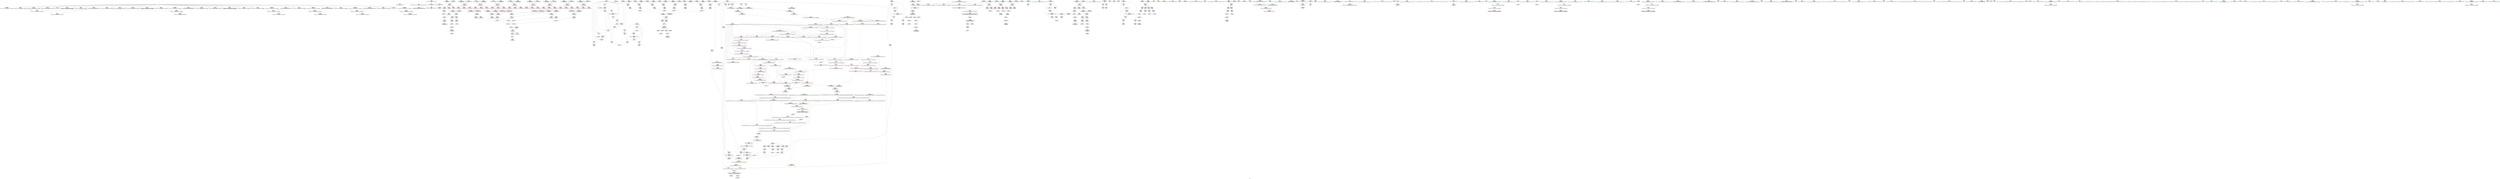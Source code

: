 digraph "SVFG" {
	label="SVFG";

	Node0x55b1c7c7d2b0 [shape=record,color=grey,label="{NodeID: 0\nNullPtr}"];
	Node0x55b1c7c7d2b0 -> Node0x55b1c7c9ce40[style=solid];
	Node0x55b1c7c7d2b0 -> Node0x55b1c7c9cf40[style=solid];
	Node0x55b1c7c7d2b0 -> Node0x55b1c7c9d010[style=solid];
	Node0x55b1c7c7d2b0 -> Node0x55b1c7c9d0e0[style=solid];
	Node0x55b1c7c7d2b0 -> Node0x55b1c7c9d1b0[style=solid];
	Node0x55b1c7c7d2b0 -> Node0x55b1c7c9d280[style=solid];
	Node0x55b1c7c7d2b0 -> Node0x55b1c7c9d350[style=solid];
	Node0x55b1c7c7d2b0 -> Node0x55b1c7c9d420[style=solid];
	Node0x55b1c7c7d2b0 -> Node0x55b1c7c9d4f0[style=solid];
	Node0x55b1c7c7d2b0 -> Node0x55b1c7c9d5c0[style=solid];
	Node0x55b1c7c7d2b0 -> Node0x55b1c7c9d690[style=solid];
	Node0x55b1c7c7d2b0 -> Node0x55b1c7c9d760[style=solid];
	Node0x55b1c7c7d2b0 -> Node0x55b1c7c9d830[style=solid];
	Node0x55b1c7c7d2b0 -> Node0x55b1c7c9d900[style=solid];
	Node0x55b1c7c7d2b0 -> Node0x55b1c7c9d9d0[style=solid];
	Node0x55b1c7c7d2b0 -> Node0x55b1c7c9daa0[style=solid];
	Node0x55b1c7c7d2b0 -> Node0x55b1c7c9db70[style=solid];
	Node0x55b1c7c7d2b0 -> Node0x55b1c7c9dc40[style=solid];
	Node0x55b1c7c7d2b0 -> Node0x55b1c7c9dd10[style=solid];
	Node0x55b1c7c7d2b0 -> Node0x55b1c7ca0ec0[style=solid];
	Node0x55b1c7caaed0 [shape=record,color=grey,label="{NodeID: 775\n360 = cmp(359, 361, )\n}"];
	Node0x55b1c7caaed0 -> Node0x55b1c7cc2500[style=solid];
	Node0x55b1c7ca17e0 [shape=record,color=blue,label="{NodeID: 443\n158\<--150\nx0.addr\<--x0\n_Z9crossOperdddddd\n}"];
	Node0x55b1c7ca17e0 -> Node0x55b1c7ca59a0[style=dashed];
	Node0x55b1c7ca17e0 -> Node0x55b1c7ca5a70[style=dashed];
	Node0x55b1c7ca4ca0 [shape=record,color=red,label="{NodeID: 277\n676\<--11\n\<--n\nmain\n}"];
	Node0x55b1c7ca4ca0 -> Node0x55b1c7ca27b0[style=solid];
	Node0x55b1c7ca4ca0 -> Node0x55b1c7cc5380[style=solid];
	Node0x55b1c7c958a0 [shape=record,color=green,label="{NodeID: 111\n576\<--577\nmain\<--main_field_insensitive\n}"];
	Node0x55b1c7d27a60 [shape=record,color=black,label="{NodeID: 1052\n122 = PHI()\n1st arg _Z5distRdddd }"];
	Node0x55b1c7d27a60 -> Node0x55b1c7ca1570[style=solid];
	Node0x55b1c7c9ea40 [shape=record,color=red,label="{NodeID: 388\n817\<--765\n\<--__last.addr\n_ZSt18__next_permutationIPiN9__gnu_cxx5__ops15_Iter_less_iterEEbT_S4_T0_\n}"];
	Node0x55b1c7c9ea40 -> Node0x55b1c7cb4880[style=solid];
	Node0x55b1c7c99cd0 [shape=record,color=black,label="{NodeID: 222\n621\<--620\nidxprom\<--\nmain\n}"];
	Node0x55b1c7c96210 [shape=record,color=green,label="{NodeID: 56\n156\<--157\nretval\<--retval_field_insensitive\n_Z9crossOperdddddd\n}"];
	Node0x55b1c7c96210 -> Node0x55b1c7ca58d0[style=solid];
	Node0x55b1c7c96210 -> Node0x55b1c7ca1d90[style=solid];
	Node0x55b1c7c96210 -> Node0x55b1c7ca1e60[style=solid];
	Node0x55b1c7cb4200 [shape=record,color=blue,label="{NodeID: 499\n759\<--285\nretval\<--\n_ZSt18__next_permutationIPiN9__gnu_cxx5__ops15_Iter_less_iterEEbT_S4_T0_\n}"];
	Node0x55b1c7cb4200 -> Node0x55b1c7cf1570[style=dashed];
	Node0x55b1c7ca7a20 [shape=record,color=red,label="{NodeID: 333\n308\<--297\n\<--t.addr\n_Z8isMiddleddd\n}"];
	Node0x55b1c7ca7a20 -> Node0x55b1c7cc6280[style=solid];
	Node0x55b1c7c9d280 [shape=record,color=black,label="{NodeID: 167\n487\<--3\nlpad.val\<--dummyVal\n_Z5toIntNSt7__cxx1112basic_stringIcSt11char_traitsIcESaIcEEE\n}"];
	Node0x55b1c7c914f0 [shape=record,color=green,label="{NodeID: 1\n7\<--1\n__dso_handle\<--dummyObj\nGlob }"];
	Node0x55b1c7cab050 [shape=record,color=grey,label="{NodeID: 776\n653 = cmp(652, 12, )\n}"];
	Node0x55b1c7ca18b0 [shape=record,color=blue,label="{NodeID: 444\n160\<--151\ny0.addr\<--y0\n_Z9crossOperdddddd\n}"];
	Node0x55b1c7ca18b0 -> Node0x55b1c7ca5b40[style=dashed];
	Node0x55b1c7ca18b0 -> Node0x55b1c7ca5c10[style=dashed];
	Node0x55b1c7ca4d70 [shape=record,color=red,label="{NodeID: 278\n687\<--11\n\<--n\nmain\n}"];
	Node0x55b1c7ca4d70 -> Node0x55b1c7ca2880[style=solid];
	Node0x55b1c7c959a0 [shape=record,color=green,label="{NodeID: 112\n579\<--580\nretval\<--retval_field_insensitive\nmain\n}"];
	Node0x55b1c7c959a0 -> Node0x55b1c7cb30f0[style=solid];
	Node0x55b1c7d27b30 [shape=record,color=black,label="{NodeID: 1053\n123 = PHI()\n2nd arg _Z5distRdddd }"];
	Node0x55b1c7d27b30 -> Node0x55b1c7ca1640[style=solid];
	Node0x55b1c7cf7690 [shape=record,color=yellow,style=double,label="{NodeID: 887\n94V_1 = ENCHI(MR_94V_0)\npts\{16 \}\nFun[_ZSt16next_permutationIPiEbT_S1_]|{<s0>40}}"];
	Node0x55b1c7cf7690:s0 -> Node0x55b1c7ceae20[style=dashed,color=red];
	Node0x55b1c7c9eb10 [shape=record,color=red,label="{NodeID: 389\n834\<--765\n\<--__last.addr\n_ZSt18__next_permutationIPiN9__gnu_cxx5__ops15_Iter_less_iterEEbT_S4_T0_\n|{<s0>45}}"];
	Node0x55b1c7c9eb10:s0 -> Node0x55b1c7d272c0[style=solid,color=red];
	Node0x55b1c7c99da0 [shape=record,color=black,label="{NodeID: 223\n628\<--627\nidxprom6\<--\nmain\n}"];
	Node0x55b1c7c962e0 [shape=record,color=green,label="{NodeID: 57\n158\<--159\nx0.addr\<--x0.addr_field_insensitive\n_Z9crossOperdddddd\n}"];
	Node0x55b1c7c962e0 -> Node0x55b1c7ca59a0[style=solid];
	Node0x55b1c7c962e0 -> Node0x55b1c7ca5a70[style=solid];
	Node0x55b1c7c962e0 -> Node0x55b1c7ca17e0[style=solid];
	Node0x55b1c7cb42d0 [shape=record,color=blue,label="{NodeID: 500\n767\<--789\n__i\<--\n_ZSt18__next_permutationIPiN9__gnu_cxx5__ops15_Iter_less_iterEEbT_S4_T0_\n}"];
	Node0x55b1c7cb42d0 -> Node0x55b1c7c9ecb0[style=dashed];
	Node0x55b1c7cb42d0 -> Node0x55b1c7cb43a0[style=dashed];
	Node0x55b1c7ca7af0 [shape=record,color=red,label="{NodeID: 334\n318\<--297\n\<--t.addr\n_Z8isMiddleddd\n}"];
	Node0x55b1c7ca7af0 -> Node0x55b1c7cacfd0[style=solid];
	Node0x55b1c7c9d350 [shape=record,color=black,label="{NodeID: 168\n488\<--3\nlpad.val1\<--dummyVal\n_Z5toIntNSt7__cxx1112basic_stringIcSt11char_traitsIcESaIcEEE\n}"];
	Node0x55b1c7c91830 [shape=record,color=green,label="{NodeID: 2\n9\<--1\n\<--dummyObj\nCan only get source location for instruction, argument, global var or function.}"];
	Node0x55b1c7cab1d0 [shape=record,color=grey,label="{NodeID: 777\n668 = cmp(667, 625, )\n}"];
	Node0x55b1c7ca1980 [shape=record,color=blue,label="{NodeID: 445\n162\<--152\nx1.addr\<--x1\n_Z9crossOperdddddd\n}"];
	Node0x55b1c7ca1980 -> Node0x55b1c7ca5ce0[style=dashed];
	Node0x55b1c7ca4e40 [shape=record,color=red,label="{NodeID: 279\n702\<--11\n\<--n\nmain\n}"];
	Node0x55b1c7ca4e40 -> Node0x55b1c7cab950[style=solid];
	Node0x55b1c7c95a70 [shape=record,color=green,label="{NodeID: 113\n581\<--582\ntestcase\<--testcase_field_insensitive\nmain\n}"];
	Node0x55b1c7c95a70 -> Node0x55b1c7ca9010[style=solid];
	Node0x55b1c7d27c00 [shape=record,color=black,label="{NodeID: 1054\n124 = PHI()\n3rd arg _Z5distRdddd }"];
	Node0x55b1c7d27c00 -> Node0x55b1c7ca1710[style=solid];
	Node0x55b1c7c9ebe0 [shape=record,color=red,label="{NodeID: 390\n848\<--765\n\<--__last.addr\n_ZSt18__next_permutationIPiN9__gnu_cxx5__ops15_Iter_less_iterEEbT_S4_T0_\n|{<s0>47}}"];
	Node0x55b1c7c9ebe0:s0 -> Node0x55b1c7d272c0[style=solid,color=red];
	Node0x55b1c7c99e70 [shape=record,color=black,label="{NodeID: 224\n631\<--630\nconv\<--\nmain\n}"];
	Node0x55b1c7c99e70 -> Node0x55b1c7cc5980[style=solid];
	Node0x55b1c7c963b0 [shape=record,color=green,label="{NodeID: 58\n160\<--161\ny0.addr\<--y0.addr_field_insensitive\n_Z9crossOperdddddd\n}"];
	Node0x55b1c7c963b0 -> Node0x55b1c7ca5b40[style=solid];
	Node0x55b1c7c963b0 -> Node0x55b1c7ca5c10[style=solid];
	Node0x55b1c7c963b0 -> Node0x55b1c7ca18b0[style=solid];
	Node0x55b1c7cb43a0 [shape=record,color=blue,label="{NodeID: 501\n767\<--792\n__i\<--incdec.ptr\n_ZSt18__next_permutationIPiN9__gnu_cxx5__ops15_Iter_less_iterEEbT_S4_T0_\n}"];
	Node0x55b1c7cb43a0 -> Node0x55b1c7c9ed80[style=dashed];
	Node0x55b1c7cb43a0 -> Node0x55b1c7cb4540[style=dashed];
	Node0x55b1c7cb43a0 -> Node0x55b1c7cf1a70[style=dashed];
	Node0x55b1c7ca7bc0 [shape=record,color=red,label="{NodeID: 335\n334\<--331\n\<--c.addr\n_Z11isUpperCasec\n}"];
	Node0x55b1c7ca7bc0 -> Node0x55b1c7c98470[style=solid];
	Node0x55b1c7c9d420 [shape=record,color=black,label="{NodeID: 169\n506\<--3\ns\<--dummyVal\n_Z7toInt64NSt7__cxx1112basic_stringIcSt11char_traitsIcESaIcEEE\n0th arg _Z7toInt64NSt7__cxx1112basic_stringIcSt11char_traitsIcESaIcEEE }"];
	Node0x55b1c7c918f0 [shape=record,color=green,label="{NodeID: 3\n12\<--1\n\<--dummyObj\nCan only get source location for instruction, argument, global var or function.}"];
	Node0x55b1c7cab350 [shape=record,color=grey,label="{NodeID: 778\n282 = cmp(281, 12, )\n}"];
	Node0x55b1c7cab350 -> Node0x55b1c7cc0300[style=solid];
	Node0x55b1c7ca1a50 [shape=record,color=blue,label="{NodeID: 446\n164\<--153\ny1.addr\<--y1\n_Z9crossOperdddddd\n}"];
	Node0x55b1c7ca1a50 -> Node0x55b1c7ca5db0[style=dashed];
	Node0x55b1c7ca4f10 [shape=record,color=red,label="{NodeID: 280\n594\<--21\n\<--stdin\nmain\n}"];
	Node0x55b1c7ca4f10 -> Node0x55b1c7c99b30[style=solid];
	Node0x55b1c7c9a4d0 [shape=record,color=green,label="{NodeID: 114\n583\<--584\ncaseId\<--caseId_field_insensitive\nmain\n}"];
	Node0x55b1c7c9a4d0 -> Node0x55b1c7ca90e0[style=solid];
	Node0x55b1c7c9a4d0 -> Node0x55b1c7ca91b0[style=solid];
	Node0x55b1c7c9a4d0 -> Node0x55b1c7ca9280[style=solid];
	Node0x55b1c7c9a4d0 -> Node0x55b1c7cb31c0[style=solid];
	Node0x55b1c7c9a4d0 -> Node0x55b1c7cb3df0[style=solid];
	Node0x55b1c7d27cd0 [shape=record,color=black,label="{NodeID: 1055\n76 = PHI()\n0th arg _Z4distdddd }"];
	Node0x55b1c7d27cd0 -> Node0x55b1c7ca1090[style=solid];
	Node0x55b1c7c9ecb0 [shape=record,color=red,label="{NodeID: 391\n791\<--767\n\<--__i\n_ZSt18__next_permutationIPiN9__gnu_cxx5__ops15_Iter_less_iterEEbT_S4_T0_\n}"];
	Node0x55b1c7c9ecb0 -> Node0x55b1c7ca42e0[style=solid];
	Node0x55b1c7c99f40 [shape=record,color=black,label="{NodeID: 225\n636\<--633\nidxprom8\<--\nmain\n}"];
	Node0x55b1c7c96480 [shape=record,color=green,label="{NodeID: 59\n162\<--163\nx1.addr\<--x1.addr_field_insensitive\n_Z9crossOperdddddd\n}"];
	Node0x55b1c7c96480 -> Node0x55b1c7ca5ce0[style=solid];
	Node0x55b1c7c96480 -> Node0x55b1c7ca1980[style=solid];
	Node0x55b1c7cb4470 [shape=record,color=blue,label="{NodeID: 502\n759\<--285\nretval\<--\n_ZSt18__next_permutationIPiN9__gnu_cxx5__ops15_Iter_less_iterEEbT_S4_T0_\n}"];
	Node0x55b1c7cb4470 -> Node0x55b1c7cf1570[style=dashed];
	Node0x55b1c7ca7c90 [shape=record,color=red,label="{NodeID: 336\n339\<--331\n\<--c.addr\n_Z11isUpperCasec\n}"];
	Node0x55b1c7ca7c90 -> Node0x55b1c7c98540[style=solid];
	Node0x55b1c7c9d4f0 [shape=record,color=black,label="{NodeID: 170\n525\<--3\n\<--dummyVal\n_Z7toInt64NSt7__cxx1112basic_stringIcSt11char_traitsIcESaIcEEE\n}"];
	Node0x55b1c7c919b0 [shape=record,color=green,label="{NodeID: 4\n17\<--1\n.str\<--dummyObj\nGlob }"];
	Node0x55b1c7cab4d0 [shape=record,color=grey,label="{NodeID: 779\n917 = cmp(915, 916, )\n}"];
	Node0x55b1c7ca1b20 [shape=record,color=blue,label="{NodeID: 447\n166\<--154\nx2.addr\<--x2\n_Z9crossOperdddddd\n}"];
	Node0x55b1c7ca1b20 -> Node0x55b1c7ca5e80[style=dashed];
	Node0x55b1c7ca4fe0 [shape=record,color=red,label="{NodeID: 281\n600\<--26\n\<--stdout\nmain\n}"];
	Node0x55b1c7ca4fe0 -> Node0x55b1c7c99c00[style=solid];
	Node0x55b1c7c9a5a0 [shape=record,color=green,label="{NodeID: 115\n585\<--586\nstr\<--str_field_insensitive\nmain\n}"];
	Node0x55b1c7c9a5a0 -> Node0x55b1c7ca3ed0[style=solid];
	Node0x55b1c7c9a5a0 -> Node0x55b1c7ca3fa0[style=solid];
	Node0x55b1c7c9a5a0 -> Node0x55b1c7ca4070[style=solid];
	Node0x55b1c7c9a5a0 -> Node0x55b1c7ca4140[style=solid];
	Node0x55b1c7c9a5a0 -> Node0x55b1c7ca4210[style=solid];
	Node0x55b1c7d27da0 [shape=record,color=black,label="{NodeID: 1056\n77 = PHI()\n1st arg _Z4distdddd }"];
	Node0x55b1c7d27da0 -> Node0x55b1c7ca1160[style=solid];
	Node0x55b1c7c9ed80 [shape=record,color=red,label="{NodeID: 392\n794\<--767\n\<--__i\n_ZSt18__next_permutationIPiN9__gnu_cxx5__ops15_Iter_less_iterEEbT_S4_T0_\n}"];
	Node0x55b1c7c9ed80 -> Node0x55b1c7cabc50[style=solid];
	Node0x55b1c7c9a010 [shape=record,color=black,label="{NodeID: 226\n645\<--644\nidx.ext\<--\nmain\n}"];
	Node0x55b1c7c96550 [shape=record,color=green,label="{NodeID: 60\n164\<--165\ny1.addr\<--y1.addr_field_insensitive\n_Z9crossOperdddddd\n}"];
	Node0x55b1c7c96550 -> Node0x55b1c7ca5db0[style=solid];
	Node0x55b1c7c96550 -> Node0x55b1c7ca1a50[style=solid];
	Node0x55b1c7cb4540 [shape=record,color=blue,label="{NodeID: 503\n767\<--800\n__i\<--\n_ZSt18__next_permutationIPiN9__gnu_cxx5__ops15_Iter_less_iterEEbT_S4_T0_\n}"];
	Node0x55b1c7cb4540 -> Node0x55b1c7c9ee50[style=dashed];
	Node0x55b1c7cb4540 -> Node0x55b1c7cb4610[style=dashed];
	Node0x55b1c7ca7d60 [shape=record,color=red,label="{NodeID: 337\n353\<--350\n\<--c.addr\n_Z11isLowerCasec\n}"];
	Node0x55b1c7ca7d60 -> Node0x55b1c7c986e0[style=solid];
	Node0x55b1c7c9d5c0 [shape=record,color=black,label="{NodeID: 171\n526\<--3\n\<--dummyVal\n_Z7toInt64NSt7__cxx1112basic_stringIcSt11char_traitsIcESaIcEEE\n}"];
	Node0x55b1c7c9d5c0 -> Node0x55b1c7cb2ce0[style=solid];
	Node0x55b1c7c92220 [shape=record,color=green,label="{NodeID: 5\n19\<--1\n.str.2\<--dummyObj\nGlob }"];
	Node0x55b1c7cab650 [shape=record,color=grey,label="{NodeID: 780\n908 = cmp(906, 907, )\n}"];
	Node0x55b1c7ca1bf0 [shape=record,color=blue,label="{NodeID: 448\n168\<--155\ny2.addr\<--y2\n_Z9crossOperdddddd\n}"];
	Node0x55b1c7ca1bf0 -> Node0x55b1c7ca5f50[style=dashed];
	Node0x55b1c7ca50b0 [shape=record,color=red,label="{NodeID: 282\n92\<--80\n\<--x1.addr\n_Z4distdddd\n}"];
	Node0x55b1c7ca50b0 -> Node0x55b1c7cc3b80[style=solid];
	Node0x55b1c7c9a670 [shape=record,color=green,label="{NodeID: 116\n587\<--588\ni\<--i_field_insensitive\nmain\n}"];
	Node0x55b1c7c9a670 -> Node0x55b1c7ca9350[style=solid];
	Node0x55b1c7c9a670 -> Node0x55b1c7ca9420[style=solid];
	Node0x55b1c7c9a670 -> Node0x55b1c7ca94f0[style=solid];
	Node0x55b1c7c9a670 -> Node0x55b1c7cb3360[style=solid];
	Node0x55b1c7c9a670 -> Node0x55b1c7cb35d0[style=solid];
	Node0x55b1c7d27e70 [shape=record,color=black,label="{NodeID: 1057\n78 = PHI()\n2nd arg _Z4distdddd }"];
	Node0x55b1c7d27e70 -> Node0x55b1c7ca1230[style=solid];
	Node0x55b1c7c9ee50 [shape=record,color=red,label="{NodeID: 393\n802\<--767\n\<--__i\n_ZSt18__next_permutationIPiN9__gnu_cxx5__ops15_Iter_less_iterEEbT_S4_T0_\n}"];
	Node0x55b1c7c9ee50 -> Node0x55b1c7ca43b0[style=solid];
	Node0x55b1c7c9a0e0 [shape=record,color=black,label="{NodeID: 227\n652\<--649\nconv12\<--call11\nmain\n}"];
	Node0x55b1c7c9a0e0 -> Node0x55b1c7cab050[style=solid];
	Node0x55b1c7c96620 [shape=record,color=green,label="{NodeID: 61\n166\<--167\nx2.addr\<--x2.addr_field_insensitive\n_Z9crossOperdddddd\n}"];
	Node0x55b1c7c96620 -> Node0x55b1c7ca5e80[style=solid];
	Node0x55b1c7c96620 -> Node0x55b1c7ca1b20[style=solid];
	Node0x55b1c7cb4610 [shape=record,color=blue,label="{NodeID: 504\n767\<--803\n__i\<--incdec.ptr4\n_ZSt18__next_permutationIPiN9__gnu_cxx5__ops15_Iter_less_iterEEbT_S4_T0_\n}"];
	Node0x55b1c7cb4610 -> Node0x55b1c7c9ef20[style=dashed];
	Node0x55b1c7cb4610 -> Node0x55b1c7c9eff0[style=dashed];
	Node0x55b1c7cb4610 -> Node0x55b1c7cb47b0[style=dashed];
	Node0x55b1c7ca7e30 [shape=record,color=red,label="{NodeID: 338\n358\<--350\n\<--c.addr\n_Z11isLowerCasec\n}"];
	Node0x55b1c7ca7e30 -> Node0x55b1c7c987b0[style=solid];
	Node0x55b1c7c9d690 [shape=record,color=black,label="{NodeID: 172\n528\<--3\n\<--dummyVal\n_Z7toInt64NSt7__cxx1112basic_stringIcSt11char_traitsIcESaIcEEE\n}"];
	Node0x55b1c7c9d690 -> Node0x55b1c7cb2db0[style=solid];
	Node0x55b1c7c922e0 [shape=record,color=green,label="{NodeID: 6\n21\<--1\nstdin\<--dummyObj\nGlob }"];
	Node0x55b1c7cab7d0 [shape=record,color=grey,label="{NodeID: 781\n265 = cmp(264, 12, )\n}"];
	Node0x55b1c7ca1cc0 [shape=record,color=blue,label="{NodeID: 449\n170\<--192\nt\<--sub5\n_Z9crossOperdddddd\n}"];
	Node0x55b1c7ca1cc0 -> Node0x55b1c7ca6020[style=dashed];
	Node0x55b1c7ca1cc0 -> Node0x55b1c7ca60f0[style=dashed];
	Node0x55b1c7ca5180 [shape=record,color=red,label="{NodeID: 283\n98\<--82\n\<--y1.addr\n_Z4distdddd\n}"];
	Node0x55b1c7ca5180 -> Node0x55b1c7cc4f00[style=solid];
	Node0x55b1c7c9a740 [shape=record,color=green,label="{NodeID: 117\n589\<--590\ni17\<--i17_field_insensitive\nmain\n}"];
	Node0x55b1c7c9a740 -> Node0x55b1c7ca95c0[style=solid];
	Node0x55b1c7c9a740 -> Node0x55b1c7ca9690[style=solid];
	Node0x55b1c7c9a740 -> Node0x55b1c7ca9760[style=solid];
	Node0x55b1c7c9a740 -> Node0x55b1c7cb3910[style=solid];
	Node0x55b1c7c9a740 -> Node0x55b1c7cb3b80[style=solid];
	Node0x55b1c7d27f40 [shape=record,color=black,label="{NodeID: 1058\n79 = PHI()\n3rd arg _Z4distdddd }"];
	Node0x55b1c7d27f40 -> Node0x55b1c7ca1300[style=solid];
	Node0x55b1c7c9ef20 [shape=record,color=red,label="{NodeID: 394\n806\<--767\n\<--__i\n_ZSt18__next_permutationIPiN9__gnu_cxx5__ops15_Iter_less_iterEEbT_S4_T0_\n}"];
	Node0x55b1c7c9ef20 -> Node0x55b1c7cb46e0[style=solid];
	Node0x55b1c7c9a1b0 [shape=record,color=black,label="{NodeID: 228\n659\<--656\nidxprom15\<--\nmain\n}"];
	Node0x55b1c7c966f0 [shape=record,color=green,label="{NodeID: 62\n168\<--169\ny2.addr\<--y2.addr_field_insensitive\n_Z9crossOperdddddd\n}"];
	Node0x55b1c7c966f0 -> Node0x55b1c7ca5f50[style=solid];
	Node0x55b1c7c966f0 -> Node0x55b1c7ca1bf0[style=solid];
	Node0x55b1c7d00210 [shape=record,color=yellow,style=double,label="{NodeID: 1003\n94V_2 = CSCHI(MR_94V_1)\npts\{16 \}\nCS[]|{<s0>34|<s1>34|<s2>34|<s3>35|<s4>35}}"];
	Node0x55b1c7d00210:s0 -> Node0x55b1c7ca9de0[style=dashed,color=blue];
	Node0x55b1c7d00210:s1 -> Node0x55b1c7cb3840[style=dashed,color=blue];
	Node0x55b1c7d00210:s2 -> Node0x55b1c7c80200[style=dashed,color=blue];
	Node0x55b1c7d00210:s3 -> Node0x55b1c7ca9de0[style=dashed,color=blue];
	Node0x55b1c7d00210:s4 -> Node0x55b1c7c80200[style=dashed,color=blue];
	Node0x55b1c7cb46e0 [shape=record,color=blue,label="{NodeID: 505\n769\<--806\n__ii\<--\n_ZSt18__next_permutationIPiN9__gnu_cxx5__ops15_Iter_less_iterEEbT_S4_T0_\n}"];
	Node0x55b1c7cb46e0 -> Node0x55b1c7c9f400[style=dashed];
	Node0x55b1c7cb46e0 -> Node0x55b1c7c9f4d0[style=dashed];
	Node0x55b1c7cb46e0 -> Node0x55b1c7cb46e0[style=dashed];
	Node0x55b1c7cb46e0 -> Node0x55b1c7cf1f70[style=dashed];
	Node0x55b1c7ca7f00 [shape=record,color=red,label="{NodeID: 339\n372\<--369\n\<--c.addr\n_Z8isLetterc\n}"];
	Node0x55b1c7ca7f00 -> Node0x55b1c7c98950[style=solid];
	Node0x55b1c7c9d760 [shape=record,color=black,label="{NodeID: 173\n534\<--3\nlpad.val\<--dummyVal\n_Z7toInt64NSt7__cxx1112basic_stringIcSt11char_traitsIcESaIcEEE\n}"];
	Node0x55b1c7c923a0 [shape=record,color=green,label="{NodeID: 7\n22\<--1\n.str.3\<--dummyObj\nGlob }"];
	Node0x55b1c7cab950 [shape=record,color=grey,label="{NodeID: 782\n703 = cmp(701, 702, )\n}"];
	Node0x55b1c7ca1d90 [shape=record,color=blue,label="{NodeID: 450\n156\<--12\nretval\<--\n_Z9crossOperdddddd\n}"];
	Node0x55b1c7ca1d90 -> Node0x55b1c7cf0b70[style=dashed];
	Node0x55b1c7ca5250 [shape=record,color=red,label="{NodeID: 284\n93\<--84\n\<--x2.addr\n_Z4distdddd\n}"];
	Node0x55b1c7ca5250 -> Node0x55b1c7cc3b80[style=solid];
	Node0x55b1c7c9a810 [shape=record,color=green,label="{NodeID: 118\n591\<--592\ni37\<--i37_field_insensitive\nmain\n}"];
	Node0x55b1c7c9a810 -> Node0x55b1c7ca9830[style=solid];
	Node0x55b1c7c9a810 -> Node0x55b1c7ca9900[style=solid];
	Node0x55b1c7c9a810 -> Node0x55b1c7ca99d0[style=solid];
	Node0x55b1c7c9a810 -> Node0x55b1c7cb3c50[style=solid];
	Node0x55b1c7c9a810 -> Node0x55b1c7cb3d20[style=solid];
	Node0x55b1c7d28010 [shape=record,color=black,label="{NodeID: 1059\n881 = PHI(828, 919, )\n0th arg _ZSt9iter_swapIPiS0_EvT_T0_ }"];
	Node0x55b1c7d28010 -> Node0x55b1c7cb4e30[style=solid];
	Node0x55b1c7c9eff0 [shape=record,color=red,label="{NodeID: 395\n808\<--767\n\<--__i\n_ZSt18__next_permutationIPiN9__gnu_cxx5__ops15_Iter_less_iterEEbT_S4_T0_\n}"];
	Node0x55b1c7c9eff0 -> Node0x55b1c7ca4480[style=solid];
	Node0x55b1c7c9a280 [shape=record,color=black,label="{NodeID: 229\n665\<--664\nidxprom19\<--\nmain\n}"];
	Node0x55b1c7c967c0 [shape=record,color=green,label="{NodeID: 63\n170\<--171\nt\<--t_field_insensitive\n_Z9crossOperdddddd\n}"];
	Node0x55b1c7c967c0 -> Node0x55b1c7ca6020[style=solid];
	Node0x55b1c7c967c0 -> Node0x55b1c7ca60f0[style=solid];
	Node0x55b1c7c967c0 -> Node0x55b1c7ca1cc0[style=solid];
	Node0x55b1c7d00370 [shape=record,color=yellow,style=double,label="{NodeID: 1004\n94V_2 = CSCHI(MR_94V_1)\npts\{16 \}\nCS[]|{<s0>43|<s1>49}}"];
	Node0x55b1c7d00370:s0 -> Node0x55b1c7d008f0[style=dashed,color=blue];
	Node0x55b1c7d00370:s1 -> Node0x55b1c7cef270[style=dashed,color=blue];
	Node0x55b1c7cb47b0 [shape=record,color=blue,label="{NodeID: 506\n767\<--809\n__i\<--incdec.ptr5\n_ZSt18__next_permutationIPiN9__gnu_cxx5__ops15_Iter_less_iterEEbT_S4_T0_\n}"];
	Node0x55b1c7cb47b0 -> Node0x55b1c7c9ef20[style=dashed];
	Node0x55b1c7cb47b0 -> Node0x55b1c7c9eff0[style=dashed];
	Node0x55b1c7cb47b0 -> Node0x55b1c7c9f0c0[style=dashed];
	Node0x55b1c7cb47b0 -> Node0x55b1c7c9f190[style=dashed];
	Node0x55b1c7cb47b0 -> Node0x55b1c7c9f260[style=dashed];
	Node0x55b1c7cb47b0 -> Node0x55b1c7c9f330[style=dashed];
	Node0x55b1c7cb47b0 -> Node0x55b1c7cb47b0[style=dashed];
	Node0x55b1c7cb47b0 -> Node0x55b1c7cf1a70[style=dashed];
	Node0x55b1c7ca7fd0 [shape=record,color=red,label="{NodeID: 340\n376\<--369\n\<--c.addr\n_Z8isLetterc\n}"];
	Node0x55b1c7ca7fd0 -> Node0x55b1c7c98a20[style=solid];
	Node0x55b1c7c9d830 [shape=record,color=black,label="{NodeID: 174\n535\<--3\nlpad.val1\<--dummyVal\n_Z7toInt64NSt7__cxx1112basic_stringIcSt11char_traitsIcESaIcEEE\n}"];
	Node0x55b1c7c924c0 [shape=record,color=green,label="{NodeID: 8\n24\<--1\n.str.4\<--dummyObj\nGlob }"];
	Node0x55b1c7cabad0 [shape=record,color=grey,label="{NodeID: 783\n341 = cmp(340, 342, )\n}"];
	Node0x55b1c7cabad0 -> Node0x55b1c7cc2aa0[style=solid];
	Node0x55b1c7ca1e60 [shape=record,color=blue,label="{NodeID: 451\n156\<--206\nretval\<--cond\n_Z9crossOperdddddd\n}"];
	Node0x55b1c7ca1e60 -> Node0x55b1c7cf0b70[style=dashed];
	Node0x55b1c7ca5320 [shape=record,color=red,label="{NodeID: 285\n99\<--86\n\<--y2.addr\n_Z4distdddd\n}"];
	Node0x55b1c7ca5320 -> Node0x55b1c7cc4f00[style=solid];
	Node0x55b1c7c9a8e0 [shape=record,color=green,label="{NodeID: 119\n598\<--599\nfreopen\<--freopen_field_insensitive\n}"];
	Node0x55b1c7d28280 [shape=record,color=black,label="{NodeID: 1060\n882 = PHI(829, 920, )\n1st arg _ZSt9iter_swapIPiS0_EvT_T0_ }"];
	Node0x55b1c7d28280 -> Node0x55b1c7cb4f00[style=solid];
	Node0x55b1c7c9f0c0 [shape=record,color=red,label="{NodeID: 396\n811\<--767\n\<--__i\n_ZSt18__next_permutationIPiN9__gnu_cxx5__ops15_Iter_less_iterEEbT_S4_T0_\n|{<s0>41}}"];
	Node0x55b1c7c9f0c0:s0 -> Node0x55b1c7d295d0[style=solid,color=red];
	Node0x55b1c7c9a350 [shape=record,color=black,label="{NodeID: 230\n671\<--670\nidxprom23\<--\nmain\n}"];
	Node0x55b1c7c96890 [shape=record,color=green,label="{NodeID: 64\n196\<--197\nllvm.fabs.f64\<--llvm.fabs.f64_field_insensitive\n}"];
	Node0x55b1c7cb4880 [shape=record,color=blue,label="{NodeID: 507\n771\<--817\n__j\<--\n_ZSt18__next_permutationIPiN9__gnu_cxx5__ops15_Iter_less_iterEEbT_S4_T0_\n}"];
	Node0x55b1c7cb4880 -> Node0x55b1c7c9f5a0[style=dashed];
	Node0x55b1c7cb4880 -> Node0x55b1c7cb4950[style=dashed];
	Node0x55b1c7ca80a0 [shape=record,color=red,label="{NodeID: 341\n380\<--369\n\<--c.addr\n_Z8isLetterc\n}"];
	Node0x55b1c7ca80a0 -> Node0x55b1c7c98af0[style=solid];
	Node0x55b1c7c9d900 [shape=record,color=black,label="{NodeID: 175\n543\<--3\ns\<--dummyVal\n_Z8toDoubleNSt7__cxx1112basic_stringIcSt11char_traitsIcESaIcEEE\n0th arg _Z8toDoubleNSt7__cxx1112basic_stringIcSt11char_traitsIcESaIcEEE }"];
	Node0x55b1c7c92550 [shape=record,color=green,label="{NodeID: 9\n26\<--1\nstdout\<--dummyObj\nGlob }"];
	Node0x55b1c7cabc50 [shape=record,color=grey,label="{NodeID: 784\n796 = cmp(794, 795, )\n}"];
	Node0x55b1c7ca1f30 [shape=record,color=blue,label="{NodeID: 452\n226\<--218\nx1.addr\<--x1\n_Z11isIntersectdddddddd\n}"];
	Node0x55b1c7ca1f30 -> Node0x55b1c7ca61c0[style=dashed];
	Node0x55b1c7ca1f30 -> Node0x55b1c7ca6290[style=dashed];
	Node0x55b1c7ca1f30 -> Node0x55b1c7ca6360[style=dashed];
	Node0x55b1c7ca53f0 [shape=record,color=red,label="{NodeID: 286\n114\<--111\n\<--x.addr\n_Z3sqrIdET_S0_\n}"];
	Node0x55b1c7ca53f0 -> Node0x55b1c7cc6580[style=solid];
	Node0x55b1c7c9a9e0 [shape=record,color=green,label="{NodeID: 120\n606\<--607\nscanf\<--scanf_field_insensitive\n}"];
	Node0x55b1c7d28400 [shape=record,color=black,label="{NodeID: 1061\n330 = PHI(418, )\n0th arg _Z11isUpperCasec }"];
	Node0x55b1c7d28400 -> Node0x55b1c7cb24c0[style=solid];
	Node0x55b1c7cc0300 [shape=record,color=black,label="{NodeID: 729\n284 = PHI(285, 282, )\n}"];
	Node0x55b1c7cc0300 -> Node0x55b1c7c9e3c0[style=solid];
	Node0x55b1c7c9f190 [shape=record,color=red,label="{NodeID: 397\n820\<--767\n\<--__i\n_ZSt18__next_permutationIPiN9__gnu_cxx5__ops15_Iter_less_iterEEbT_S4_T0_\n|{<s0>42}}"];
	Node0x55b1c7c9f190:s0 -> Node0x55b1c7d295d0[style=solid,color=red];
	Node0x55b1c7ca2720 [shape=record,color=black,label="{NodeID: 231\n674\<--673\nconv25\<--\nmain\n}"];
	Node0x55b1c7ca2720 -> Node0x55b1c7cc4c00[style=solid];
	Node0x55b1c7c96990 [shape=record,color=green,label="{NodeID: 65\n215\<--216\n_Z11isIntersectdddddddd\<--_Z11isIntersectdddddddd_field_insensitive\n}"];
	Node0x55b1c7cb4950 [shape=record,color=blue,label="{NodeID: 508\n771\<--822\n__j\<--incdec.ptr7\n_ZSt18__next_permutationIPiN9__gnu_cxx5__ops15_Iter_less_iterEEbT_S4_T0_\n}"];
	Node0x55b1c7cb4950 -> Node0x55b1c7c9f5a0[style=dashed];
	Node0x55b1c7cb4950 -> Node0x55b1c7c9f670[style=dashed];
	Node0x55b1c7cb4950 -> Node0x55b1c7cb4950[style=dashed];
	Node0x55b1c7cb4950 -> Node0x55b1c7cf2470[style=dashed];
	Node0x55b1c7ca8170 [shape=record,color=red,label="{NodeID: 342\n384\<--369\n\<--c.addr\n_Z8isLetterc\n}"];
	Node0x55b1c7ca8170 -> Node0x55b1c7c98bc0[style=solid];
	Node0x55b1c7c9d9d0 [shape=record,color=black,label="{NodeID: 176\n561\<--3\n\<--dummyVal\n_Z8toDoubleNSt7__cxx1112basic_stringIcSt11char_traitsIcESaIcEEE\n}"];
	Node0x55b1c7c925e0 [shape=record,color=green,label="{NodeID: 10\n27\<--1\n.str.5\<--dummyObj\nGlob }"];
	Node0x55b1c7cabdd0 [shape=record,color=grey,label="{NodeID: 785\n336 = cmp(335, 337, )\n}"];
	Node0x55b1c7ca2000 [shape=record,color=blue,label="{NodeID: 453\n228\<--219\ny1.addr\<--y1\n_Z11isIntersectdddddddd\n}"];
	Node0x55b1c7ca2000 -> Node0x55b1c7ca6430[style=dashed];
	Node0x55b1c7ca2000 -> Node0x55b1c7ca6500[style=dashed];
	Node0x55b1c7ca2000 -> Node0x55b1c7ca65d0[style=dashed];
	Node0x55b1c7ca54c0 [shape=record,color=red,label="{NodeID: 287\n115\<--111\n\<--x.addr\n_Z3sqrIdET_S0_\n}"];
	Node0x55b1c7ca54c0 -> Node0x55b1c7cc6580[style=solid];
	Node0x55b1c7c9aae0 [shape=record,color=green,label="{NodeID: 121\n650\<--651\n_ZSt16next_permutationIPiEbT_S1_\<--_ZSt16next_permutationIPiEbT_S1__field_insensitive\n}"];
	Node0x55b1c7d28510 [shape=record,color=black,label="{NodeID: 1062\n150 = PHI(250, 257, 267, 274, )\n0th arg _Z9crossOperdddddd }"];
	Node0x55b1c7d28510 -> Node0x55b1c7ca17e0[style=solid];
	Node0x55b1c7cc08a0 [shape=record,color=black,label="{NodeID: 730\n449 = PHI(444, 447, )\n}"];
	Node0x55b1c7cc08a0 -> Node0x55b1c7c994b0[style=solid];
	Node0x55b1c7c9f260 [shape=record,color=red,label="{NodeID: 398\n828\<--767\n\<--__i\n_ZSt18__next_permutationIPiN9__gnu_cxx5__ops15_Iter_less_iterEEbT_S4_T0_\n|{<s0>43}}"];
	Node0x55b1c7c9f260:s0 -> Node0x55b1c7d28010[style=solid,color=red];
	Node0x55b1c7ca27b0 [shape=record,color=black,label="{NodeID: 232\n679\<--676\nidxprom28\<--\nmain\n}"];
	Node0x55b1c7c96a90 [shape=record,color=green,label="{NodeID: 66\n226\<--227\nx1.addr\<--x1.addr_field_insensitive\n_Z11isIntersectdddddddd\n}"];
	Node0x55b1c7c96a90 -> Node0x55b1c7ca61c0[style=solid];
	Node0x55b1c7c96a90 -> Node0x55b1c7ca6290[style=solid];
	Node0x55b1c7c96a90 -> Node0x55b1c7ca6360[style=solid];
	Node0x55b1c7c96a90 -> Node0x55b1c7ca1f30[style=solid];
	Node0x55b1c7cb4a20 [shape=record,color=blue,label="{NodeID: 509\n759\<--325\nretval\<--\n_ZSt18__next_permutationIPiN9__gnu_cxx5__ops15_Iter_less_iterEEbT_S4_T0_\n}"];
	Node0x55b1c7cb4a20 -> Node0x55b1c7cf1570[style=dashed];
	Node0x55b1c7ca8240 [shape=record,color=red,label="{NodeID: 343\n399\<--396\n\<--c.addr\n_Z7isDigitc\n}"];
	Node0x55b1c7ca8240 -> Node0x55b1c7c98d60[style=solid];
	Node0x55b1c7c9daa0 [shape=record,color=black,label="{NodeID: 177\n562\<--3\n\<--dummyVal\n_Z8toDoubleNSt7__cxx1112basic_stringIcSt11char_traitsIcESaIcEEE\n}"];
	Node0x55b1c7c9daa0 -> Node0x55b1c7cb2f50[style=solid];
	Node0x55b1c7c926a0 [shape=record,color=green,label="{NodeID: 11\n29\<--1\n.str.6\<--dummyObj\nGlob }"];
	Node0x55b1c7cabf50 [shape=record,color=grey,label="{NodeID: 786\n845 = cmp(843, 844, )\n}"];
	Node0x55b1c7ca20d0 [shape=record,color=blue,label="{NodeID: 454\n230\<--220\nx2.addr\<--x2\n_Z11isIntersectdddddddd\n}"];
	Node0x55b1c7ca20d0 -> Node0x55b1c7ca66a0[style=dashed];
	Node0x55b1c7ca20d0 -> Node0x55b1c7ca6770[style=dashed];
	Node0x55b1c7ca20d0 -> Node0x55b1c7ca6840[style=dashed];
	Node0x55b1c7ca5590 [shape=record,color=red,label="{NodeID: 288\n137\<--125\n\<--x1.addr\n_Z5distRdddd\n}"];
	Node0x55b1c7ca5590 -> Node0x55b1c7cc6400[style=solid];
	Node0x55b1c7c9abe0 [shape=record,color=green,label="{NodeID: 122\n697\<--698\nprintf\<--printf_field_insensitive\n}"];
	Node0x55b1c7d28860 [shape=record,color=black,label="{NodeID: 1063\n151 = PHI(251, 258, 268, 275, )\n1st arg _Z9crossOperdddddd }"];
	Node0x55b1c7d28860 -> Node0x55b1c7ca18b0[style=solid];
	Node0x55b1c7cc0e40 [shape=record,color=black,label="{NodeID: 731\n324 = PHI(325, 325, 322, )\n}"];
	Node0x55b1c7cc0e40 -> Node0x55b1c7c9e630[style=solid];
	Node0x55b1c7c9f330 [shape=record,color=red,label="{NodeID: 399\n843\<--767\n\<--__i\n_ZSt18__next_permutationIPiN9__gnu_cxx5__ops15_Iter_less_iterEEbT_S4_T0_\n}"];
	Node0x55b1c7c9f330 -> Node0x55b1c7cabf50[style=solid];
	Node0x55b1c7ca2880 [shape=record,color=black,label="{NodeID: 233\n688\<--687\nidx.ext33\<--\nmain\n}"];
	Node0x55b1c7c96b60 [shape=record,color=green,label="{NodeID: 67\n228\<--229\ny1.addr\<--y1.addr_field_insensitive\n_Z11isIntersectdddddddd\n}"];
	Node0x55b1c7c96b60 -> Node0x55b1c7ca6430[style=solid];
	Node0x55b1c7c96b60 -> Node0x55b1c7ca6500[style=solid];
	Node0x55b1c7c96b60 -> Node0x55b1c7ca65d0[style=solid];
	Node0x55b1c7c96b60 -> Node0x55b1c7ca2000[style=solid];
	Node0x55b1c7d008f0 [shape=record,color=yellow,style=double,label="{NodeID: 1008\n94V_3 = CSCHI(MR_94V_1)\npts\{16 \}\nCS[]|{<s0>45|<s1>45}}"];
	Node0x55b1c7d008f0:s0 -> Node0x55b1c7cef270[style=dashed,color=red];
	Node0x55b1c7d008f0:s1 -> Node0x55b1c7cefc70[style=dashed,color=red];
	Node0x55b1c7cb4af0 [shape=record,color=blue,label="{NodeID: 510\n759\<--285\nretval\<--\n_ZSt18__next_permutationIPiN9__gnu_cxx5__ops15_Iter_less_iterEEbT_S4_T0_\n}"];
	Node0x55b1c7cb4af0 -> Node0x55b1c7cf1570[style=dashed];
	Node0x55b1c7ca8310 [shape=record,color=red,label="{NodeID: 344\n404\<--396\n\<--c.addr\n_Z7isDigitc\n}"];
	Node0x55b1c7ca8310 -> Node0x55b1c7c98e30[style=solid];
	Node0x55b1c7c9db70 [shape=record,color=black,label="{NodeID: 178\n564\<--3\n\<--dummyVal\n_Z8toDoubleNSt7__cxx1112basic_stringIcSt11char_traitsIcESaIcEEE\n}"];
	Node0x55b1c7c9db70 -> Node0x55b1c7cb3020[style=solid];
	Node0x55b1c7c927a0 [shape=record,color=green,label="{NodeID: 12\n31\<--1\n.str.7\<--dummyObj\nGlob }"];
	Node0x55b1c7cac0d0 [shape=record,color=grey,label="{NodeID: 787\n374 = cmp(373, 337, )\n}"];
	Node0x55b1c7ca21a0 [shape=record,color=blue,label="{NodeID: 455\n232\<--221\ny2.addr\<--y2\n_Z11isIntersectdddddddd\n}"];
	Node0x55b1c7ca21a0 -> Node0x55b1c7ca6910[style=dashed];
	Node0x55b1c7ca21a0 -> Node0x55b1c7ca69e0[style=dashed];
	Node0x55b1c7ca21a0 -> Node0x55b1c7ca6ab0[style=dashed];
	Node0x55b1c7ca5660 [shape=record,color=red,label="{NodeID: 289\n141\<--127\n\<--y1.addr\n_Z5distRdddd\n}"];
	Node0x55b1c7ca5660 -> Node0x55b1c7cc5f80[style=solid];
	Node0x55b1c7c9ace0 [shape=record,color=green,label="{NodeID: 123\n734\<--735\n__first.addr\<--__first.addr_field_insensitive\n_ZSt16next_permutationIPiEbT_S1_\n}"];
	Node0x55b1c7c9ace0 -> Node0x55b1c7ca9eb0[style=solid];
	Node0x55b1c7c9ace0 -> Node0x55b1c7cb3ec0[style=solid];
	Node0x55b1c7d28a60 [shape=record,color=black,label="{NodeID: 1064\n152 = PHI(252, 259, 269, 276, )\n2nd arg _Z9crossOperdddddd }"];
	Node0x55b1c7d28a60 -> Node0x55b1c7ca1980[style=solid];
	Node0x55b1c7cc1420 [shape=record,color=black,label="{NodeID: 732\n429 = PHI(423, 427, )\n}"];
	Node0x55b1c7cc1420 -> Node0x55b1c7c99170[style=solid];
	Node0x55b1c7c9f400 [shape=record,color=red,label="{NodeID: 400\n812\<--769\n\<--__ii\n_ZSt18__next_permutationIPiN9__gnu_cxx5__ops15_Iter_less_iterEEbT_S4_T0_\n|{<s0>41}}"];
	Node0x55b1c7c9f400:s0 -> Node0x55b1c7d29720[style=solid,color=red];
	Node0x55b1c7ca2950 [shape=record,color=black,label="{NodeID: 234\n706\<--705\nidxprom41\<--\nmain\n}"];
	Node0x55b1c7c96c30 [shape=record,color=green,label="{NodeID: 68\n230\<--231\nx2.addr\<--x2.addr_field_insensitive\n_Z11isIntersectdddddddd\n}"];
	Node0x55b1c7c96c30 -> Node0x55b1c7ca66a0[style=solid];
	Node0x55b1c7c96c30 -> Node0x55b1c7ca6770[style=solid];
	Node0x55b1c7c96c30 -> Node0x55b1c7ca6840[style=solid];
	Node0x55b1c7c96c30 -> Node0x55b1c7ca20d0[style=solid];
	Node0x55b1c7cf4da0 [shape=record,color=yellow,style=double,label="{NodeID: 843\n74V_1 = ENCHI(MR_74V_0)\npts\{461 \}\nFun[_Z5toIntNSt7__cxx1112basic_stringIcSt11char_traitsIcESaIcEEE]}"];
	Node0x55b1c7cf4da0 -> Node0x55b1c7cb2a70[style=dashed];
	Node0x55b1c7cb4bc0 [shape=record,color=blue,label="{NodeID: 511\n864\<--861\nthis.addr\<--this\n_ZNK9__gnu_cxx5__ops15_Iter_less_iterclIPiS3_EEbT_T0_\n}"];
	Node0x55b1c7cb4bc0 -> Node0x55b1c7c9f740[style=dashed];
	Node0x55b1c7ca83e0 [shape=record,color=red,label="{NodeID: 345\n418\<--415\n\<--c.addr\n_Z11toLowerCasec\n|{<s0>16}}"];
	Node0x55b1c7ca83e0:s0 -> Node0x55b1c7d28400[style=solid,color=red];
	Node0x55b1c7c9dc40 [shape=record,color=black,label="{NodeID: 179\n570\<--3\nlpad.val\<--dummyVal\n_Z8toDoubleNSt7__cxx1112basic_stringIcSt11char_traitsIcESaIcEEE\n}"];
	Node0x55b1c7c928a0 [shape=record,color=green,label="{NodeID: 13\n33\<--1\n.str.8\<--dummyObj\nGlob }"];
	Node0x55b1c7cac250 [shape=record,color=grey,label="{NodeID: 788\n378 = cmp(377, 342, )\n}"];
	Node0x55b1c7ca2270 [shape=record,color=blue,label="{NodeID: 456\n234\<--222\nx3.addr\<--x3\n_Z11isIntersectdddddddd\n}"];
	Node0x55b1c7ca2270 -> Node0x55b1c7ca6b80[style=dashed];
	Node0x55b1c7ca2270 -> Node0x55b1c7ca6c50[style=dashed];
	Node0x55b1c7ca2270 -> Node0x55b1c7ca6d20[style=dashed];
	Node0x55b1c7ca5730 [shape=record,color=red,label="{NodeID: 290\n138\<--129\n\<--x2.addr\n_Z5distRdddd\n}"];
	Node0x55b1c7ca5730 -> Node0x55b1c7cc6400[style=solid];
	Node0x55b1c7c9adb0 [shape=record,color=green,label="{NodeID: 124\n736\<--737\n__last.addr\<--__last.addr_field_insensitive\n_ZSt16next_permutationIPiEbT_S1_\n}"];
	Node0x55b1c7c9adb0 -> Node0x55b1c7ca9f80[style=solid];
	Node0x55b1c7c9adb0 -> Node0x55b1c7cb3f90[style=solid];
	Node0x55b1c7d28c60 [shape=record,color=black,label="{NodeID: 1065\n153 = PHI(253, 260, 270, 277, )\n3rd arg _Z9crossOperdddddd }"];
	Node0x55b1c7d28c60 -> Node0x55b1c7ca1a50[style=solid];
	Node0x55b1c7ceac60 [shape=record,color=yellow,style=double,label="{NodeID: 899\n80V_1 = ENCHI(MR_80V_0)\npts\{512 \}\nFun[_Z7toInt64NSt7__cxx1112basic_stringIcSt11char_traitsIcESaIcEEE]}"];
	Node0x55b1c7ceac60 -> Node0x55b1c7cb2ce0[style=dashed];
	Node0x55b1c7cc19c0 [shape=record,color=black,label="{NodeID: 733\n409 = PHI(285, 406, )\n}"];
	Node0x55b1c7cc19c0 -> Node0x55b1c7c98f00[style=solid];
	Node0x55b1c7c9f4d0 [shape=record,color=red,label="{NodeID: 401\n833\<--769\n\<--__ii\n_ZSt18__next_permutationIPiN9__gnu_cxx5__ops15_Iter_less_iterEEbT_S4_T0_\n|{<s0>45}}"];
	Node0x55b1c7c9f4d0:s0 -> Node0x55b1c7d27080[style=solid,color=red];
	Node0x55b1c7ca2a20 [shape=record,color=black,label="{NodeID: 235\n731\<--749\n_ZSt16next_permutationIPiEbT_S1__ret\<--call\n_ZSt16next_permutationIPiEbT_S1_\n|{<s0>34|<s1>35}}"];
	Node0x55b1c7ca2a20:s0 -> Node0x55b1c7d26300[style=solid,color=blue];
	Node0x55b1c7ca2a20:s1 -> Node0x55b1c7d26530[style=solid,color=blue];
	Node0x55b1c7c96d00 [shape=record,color=green,label="{NodeID: 69\n232\<--233\ny2.addr\<--y2.addr_field_insensitive\n_Z11isIntersectdddddddd\n}"];
	Node0x55b1c7c96d00 -> Node0x55b1c7ca6910[style=solid];
	Node0x55b1c7c96d00 -> Node0x55b1c7ca69e0[style=solid];
	Node0x55b1c7c96d00 -> Node0x55b1c7ca6ab0[style=solid];
	Node0x55b1c7c96d00 -> Node0x55b1c7ca21a0[style=solid];
	Node0x55b1c7cf4e80 [shape=record,color=yellow,style=double,label="{NodeID: 844\n76V_1 = ENCHI(MR_76V_0)\npts\{463 \}\nFun[_Z5toIntNSt7__cxx1112basic_stringIcSt11char_traitsIcESaIcEEE]}"];
	Node0x55b1c7cf4e80 -> Node0x55b1c7cb2b40[style=dashed];
	Node0x55b1c7cb4c90 [shape=record,color=blue,label="{NodeID: 512\n866\<--862\n__it1.addr\<--__it1\n_ZNK9__gnu_cxx5__ops15_Iter_less_iterclIPiS3_EEbT_T0_\n}"];
	Node0x55b1c7cb4c90 -> Node0x55b1c7c9f810[style=dashed];
	Node0x55b1c7ca84b0 [shape=record,color=red,label="{NodeID: 346\n421\<--415\n\<--c.addr\n_Z11toLowerCasec\n}"];
	Node0x55b1c7ca84b0 -> Node0x55b1c7c98fd0[style=solid];
	Node0x55b1c7c9dd10 [shape=record,color=black,label="{NodeID: 180\n571\<--3\nlpad.val1\<--dummyVal\n_Z8toDoubleNSt7__cxx1112basic_stringIcSt11char_traitsIcESaIcEEE\n}"];
	Node0x55b1c7c929a0 [shape=record,color=green,label="{NodeID: 14\n36\<--1\n\<--dummyObj\nCan only get source location for instruction, argument, global var or function.}"];
	Node0x55b1c7cac3d0 [shape=record,color=grey,label="{NodeID: 789\n624 = cmp(623, 625, )\n}"];
	Node0x55b1c7ca2340 [shape=record,color=blue,label="{NodeID: 457\n236\<--223\ny3.addr\<--y3\n_Z11isIntersectdddddddd\n}"];
	Node0x55b1c7ca2340 -> Node0x55b1c7ca6df0[style=dashed];
	Node0x55b1c7ca2340 -> Node0x55b1c7ca6ec0[style=dashed];
	Node0x55b1c7ca2340 -> Node0x55b1c7ca6f90[style=dashed];
	Node0x55b1c7ca5800 [shape=record,color=red,label="{NodeID: 291\n142\<--131\n\<--y2.addr\n_Z5distRdddd\n}"];
	Node0x55b1c7ca5800 -> Node0x55b1c7cc5f80[style=solid];
	Node0x55b1c7c9ae80 [shape=record,color=green,label="{NodeID: 125\n738\<--739\nagg.tmp\<--agg.tmp_field_insensitive\n_ZSt16next_permutationIPiEbT_S1_\n}"];
	Node0x55b1c7d28e60 [shape=record,color=black,label="{NodeID: 1066\n154 = PHI(254, 261, 271, 278, )\n4th arg _Z9crossOperdddddd }"];
	Node0x55b1c7d28e60 -> Node0x55b1c7ca1b20[style=solid];
	Node0x55b1c7cead40 [shape=record,color=yellow,style=double,label="{NodeID: 900\n82V_1 = ENCHI(MR_82V_0)\npts\{514 \}\nFun[_Z7toInt64NSt7__cxx1112basic_stringIcSt11char_traitsIcESaIcEEE]}"];
	Node0x55b1c7cead40 -> Node0x55b1c7cb2db0[style=dashed];
	Node0x55b1c7cc1f60 [shape=record,color=black,label="{NodeID: 734\n206 = PHI(207, 208, )\n}"];
	Node0x55b1c7cc1f60 -> Node0x55b1c7ca1e60[style=solid];
	Node0x55b1c7c9f5a0 [shape=record,color=red,label="{NodeID: 402\n821\<--771\n\<--__j\n_ZSt18__next_permutationIPiN9__gnu_cxx5__ops15_Iter_less_iterEEbT_S4_T0_\n}"];
	Node0x55b1c7c9f5a0 -> Node0x55b1c7ca4550[style=solid];
	Node0x55b1c7ca2af0 [shape=record,color=black,label="{NodeID: 236\n756\<--854\n_ZSt18__next_permutationIPiN9__gnu_cxx5__ops15_Iter_less_iterEEbT_S4_T0__ret\<--\n_ZSt18__next_permutationIPiN9__gnu_cxx5__ops15_Iter_less_iterEEbT_S4_T0_\n|{<s0>40}}"];
	Node0x55b1c7ca2af0:s0 -> Node0x55b1c7d1f040[style=solid,color=blue];
	Node0x55b1c7c96dd0 [shape=record,color=green,label="{NodeID: 70\n234\<--235\nx3.addr\<--x3.addr_field_insensitive\n_Z11isIntersectdddddddd\n}"];
	Node0x55b1c7c96dd0 -> Node0x55b1c7ca6b80[style=solid];
	Node0x55b1c7c96dd0 -> Node0x55b1c7ca6c50[style=solid];
	Node0x55b1c7c96dd0 -> Node0x55b1c7ca6d20[style=solid];
	Node0x55b1c7c96dd0 -> Node0x55b1c7ca2270[style=solid];
	Node0x55b1c7d00d10 [shape=record,color=yellow,style=double,label="{NodeID: 1011\n2V_2 = CSCHI(MR_2V_1)\npts\{10 \}\nCS[]}"];
	Node0x55b1c7cb4d60 [shape=record,color=blue,label="{NodeID: 513\n868\<--863\n__it2.addr\<--__it2\n_ZNK9__gnu_cxx5__ops15_Iter_less_iterclIPiS3_EEbT_T0_\n}"];
	Node0x55b1c7cb4d60 -> Node0x55b1c7c9f8e0[style=dashed];
	Node0x55b1c7ca8580 [shape=record,color=red,label="{NodeID: 347\n426\<--415\n\<--c.addr\n_Z11toLowerCasec\n}"];
	Node0x55b1c7ca8580 -> Node0x55b1c7c990a0[style=solid];
	Node0x55b1c7c9dde0 [shape=record,color=black,label="{NodeID: 181\n578\<--12\nmain_ret\<--\nmain\n}"];
	Node0x55b1c7c92aa0 [shape=record,color=green,label="{NodeID: 15\n66\<--1\n\<--dummyObj\nCan only get source location for instruction, argument, global var or function.}"];
	Node0x55b1c7cac550 [shape=record,color=grey,label="{NodeID: 790\n612 = cmp(610, 611, )\n}"];
	Node0x55b1c7ca2410 [shape=record,color=blue,label="{NodeID: 458\n238\<--224\nx4.addr\<--x4\n_Z11isIntersectdddddddd\n}"];
	Node0x55b1c7ca2410 -> Node0x55b1c7ca7060[style=dashed];
	Node0x55b1c7ca2410 -> Node0x55b1c7ca7130[style=dashed];
	Node0x55b1c7ca2410 -> Node0x55b1c7ca7200[style=dashed];
	Node0x55b1c7ca58d0 [shape=record,color=red,label="{NodeID: 292\n211\<--156\n\<--retval\n_Z9crossOperdddddd\n}"];
	Node0x55b1c7ca58d0 -> Node0x55b1c7c9e2f0[style=solid];
	Node0x55b1c7c9af50 [shape=record,color=green,label="{NodeID: 126\n740\<--741\nundef.agg.tmp\<--undef.agg.tmp_field_insensitive\n_ZSt16next_permutationIPiEbT_S1_\n}"];
	Node0x55b1c7d29060 [shape=record,color=black,label="{NodeID: 1067\n155 = PHI(255, 262, 272, 279, )\n5th arg _Z9crossOperdddddd }"];
	Node0x55b1c7d29060 -> Node0x55b1c7ca1bf0[style=solid];
	Node0x55b1c7ceae20 [shape=record,color=yellow,style=double,label="{NodeID: 901\n94V_1 = ENCHI(MR_94V_0)\npts\{16 \}\nFun[_ZSt18__next_permutationIPiN9__gnu_cxx5__ops15_Iter_less_iterEEbT_S4_T0_]|{|<s1>41|<s2>42|<s3>43|<s4>47|<s5>47}}"];
	Node0x55b1c7ceae20 -> Node0x55b1c7cf1070[style=dashed];
	Node0x55b1c7ceae20:s1 -> Node0x55b1c7cf64a0[style=dashed,color=red];
	Node0x55b1c7ceae20:s2 -> Node0x55b1c7cf64a0[style=dashed,color=red];
	Node0x55b1c7ceae20:s3 -> Node0x55b1c7cf5310[style=dashed,color=red];
	Node0x55b1c7ceae20:s4 -> Node0x55b1c7cef270[style=dashed,color=red];
	Node0x55b1c7ceae20:s5 -> Node0x55b1c7cefc70[style=dashed,color=red];
	Node0x55b1c7cc2500 [shape=record,color=black,label="{NodeID: 735\n363 = PHI(285, 360, )\n}"];
	Node0x55b1c7cc2500 -> Node0x55b1c7c98880[style=solid];
	Node0x55b1c7c9f670 [shape=record,color=red,label="{NodeID: 403\n829\<--771\n\<--__j\n_ZSt18__next_permutationIPiN9__gnu_cxx5__ops15_Iter_less_iterEEbT_S4_T0_\n|{<s0>43}}"];
	Node0x55b1c7c9f670:s0 -> Node0x55b1c7d28280[style=solid,color=red];
	Node0x55b1c7ca2bc0 [shape=record,color=black,label="{NodeID: 237\n860\<--878\n_ZNK9__gnu_cxx5__ops15_Iter_less_iterclIPiS3_EEbT_T0__ret\<--cmp\n_ZNK9__gnu_cxx5__ops15_Iter_less_iterclIPiS3_EEbT_T0_\n|{<s0>41|<s1>42}}"];
	Node0x55b1c7ca2bc0:s0 -> Node0x55b1c7d268b0[style=solid,color=blue];
	Node0x55b1c7ca2bc0:s1 -> Node0x55b1c7d26a20[style=solid,color=blue];
	Node0x55b1c7c96ea0 [shape=record,color=green,label="{NodeID: 71\n236\<--237\ny3.addr\<--y3.addr_field_insensitive\n_Z11isIntersectdddddddd\n}"];
	Node0x55b1c7c96ea0 -> Node0x55b1c7ca6df0[style=solid];
	Node0x55b1c7c96ea0 -> Node0x55b1c7ca6ec0[style=solid];
	Node0x55b1c7c96ea0 -> Node0x55b1c7ca6f90[style=solid];
	Node0x55b1c7c96ea0 -> Node0x55b1c7ca2340[style=solid];
	Node0x55b1c7d1f040 [shape=record,color=black,label="{NodeID: 1012\n749 = PHI(756, )\n}"];
	Node0x55b1c7d1f040 -> Node0x55b1c7ca2a20[style=solid];
	Node0x55b1c7cb4e30 [shape=record,color=blue,label="{NodeID: 514\n883\<--881\n__a.addr\<--__a\n_ZSt9iter_swapIPiS0_EvT_T0_\n}"];
	Node0x55b1c7cb4e30 -> Node0x55b1c7c9fb50[style=dashed];
	Node0x55b1c7ca8650 [shape=record,color=red,label="{NodeID: 348\n439\<--436\n\<--c.addr\n_Z11toUpperCasec\n|{<s0>17}}"];
	Node0x55b1c7ca8650:s0 -> Node0x55b1c7d29ac0[style=solid,color=red];
	Node0x55b1c7c9deb0 [shape=record,color=black,label="{NodeID: 182\n48\<--49\n\<--_ZNSt8ios_base4InitD1Ev\nCan only get source location for instruction, argument, global var or function.}"];
	Node0x55b1c7c92ba0 [shape=record,color=green,label="{NodeID: 16\n199\<--1\n\<--dummyObj\nCan only get source location for instruction, argument, global var or function.}"];
	Node0x55b1c7cac6d0 [shape=record,color=grey,label="{NodeID: 791\n382 = cmp(381, 356, )\n}"];
	Node0x55b1c7ca24e0 [shape=record,color=blue,label="{NodeID: 459\n240\<--225\ny4.addr\<--y4\n_Z11isIntersectdddddddd\n}"];
	Node0x55b1c7ca24e0 -> Node0x55b1c7ca72d0[style=dashed];
	Node0x55b1c7ca24e0 -> Node0x55b1c7ca73a0[style=dashed];
	Node0x55b1c7ca24e0 -> Node0x55b1c7ca7470[style=dashed];
	Node0x55b1c7ca59a0 [shape=record,color=red,label="{NodeID: 293\n179\<--158\n\<--x0.addr\n_Z9crossOperdddddd\n}"];
	Node0x55b1c7ca59a0 -> Node0x55b1c7cc5c80[style=solid];
	Node0x55b1c7c9b020 [shape=record,color=green,label="{NodeID: 127\n747\<--748\n_ZN9__gnu_cxx5__ops16__iter_less_iterEv\<--_ZN9__gnu_cxx5__ops16__iter_less_iterEv_field_insensitive\n}"];
	Node0x55b1c7d29260 [shape=record,color=black,label="{NodeID: 1068\n939 = PHI(889, )\n0th arg _ZSt4swapIiENSt9enable_ifIXsr6__and_ISt6__not_ISt15__is_tuple_likeIT_EESt21is_move_constructibleIS3_ESt18is_move_assignableIS3_EEE5valueEvE4typeERS3_SC_ }"];
	Node0x55b1c7d29260 -> Node0x55b1c7cb54b0[style=solid];
	Node0x55b1c7cc2aa0 [shape=record,color=black,label="{NodeID: 736\n344 = PHI(285, 341, )\n}"];
	Node0x55b1c7cc2aa0 -> Node0x55b1c7c98610[style=solid];
	Node0x55b1c7c9f740 [shape=record,color=red,label="{NodeID: 404\n873\<--864\nthis1\<--this.addr\n_ZNK9__gnu_cxx5__ops15_Iter_less_iterclIPiS3_EEbT_T0_\n}"];
	Node0x55b1c7ca2c90 [shape=record,color=black,label="{NodeID: 238\n965\<--970\n_ZSt4moveIRiEONSt16remove_referenceIT_E4typeEOS2__ret\<--\n_ZSt4moveIRiEONSt16remove_referenceIT_E4typeEOS2_\n|{<s0>50|<s1>51|<s2>52}}"];
	Node0x55b1c7ca2c90:s0 -> Node0x55b1c7d26bf0[style=solid,color=blue];
	Node0x55b1c7ca2c90:s1 -> Node0x55b1c7d26d30[style=solid,color=blue];
	Node0x55b1c7ca2c90:s2 -> Node0x55b1c7d26e70[style=solid,color=blue];
	Node0x55b1c7c96f70 [shape=record,color=green,label="{NodeID: 72\n238\<--239\nx4.addr\<--x4.addr_field_insensitive\n_Z11isIntersectdddddddd\n}"];
	Node0x55b1c7c96f70 -> Node0x55b1c7ca7060[style=solid];
	Node0x55b1c7c96f70 -> Node0x55b1c7ca7130[style=solid];
	Node0x55b1c7c96f70 -> Node0x55b1c7ca7200[style=solid];
	Node0x55b1c7c96f70 -> Node0x55b1c7ca2410[style=solid];
	Node0x55b1c7d1f110 [shape=record,color=black,label="{NodeID: 1013\n470 = PHI()\n}"];
	Node0x55b1c7cb4f00 [shape=record,color=blue,label="{NodeID: 515\n885\<--882\n__b.addr\<--__b\n_ZSt9iter_swapIPiS0_EvT_T0_\n}"];
	Node0x55b1c7cb4f00 -> Node0x55b1c7c9fc20[style=dashed];
	Node0x55b1c7ca8720 [shape=record,color=red,label="{NodeID: 349\n442\<--436\n\<--c.addr\n_Z11toUpperCasec\n}"];
	Node0x55b1c7ca8720 -> Node0x55b1c7c99310[style=solid];
	Node0x55b1c7c9dfb0 [shape=record,color=black,label="{NodeID: 183\n75\<--103\n_Z4distdddd_ret\<--call3\n_Z4distdddd\n}"];
	Node0x55b1c7c92ca0 [shape=record,color=green,label="{NodeID: 17\n207\<--1\n\<--dummyObj\nCan only get source location for instruction, argument, global var or function.}"];
	Node0x55b1c7cac850 [shape=record,color=grey,label="{NodeID: 792\n386 = cmp(385, 361, )\n}"];
	Node0x55b1c7cac850 -> Node0x55b1c7cc3040[style=solid];
	Node0x55b1c7ca25b0 [shape=record,color=blue,label="{NodeID: 460\n293\<--290\ns.addr\<--s\n_Z8isMiddleddd\n}"];
	Node0x55b1c7ca25b0 -> Node0x55b1c7ca7540[style=dashed];
	Node0x55b1c7ca25b0 -> Node0x55b1c7ca7610[style=dashed];
	Node0x55b1c7ca5a70 [shape=record,color=red,label="{NodeID: 294\n186\<--158\n\<--x0.addr\n_Z9crossOperdddddd\n}"];
	Node0x55b1c7ca5a70 -> Node0x55b1c7cc4900[style=solid];
	Node0x55b1c7c9b120 [shape=record,color=green,label="{NodeID: 128\n750\<--751\n_ZSt18__next_permutationIPiN9__gnu_cxx5__ops15_Iter_less_iterEEbT_S4_T0_\<--_ZSt18__next_permutationIPiN9__gnu_cxx5__ops15_Iter_less_iterEEbT_S4_T0__field_insensitive\n}"];
	Node0x55b1c7d29370 [shape=record,color=black,label="{NodeID: 1069\n940 = PHI(890, )\n1st arg _ZSt4swapIiENSt9enable_ifIXsr6__and_ISt6__not_ISt15__is_tuple_likeIT_EESt21is_move_constructibleIS3_ESt18is_move_assignableIS3_EEE5valueEvE4typeERS3_SC_ }"];
	Node0x55b1c7d29370 -> Node0x55b1c7cb5580[style=solid];
	Node0x55b1c7cc3040 [shape=record,color=black,label="{NodeID: 737\n388 = PHI(285, 386, )\n}"];
	Node0x55b1c7cc3040 -> Node0x55b1c7cc35e0[style=solid];
	Node0x55b1c7c9f810 [shape=record,color=red,label="{NodeID: 405\n874\<--866\n\<--__it1.addr\n_ZNK9__gnu_cxx5__ops15_Iter_less_iterclIPiS3_EEbT_T0_\n}"];
	Node0x55b1c7c9f810 -> Node0x55b1c7c9f9b0[style=solid];
	Node0x55b1c7ca2d60 [shape=record,color=purple,label="{NodeID: 239\n46\<--4\n\<--_ZStL8__ioinit\n__cxx_global_var_init\n}"];
	Node0x55b1c7c97040 [shape=record,color=green,label="{NodeID: 73\n240\<--241\ny4.addr\<--y4.addr_field_insensitive\n_Z11isIntersectdddddddd\n}"];
	Node0x55b1c7c97040 -> Node0x55b1c7ca72d0[style=solid];
	Node0x55b1c7c97040 -> Node0x55b1c7ca73a0[style=solid];
	Node0x55b1c7c97040 -> Node0x55b1c7ca7470[style=solid];
	Node0x55b1c7c97040 -> Node0x55b1c7ca24e0[style=solid];
	Node0x55b1c7d24d80 [shape=record,color=black,label="{NodeID: 1014\n103 = PHI()\n}"];
	Node0x55b1c7d24d80 -> Node0x55b1c7c9dfb0[style=solid];
	Node0x55b1c7cb4fd0 [shape=record,color=blue,label="{NodeID: 516\n900\<--896\n__first.addr\<--__first\n_ZSt9__reverseIPiEvT_S1_St26random_access_iterator_tag\n}"];
	Node0x55b1c7cb4fd0 -> Node0x55b1c7c9fcf0[style=dashed];
	Node0x55b1c7cb4fd0 -> Node0x55b1c7c9fdc0[style=dashed];
	Node0x55b1c7cb4fd0 -> Node0x55b1c7c9fe90[style=dashed];
	Node0x55b1c7cb4fd0 -> Node0x55b1c7c9ff60[style=dashed];
	Node0x55b1c7cb4fd0 -> Node0x55b1c7cb5240[style=dashed];
	Node0x55b1c7cb4fd0 -> Node0x55b1c7cf0170[style=dashed];
	Node0x55b1c7ca87f0 [shape=record,color=red,label="{NodeID: 350\n446\<--436\n\<--c.addr\n_Z11toUpperCasec\n}"];
	Node0x55b1c7ca87f0 -> Node0x55b1c7c993e0[style=solid];
	Node0x55b1c7c9e080 [shape=record,color=black,label="{NodeID: 184\n109\<--116\n_Z3sqrIdET_S0__ret\<--mul\n_Z3sqrIdET_S0_\n|{<s0>4|<s1>5|<s2>7|<s3>8}}"];
	Node0x55b1c7c9e080:s0 -> Node0x55b1c7d25020[style=solid,color=blue];
	Node0x55b1c7c9e080:s1 -> Node0x55b1c7d251b0[style=solid,color=blue];
	Node0x55b1c7c9e080:s2 -> Node0x55b1c7d252f0[style=solid,color=blue];
	Node0x55b1c7c9e080:s3 -> Node0x55b1c7d25430[style=solid,color=blue];
	Node0x55b1c7c92da0 [shape=record,color=green,label="{NodeID: 18\n208\<--1\n\<--dummyObj\nCan only get source location for instruction, argument, global var or function.}"];
	Node0x55b1c7cac9d0 [shape=record,color=grey,label="{NodeID: 793\n785 = cmp(783, 784, )\n}"];
	Node0x55b1c7ca2680 [shape=record,color=blue,label="{NodeID: 461\n295\<--291\nm.addr\<--m\n_Z8isMiddleddd\n}"];
	Node0x55b1c7ca2680 -> Node0x55b1c7ca76e0[style=dashed];
	Node0x55b1c7ca2680 -> Node0x55b1c7ca77b0[style=dashed];
	Node0x55b1c7ca2680 -> Node0x55b1c7ca7880[style=dashed];
	Node0x55b1c7ca2680 -> Node0x55b1c7ca7950[style=dashed];
	Node0x55b1c7ca5b40 [shape=record,color=red,label="{NodeID: 295\n182\<--160\n\<--y0.addr\n_Z9crossOperdddddd\n}"];
	Node0x55b1c7ca5b40 -> Node0x55b1c7cc4600[style=solid];
	Node0x55b1c7c9b220 [shape=record,color=green,label="{NodeID: 129\n759\<--760\nretval\<--retval_field_insensitive\n_ZSt18__next_permutationIPiN9__gnu_cxx5__ops15_Iter_less_iterEEbT_S4_T0_\n}"];
	Node0x55b1c7c9b220 -> Node0x55b1c7caa050[style=solid];
	Node0x55b1c7c9b220 -> Node0x55b1c7cb4200[style=solid];
	Node0x55b1c7c9b220 -> Node0x55b1c7cb4470[style=solid];
	Node0x55b1c7c9b220 -> Node0x55b1c7cb4a20[style=solid];
	Node0x55b1c7c9b220 -> Node0x55b1c7cb4af0[style=solid];
	Node0x55b1c7d29480 [shape=record,color=black,label="{NodeID: 1070\n861 = PHI(761, 761, )\n0th arg _ZNK9__gnu_cxx5__ops15_Iter_less_iterclIPiS3_EEbT_T0_ }"];
	Node0x55b1c7d29480 -> Node0x55b1c7cb4bc0[style=solid];
	Node0x55b1c7cc35e0 [shape=record,color=black,label="{NodeID: 738\n390 = PHI(325, 388, )\n}"];
	Node0x55b1c7cc35e0 -> Node0x55b1c7c98c90[style=solid];
	Node0x55b1c7c9f8e0 [shape=record,color=red,label="{NodeID: 406\n876\<--868\n\<--__it2.addr\n_ZNK9__gnu_cxx5__ops15_Iter_less_iterclIPiS3_EEbT_T0_\n}"];
	Node0x55b1c7c9f8e0 -> Node0x55b1c7c9fa80[style=solid];
	Node0x55b1c7ca2e30 [shape=record,color=purple,label="{NodeID: 240\n637\<--14\narrayidx9\<--A\nmain\n}"];
	Node0x55b1c7ca2e30 -> Node0x55b1c7cb3500[style=solid];
	Node0x55b1c7c97110 [shape=record,color=green,label="{NodeID: 74\n287\<--288\n_Z8isMiddleddd\<--_Z8isMiddleddd_field_insensitive\n}"];
	Node0x55b1c7d24e50 [shape=record,color=black,label="{NodeID: 1015\n47 = PHI()\n}"];
	Node0x55b1c7cf5310 [shape=record,color=yellow,style=double,label="{NodeID: 849\n94V_1 = ENCHI(MR_94V_0)\npts\{16 \}\nFun[_ZSt9iter_swapIPiS0_EvT_T0_]|{<s0>48|<s1>48|<s2>48}}"];
	Node0x55b1c7cf5310:s0 -> Node0x55b1c7ca0780[style=dashed,color=red];
	Node0x55b1c7cf5310:s1 -> Node0x55b1c7ca0850[style=dashed,color=red];
	Node0x55b1c7cf5310:s2 -> Node0x55b1c7cb5720[style=dashed,color=red];
	Node0x55b1c7cb50a0 [shape=record,color=blue,label="{NodeID: 517\n902\<--897\n__last.addr\<--__last\n_ZSt9__reverseIPiEvT_S1_St26random_access_iterator_tag\n}"];
	Node0x55b1c7cb50a0 -> Node0x55b1c7ca0030[style=dashed];
	Node0x55b1c7cb50a0 -> Node0x55b1c7ca0100[style=dashed];
	Node0x55b1c7cb50a0 -> Node0x55b1c7cb5170[style=dashed];
	Node0x55b1c7cb50a0 -> Node0x55b1c7cf0670[style=dashed];
	Node0x55b1c7ca88c0 [shape=record,color=red,label="{NodeID: 351\n473\<--456\n\<--r\n_Z5toIntNSt7__cxx1112basic_stringIcSt11char_traitsIcESaIcEEE\n}"];
	Node0x55b1c7ca88c0 -> Node0x55b1c7c99720[style=solid];
	Node0x55b1c7c9e150 [shape=record,color=black,label="{NodeID: 185\n120\<--145\n_Z5distRdddd_ret\<--add\n_Z5distRdddd\n}"];
	Node0x55b1c7c92ea0 [shape=record,color=green,label="{NodeID: 19\n285\<--1\n\<--dummyObj\nCan only get source location for instruction, argument, global var or function.}"];
	Node0x55b1c7cacb50 [shape=record,color=grey,label="{NodeID: 794\n306 = cmp(305, 199, )\n}"];
	Node0x55b1c7cb23f0 [shape=record,color=blue,label="{NodeID: 462\n297\<--292\nt.addr\<--t\n_Z8isMiddleddd\n}"];
	Node0x55b1c7cb23f0 -> Node0x55b1c7ca7a20[style=dashed];
	Node0x55b1c7cb23f0 -> Node0x55b1c7ca7af0[style=dashed];
	Node0x55b1c7ca5c10 [shape=record,color=red,label="{NodeID: 296\n189\<--160\n\<--y0.addr\n_Z9crossOperdddddd\n}"];
	Node0x55b1c7ca5c10 -> Node0x55b1c7cc4180[style=solid];
	Node0x55b1c7c9b2f0 [shape=record,color=green,label="{NodeID: 130\n761\<--762\n__comp\<--__comp_field_insensitive\n_ZSt18__next_permutationIPiN9__gnu_cxx5__ops15_Iter_less_iterEEbT_S4_T0_\n|{<s0>41|<s1>42}}"];
	Node0x55b1c7c9b2f0:s0 -> Node0x55b1c7d29480[style=solid,color=red];
	Node0x55b1c7c9b2f0:s1 -> Node0x55b1c7d29480[style=solid,color=red];
	Node0x55b1c7d295d0 [shape=record,color=black,label="{NodeID: 1071\n862 = PHI(811, 820, )\n1st arg _ZNK9__gnu_cxx5__ops15_Iter_less_iterclIPiS3_EEbT_T0_ }"];
	Node0x55b1c7d295d0 -> Node0x55b1c7cb4c90[style=solid];
	Node0x55b1c7cc3b80 [shape=record,color=grey,label="{NodeID: 739\n94 = Binary(92, 93, )\n|{<s0>4}}"];
	Node0x55b1c7cc3b80:s0 -> Node0x55b1c7d29f00[style=solid,color=red];
	Node0x55b1c7c9f9b0 [shape=record,color=red,label="{NodeID: 407\n875\<--874\n\<--\n_ZNK9__gnu_cxx5__ops15_Iter_less_iterclIPiS3_EEbT_T0_\n}"];
	Node0x55b1c7c9f9b0 -> Node0x55b1c7caa8d0[style=solid];
	Node0x55b1c7ca2f00 [shape=record,color=purple,label="{NodeID: 241\n646\<--14\n\<--A\nmain\n}"];
	Node0x55b1c7c97210 [shape=record,color=green,label="{NodeID: 75\n293\<--294\ns.addr\<--s.addr_field_insensitive\n_Z8isMiddleddd\n}"];
	Node0x55b1c7c97210 -> Node0x55b1c7ca7540[style=solid];
	Node0x55b1c7c97210 -> Node0x55b1c7ca7610[style=solid];
	Node0x55b1c7c97210 -> Node0x55b1c7ca25b0[style=solid];
	Node0x55b1c7d24f20 [shape=record,color=black,label="{NodeID: 1016\n65 = PHI()\n}"];
	Node0x55b1c7d24f20 -> Node0x55b1c7ca0fc0[style=solid];
	Node0x55b1c7cb5170 [shape=record,color=blue,label="{NodeID: 518\n902\<--912\n__last.addr\<--incdec.ptr\n_ZSt9__reverseIPiEvT_S1_St26random_access_iterator_tag\n}"];
	Node0x55b1c7cb5170 -> Node0x55b1c7ca01d0[style=dashed];
	Node0x55b1c7cb5170 -> Node0x55b1c7ca02a0[style=dashed];
	Node0x55b1c7cb5170 -> Node0x55b1c7ca0370[style=dashed];
	Node0x55b1c7cb5170 -> Node0x55b1c7cb5310[style=dashed];
	Node0x55b1c7cb5170 -> Node0x55b1c7cf0670[style=dashed];
	Node0x55b1c7ca8990 [shape=record,color=red,label="{NodeID: 352\n485\<--460\nexn\<--exn.slot\n_Z5toIntNSt7__cxx1112basic_stringIcSt11char_traitsIcESaIcEEE\n}"];
	Node0x55b1c7c9e220 [shape=record,color=black,label="{NodeID: 186\n205\<--204\n\<--cmp6\n_Z9crossOperdddddd\n}"];
	Node0x55b1c7c92fa0 [shape=record,color=green,label="{NodeID: 20\n325\<--1\n\<--dummyObj\nCan only get source location for instruction, argument, global var or function.}"];
	Node0x55b1c7caccd0 [shape=record,color=grey,label="{NodeID: 795\n312 = cmp(311, 199, )\n}"];
	Node0x55b1c7cb24c0 [shape=record,color=blue,label="{NodeID: 463\n331\<--330\nc.addr\<--c\n_Z11isUpperCasec\n}"];
	Node0x55b1c7cb24c0 -> Node0x55b1c7ca7bc0[style=dashed];
	Node0x55b1c7cb24c0 -> Node0x55b1c7ca7c90[style=dashed];
	Node0x55b1c7ca5ce0 [shape=record,color=red,label="{NodeID: 297\n178\<--162\n\<--x1.addr\n_Z9crossOperdddddd\n}"];
	Node0x55b1c7ca5ce0 -> Node0x55b1c7cc5c80[style=solid];
	Node0x55b1c7c9b3c0 [shape=record,color=green,label="{NodeID: 131\n763\<--764\n__first.addr\<--__first.addr_field_insensitive\n_ZSt18__next_permutationIPiN9__gnu_cxx5__ops15_Iter_less_iterEEbT_S4_T0_\n|{|<s5>44|<s6>46}}"];
	Node0x55b1c7c9b3c0 -> Node0x55b1c7caa120[style=solid];
	Node0x55b1c7c9b3c0 -> Node0x55b1c7caa1f0[style=solid];
	Node0x55b1c7c9b3c0 -> Node0x55b1c7caa2c0[style=solid];
	Node0x55b1c7c9b3c0 -> Node0x55b1c7c9e700[style=solid];
	Node0x55b1c7c9b3c0 -> Node0x55b1c7cb4060[style=solid];
	Node0x55b1c7c9b3c0:s5 -> Node0x55b1c7d29940[style=solid,color=red];
	Node0x55b1c7c9b3c0:s6 -> Node0x55b1c7d29940[style=solid,color=red];
	Node0x55b1c7d29720 [shape=record,color=black,label="{NodeID: 1072\n863 = PHI(812, 822, )\n2nd arg _ZNK9__gnu_cxx5__ops15_Iter_less_iterclIPiS3_EEbT_T0_ }"];
	Node0x55b1c7d29720 -> Node0x55b1c7cb4d60[style=solid];
	Node0x55b1c7cc3d00 [shape=record,color=grey,label="{NodeID: 740\n444 = Binary(443, 424, )\n}"];
	Node0x55b1c7cc3d00 -> Node0x55b1c7cc08a0[style=solid];
	Node0x55b1c7c9fa80 [shape=record,color=red,label="{NodeID: 408\n877\<--876\n\<--\n_ZNK9__gnu_cxx5__ops15_Iter_less_iterclIPiS3_EEbT_T0_\n}"];
	Node0x55b1c7c9fa80 -> Node0x55b1c7caa8d0[style=solid];
	Node0x55b1c7ca2fd0 [shape=record,color=purple,label="{NodeID: 242\n648\<--14\n\<--A\nmain\n|{<s0>34}}"];
	Node0x55b1c7ca2fd0:s0 -> Node0x55b1c7d29bd0[style=solid,color=red];
	Node0x55b1c7c972e0 [shape=record,color=green,label="{NodeID: 76\n295\<--296\nm.addr\<--m.addr_field_insensitive\n_Z8isMiddleddd\n}"];
	Node0x55b1c7c972e0 -> Node0x55b1c7ca76e0[style=solid];
	Node0x55b1c7c972e0 -> Node0x55b1c7ca77b0[style=solid];
	Node0x55b1c7c972e0 -> Node0x55b1c7ca7880[style=solid];
	Node0x55b1c7c972e0 -> Node0x55b1c7ca7950[style=solid];
	Node0x55b1c7c972e0 -> Node0x55b1c7ca2680[style=solid];
	Node0x55b1c7d25020 [shape=record,color=black,label="{NodeID: 1017\n95 = PHI(109, )\n}"];
	Node0x55b1c7d25020 -> Node0x55b1c7cc4a80[style=solid];
	Node0x55b1c7cb5240 [shape=record,color=blue,label="{NodeID: 519\n900\<--923\n__first.addr\<--incdec.ptr2\n_ZSt9__reverseIPiEvT_S1_St26random_access_iterator_tag\n}"];
	Node0x55b1c7cb5240 -> Node0x55b1c7c9fdc0[style=dashed];
	Node0x55b1c7cb5240 -> Node0x55b1c7c9fe90[style=dashed];
	Node0x55b1c7cb5240 -> Node0x55b1c7c9ff60[style=dashed];
	Node0x55b1c7cb5240 -> Node0x55b1c7cb5240[style=dashed];
	Node0x55b1c7cb5240 -> Node0x55b1c7cf0170[style=dashed];
	Node0x55b1c7ca8a60 [shape=record,color=red,label="{NodeID: 353\n486\<--462\nsel\<--ehselector.slot\n_Z5toIntNSt7__cxx1112basic_stringIcSt11char_traitsIcESaIcEEE\n}"];
	Node0x55b1c7c9e2f0 [shape=record,color=black,label="{NodeID: 187\n149\<--211\n_Z9crossOperdddddd_ret\<--\n_Z9crossOperdddddd\n|{<s0>10|<s1>11|<s2>12|<s3>13}}"];
	Node0x55b1c7c9e2f0:s0 -> Node0x55b1c7d25750[style=solid,color=blue];
	Node0x55b1c7c9e2f0:s1 -> Node0x55b1c7d258f0[style=solid,color=blue];
	Node0x55b1c7c9e2f0:s2 -> Node0x55b1c7d25a30[style=solid,color=blue];
	Node0x55b1c7c9e2f0:s3 -> Node0x55b1c7d25b70[style=solid,color=blue];
	Node0x55b1c7c930a0 [shape=record,color=green,label="{NodeID: 21\n337\<--1\n\<--dummyObj\nCan only get source location for instruction, argument, global var or function.}"];
	Node0x55b1c7cace50 [shape=record,color=grey,label="{NodeID: 796\n316 = cmp(314, 315, )\n}"];
	Node0x55b1c7cace50 -> Node0x55b1c7c9e490[style=solid];
	Node0x55b1c7cb2590 [shape=record,color=blue,label="{NodeID: 464\n350\<--349\nc.addr\<--c\n_Z11isLowerCasec\n}"];
	Node0x55b1c7cb2590 -> Node0x55b1c7ca7d60[style=dashed];
	Node0x55b1c7cb2590 -> Node0x55b1c7ca7e30[style=dashed];
	Node0x55b1c7ca5db0 [shape=record,color=red,label="{NodeID: 298\n188\<--164\n\<--y1.addr\n_Z9crossOperdddddd\n}"];
	Node0x55b1c7ca5db0 -> Node0x55b1c7cc4180[style=solid];
	Node0x55b1c7c9b490 [shape=record,color=green,label="{NodeID: 132\n765\<--766\n__last.addr\<--__last.addr_field_insensitive\n_ZSt18__next_permutationIPiN9__gnu_cxx5__ops15_Iter_less_iterEEbT_S4_T0_\n}"];
	Node0x55b1c7c9b490 -> Node0x55b1c7c9e7d0[style=solid];
	Node0x55b1c7c9b490 -> Node0x55b1c7c9e8a0[style=solid];
	Node0x55b1c7c9b490 -> Node0x55b1c7c9e970[style=solid];
	Node0x55b1c7c9b490 -> Node0x55b1c7c9ea40[style=solid];
	Node0x55b1c7c9b490 -> Node0x55b1c7c9eb10[style=solid];
	Node0x55b1c7c9b490 -> Node0x55b1c7c9ebe0[style=solid];
	Node0x55b1c7c9b490 -> Node0x55b1c7cb4130[style=solid];
	Node0x55b1c7d29870 [shape=record,color=black,label="{NodeID: 1073\n395 = PHI()\n0th arg _Z7isDigitc }"];
	Node0x55b1c7d29870 -> Node0x55b1c7cb2730[style=solid];
	Node0x55b1c7cc3e80 [shape=record,color=grey,label="{NodeID: 741\n720 = Binary(719, 208, )\n}"];
	Node0x55b1c7cc3e80 -> Node0x55b1c7cb3df0[style=solid];
	Node0x55b1c7c9fb50 [shape=record,color=red,label="{NodeID: 409\n889\<--883\n\<--__a.addr\n_ZSt9iter_swapIPiS0_EvT_T0_\n|{<s0>48}}"];
	Node0x55b1c7c9fb50:s0 -> Node0x55b1c7d29260[style=solid,color=red];
	Node0x55b1c7ca30a0 [shape=record,color=purple,label="{NodeID: 243\n660\<--14\narrayidx16\<--A\nmain\n}"];
	Node0x55b1c7ca30a0 -> Node0x55b1c7cb3840[style=solid];
	Node0x55b1c7c973b0 [shape=record,color=green,label="{NodeID: 77\n297\<--298\nt.addr\<--t.addr_field_insensitive\n_Z8isMiddleddd\n}"];
	Node0x55b1c7c973b0 -> Node0x55b1c7ca7a20[style=solid];
	Node0x55b1c7c973b0 -> Node0x55b1c7ca7af0[style=solid];
	Node0x55b1c7c973b0 -> Node0x55b1c7cb23f0[style=solid];
	Node0x55b1c7d251b0 [shape=record,color=black,label="{NodeID: 1018\n101 = PHI(109, )\n}"];
	Node0x55b1c7d251b0 -> Node0x55b1c7cc4a80[style=solid];
	Node0x55b1c7cb5310 [shape=record,color=blue,label="{NodeID: 520\n902\<--926\n__last.addr\<--incdec.ptr3\n_ZSt9__reverseIPiEvT_S1_St26random_access_iterator_tag\n}"];
	Node0x55b1c7cb5310 -> Node0x55b1c7ca01d0[style=dashed];
	Node0x55b1c7cb5310 -> Node0x55b1c7ca02a0[style=dashed];
	Node0x55b1c7cb5310 -> Node0x55b1c7ca0370[style=dashed];
	Node0x55b1c7cb5310 -> Node0x55b1c7cb5310[style=dashed];
	Node0x55b1c7cb5310 -> Node0x55b1c7cf0670[style=dashed];
	Node0x55b1c7ca8b30 [shape=record,color=red,label="{NodeID: 354\n522\<--507\n\<--r\n_Z7toInt64NSt7__cxx1112basic_stringIcSt11char_traitsIcESaIcEEE\n}"];
	Node0x55b1c7ca8b30 -> Node0x55b1c7c998c0[style=solid];
	Node0x55b1c7c9e3c0 [shape=record,color=black,label="{NodeID: 188\n217\<--284\n_Z11isIntersectdddddddd_ret\<--\n_Z11isIntersectdddddddd\n}"];
	Node0x55b1c7c931a0 [shape=record,color=green,label="{NodeID: 22\n342\<--1\n\<--dummyObj\nCan only get source location for instruction, argument, global var or function.}"];
	Node0x55b1c7cacfd0 [shape=record,color=grey,label="{NodeID: 797\n320 = cmp(318, 319, )\n}"];
	Node0x55b1c7cacfd0 -> Node0x55b1c7c9e560[style=solid];
	Node0x55b1c7cb2660 [shape=record,color=blue,label="{NodeID: 465\n369\<--368\nc.addr\<--c\n_Z8isLetterc\n}"];
	Node0x55b1c7cb2660 -> Node0x55b1c7ca7f00[style=dashed];
	Node0x55b1c7cb2660 -> Node0x55b1c7ca7fd0[style=dashed];
	Node0x55b1c7cb2660 -> Node0x55b1c7ca80a0[style=dashed];
	Node0x55b1c7cb2660 -> Node0x55b1c7ca8170[style=dashed];
	Node0x55b1c7ca5e80 [shape=record,color=red,label="{NodeID: 299\n185\<--166\n\<--x2.addr\n_Z9crossOperdddddd\n}"];
	Node0x55b1c7ca5e80 -> Node0x55b1c7cc4900[style=solid];
	Node0x55b1c7c9b560 [shape=record,color=green,label="{NodeID: 133\n767\<--768\n__i\<--__i_field_insensitive\n_ZSt18__next_permutationIPiN9__gnu_cxx5__ops15_Iter_less_iterEEbT_S4_T0_\n}"];
	Node0x55b1c7c9b560 -> Node0x55b1c7c9ecb0[style=solid];
	Node0x55b1c7c9b560 -> Node0x55b1c7c9ed80[style=solid];
	Node0x55b1c7c9b560 -> Node0x55b1c7c9ee50[style=solid];
	Node0x55b1c7c9b560 -> Node0x55b1c7c9ef20[style=solid];
	Node0x55b1c7c9b560 -> Node0x55b1c7c9eff0[style=solid];
	Node0x55b1c7c9b560 -> Node0x55b1c7c9f0c0[style=solid];
	Node0x55b1c7c9b560 -> Node0x55b1c7c9f190[style=solid];
	Node0x55b1c7c9b560 -> Node0x55b1c7c9f260[style=solid];
	Node0x55b1c7c9b560 -> Node0x55b1c7c9f330[style=solid];
	Node0x55b1c7c9b560 -> Node0x55b1c7cb42d0[style=solid];
	Node0x55b1c7c9b560 -> Node0x55b1c7cb43a0[style=solid];
	Node0x55b1c7c9b560 -> Node0x55b1c7cb4540[style=solid];
	Node0x55b1c7c9b560 -> Node0x55b1c7cb4610[style=solid];
	Node0x55b1c7c9b560 -> Node0x55b1c7cb47b0[style=solid];
	Node0x55b1c7d29940 [shape=record,color=black,label="{NodeID: 1074\n931 = PHI(763, 763, )\n0th arg _ZSt19__iterator_categoryIPiENSt15iterator_traitsIT_E17iterator_categoryERKS2_ }"];
	Node0x55b1c7d29940 -> Node0x55b1c7cb53e0[style=solid];
	Node0x55b1c7ceb470 [shape=record,color=yellow,style=double,label="{NodeID: 908\n2V_1 = ENCHI(MR_2V_0)\npts\{10 \}\nFun[_GLOBAL__sub_I_ACRush_1_0.cpp]|{<s0>54}}"];
	Node0x55b1c7ceb470:s0 -> Node0x55b1c7ca0fc0[style=dashed,color=red];
	Node0x55b1c7cc4000 [shape=record,color=grey,label="{NodeID: 742\n657 = Binary(656, 208, )\n}"];
	Node0x55b1c7cc4000 -> Node0x55b1c7cb3770[style=solid];
	Node0x55b1c7c9fc20 [shape=record,color=red,label="{NodeID: 410\n890\<--885\n\<--__b.addr\n_ZSt9iter_swapIPiS0_EvT_T0_\n|{<s0>48}}"];
	Node0x55b1c7c9fc20:s0 -> Node0x55b1c7d29370[style=solid,color=red];
	Node0x55b1c7ca3170 [shape=record,color=purple,label="{NodeID: 244\n680\<--14\narrayidx29\<--A\nmain\n}"];
	Node0x55b1c7ca3170 -> Node0x55b1c7cb3ab0[style=solid];
	Node0x55b1c7c97480 [shape=record,color=green,label="{NodeID: 78\n327\<--328\n_Z11isUpperCasec\<--_Z11isUpperCasec_field_insensitive\n}"];
	Node0x55b1c7d252f0 [shape=record,color=black,label="{NodeID: 1019\n140 = PHI(109, )\n}"];
	Node0x55b1c7d252f0 -> Node0x55b1c7cc5e00[style=solid];
	Node0x55b1c7cb53e0 [shape=record,color=blue,label="{NodeID: 521\n934\<--931\n.addr\<--\n_ZSt19__iterator_categoryIPiENSt15iterator_traitsIT_E17iterator_categoryERKS2_\n}"];
	Node0x55b1c7ca8c00 [shape=record,color=red,label="{NodeID: 355\n532\<--511\nexn\<--exn.slot\n_Z7toInt64NSt7__cxx1112basic_stringIcSt11char_traitsIcESaIcEEE\n}"];
	Node0x55b1c7c9e490 [shape=record,color=black,label="{NodeID: 189\n317\<--316\nconv\<--cmp3\n_Z8isMiddleddd\n}"];
	Node0x55b1c7c9e490 -> Node0x55b1c7cad150[style=solid];
	Node0x55b1c7c932a0 [shape=record,color=green,label="{NodeID: 23\n356\<--1\n\<--dummyObj\nCan only get source location for instruction, argument, global var or function.}"];
	Node0x55b1c7cad150 [shape=record,color=grey,label="{NodeID: 798\n322 = cmp(317, 321, )\n}"];
	Node0x55b1c7cad150 -> Node0x55b1c7cc0e40[style=solid];
	Node0x55b1c7cb2730 [shape=record,color=blue,label="{NodeID: 466\n396\<--395\nc.addr\<--c\n_Z7isDigitc\n}"];
	Node0x55b1c7cb2730 -> Node0x55b1c7ca8240[style=dashed];
	Node0x55b1c7cb2730 -> Node0x55b1c7ca8310[style=dashed];
	Node0x55b1c7ca5f50 [shape=record,color=red,label="{NodeID: 300\n181\<--168\n\<--y2.addr\n_Z9crossOperdddddd\n}"];
	Node0x55b1c7ca5f50 -> Node0x55b1c7cc4600[style=solid];
	Node0x55b1c7c9b630 [shape=record,color=green,label="{NodeID: 134\n769\<--770\n__ii\<--__ii_field_insensitive\n_ZSt18__next_permutationIPiN9__gnu_cxx5__ops15_Iter_less_iterEEbT_S4_T0_\n}"];
	Node0x55b1c7c9b630 -> Node0x55b1c7c9f400[style=solid];
	Node0x55b1c7c9b630 -> Node0x55b1c7c9f4d0[style=solid];
	Node0x55b1c7c9b630 -> Node0x55b1c7cb46e0[style=solid];
	Node0x55b1c7d29ac0 [shape=record,color=black,label="{NodeID: 1075\n349 = PHI(439, )\n0th arg _Z11isLowerCasec }"];
	Node0x55b1c7d29ac0 -> Node0x55b1c7cb2590[style=solid];
	Node0x55b1c7cc4180 [shape=record,color=grey,label="{NodeID: 743\n190 = Binary(188, 189, )\n}"];
	Node0x55b1c7cc4180 -> Node0x55b1c7cc4300[style=solid];
	Node0x55b1c7c9fcf0 [shape=record,color=red,label="{NodeID: 411\n906\<--900\n\<--__first.addr\n_ZSt9__reverseIPiEvT_S1_St26random_access_iterator_tag\n}"];
	Node0x55b1c7c9fcf0 -> Node0x55b1c7cab650[style=solid];
	Node0x55b1c7ca3240 [shape=record,color=purple,label="{NodeID: 245\n689\<--14\n\<--A\nmain\n}"];
	Node0x55b1c7c97580 [shape=record,color=green,label="{NodeID: 79\n331\<--332\nc.addr\<--c.addr_field_insensitive\n_Z11isUpperCasec\n}"];
	Node0x55b1c7c97580 -> Node0x55b1c7ca7bc0[style=solid];
	Node0x55b1c7c97580 -> Node0x55b1c7ca7c90[style=solid];
	Node0x55b1c7c97580 -> Node0x55b1c7cb24c0[style=solid];
	Node0x55b1c7d25430 [shape=record,color=black,label="{NodeID: 1020\n144 = PHI(109, )\n}"];
	Node0x55b1c7d25430 -> Node0x55b1c7cc5e00[style=solid];
	Node0x55b1c7cf5800 [shape=record,color=yellow,style=double,label="{NodeID: 854\n86V_1 = ENCHI(MR_86V_0)\npts\{549 \}\nFun[_Z8toDoubleNSt7__cxx1112basic_stringIcSt11char_traitsIcESaIcEEE]}"];
	Node0x55b1c7cf5800 -> Node0x55b1c7cb2f50[style=dashed];
	Node0x55b1c7cb54b0 [shape=record,color=blue,label="{NodeID: 522\n941\<--939\n__a.addr\<--__a\n_ZSt4swapIiENSt9enable_ifIXsr6__and_ISt6__not_ISt15__is_tuple_likeIT_EESt21is_move_constructibleIS3_ESt18is_move_assignableIS3_EEE5valueEvE4typeERS3_SC_\n}"];
	Node0x55b1c7cb54b0 -> Node0x55b1c7ca0440[style=dashed];
	Node0x55b1c7cb54b0 -> Node0x55b1c7ca0510[style=dashed];
	Node0x55b1c7ca8cd0 [shape=record,color=red,label="{NodeID: 356\n533\<--513\nsel\<--ehselector.slot\n_Z7toInt64NSt7__cxx1112basic_stringIcSt11char_traitsIcESaIcEEE\n}"];
	Node0x55b1c7c9e560 [shape=record,color=black,label="{NodeID: 190\n321\<--320\nconv5\<--cmp4\n_Z8isMiddleddd\n}"];
	Node0x55b1c7c9e560 -> Node0x55b1c7cad150[style=solid];
	Node0x55b1c7c933a0 [shape=record,color=green,label="{NodeID: 24\n361\<--1\n\<--dummyObj\nCan only get source location for instruction, argument, global var or function.}"];
	Node0x55b1c7cb2800 [shape=record,color=blue,label="{NodeID: 467\n415\<--414\nc.addr\<--c\n_Z11toLowerCasec\n}"];
	Node0x55b1c7cb2800 -> Node0x55b1c7ca83e0[style=dashed];
	Node0x55b1c7cb2800 -> Node0x55b1c7ca84b0[style=dashed];
	Node0x55b1c7cb2800 -> Node0x55b1c7ca8580[style=dashed];
	Node0x55b1c7ca6020 [shape=record,color=red,label="{NodeID: 301\n194\<--170\n\<--t\n_Z9crossOperdddddd\n}"];
	Node0x55b1c7c9b700 [shape=record,color=green,label="{NodeID: 135\n771\<--772\n__j\<--__j_field_insensitive\n_ZSt18__next_permutationIPiN9__gnu_cxx5__ops15_Iter_less_iterEEbT_S4_T0_\n}"];
	Node0x55b1c7c9b700 -> Node0x55b1c7c9f5a0[style=solid];
	Node0x55b1c7c9b700 -> Node0x55b1c7c9f670[style=solid];
	Node0x55b1c7c9b700 -> Node0x55b1c7cb4880[style=solid];
	Node0x55b1c7c9b700 -> Node0x55b1c7cb4950[style=solid];
	Node0x55b1c7d29bd0 [shape=record,color=black,label="{NodeID: 1076\n732 = PHI(648, 691, )\n0th arg _ZSt16next_permutationIPiEbT_S1_ }"];
	Node0x55b1c7d29bd0 -> Node0x55b1c7cb3ec0[style=solid];
	Node0x55b1c7cc4300 [shape=record,color=grey,label="{NodeID: 744\n191 = Binary(187, 190, )\n}"];
	Node0x55b1c7cc4300 -> Node0x55b1c7cc4480[style=solid];
	Node0x55b1c7c9fdc0 [shape=record,color=red,label="{NodeID: 412\n915\<--900\n\<--__first.addr\n_ZSt9__reverseIPiEvT_S1_St26random_access_iterator_tag\n}"];
	Node0x55b1c7c9fdc0 -> Node0x55b1c7cab4d0[style=solid];
	Node0x55b1c7ca3310 [shape=record,color=purple,label="{NodeID: 246\n691\<--14\n\<--A\nmain\n|{<s0>35}}"];
	Node0x55b1c7ca3310:s0 -> Node0x55b1c7d29bd0[style=solid,color=red];
	Node0x55b1c7c97650 [shape=record,color=green,label="{NodeID: 80\n346\<--347\n_Z11isLowerCasec\<--_Z11isLowerCasec_field_insensitive\n}"];
	Node0x55b1c7d25570 [shape=record,color=black,label="{NodeID: 1021\n195 = PHI()\n}"];
	Node0x55b1c7d25570 -> Node0x55b1c7caabd0[style=solid];
	Node0x55b1c7cf58e0 [shape=record,color=yellow,style=double,label="{NodeID: 855\n88V_1 = ENCHI(MR_88V_0)\npts\{551 \}\nFun[_Z8toDoubleNSt7__cxx1112basic_stringIcSt11char_traitsIcESaIcEEE]}"];
	Node0x55b1c7cf58e0 -> Node0x55b1c7cb3020[style=dashed];
	Node0x55b1c7cb5580 [shape=record,color=blue,label="{NodeID: 523\n943\<--940\n__b.addr\<--__b\n_ZSt4swapIiENSt9enable_ifIXsr6__and_ISt6__not_ISt15__is_tuple_likeIT_EESt21is_move_constructibleIS3_ESt18is_move_assignableIS3_EEE5valueEvE4typeERS3_SC_\n}"];
	Node0x55b1c7cb5580 -> Node0x55b1c7ca05e0[style=dashed];
	Node0x55b1c7cb5580 -> Node0x55b1c7ca06b0[style=dashed];
	Node0x55b1c7ca8da0 [shape=record,color=red,label="{NodeID: 357\n558\<--544\n\<--r\n_Z8toDoubleNSt7__cxx1112basic_stringIcSt11char_traitsIcESaIcEEE\n}"];
	Node0x55b1c7ca8da0 -> Node0x55b1c7c99a60[style=solid];
	Node0x55b1c7c9e630 [shape=record,color=black,label="{NodeID: 191\n289\<--324\n_Z8isMiddleddd_ret\<--\n_Z8isMiddleddd\n}"];
	Node0x55b1c7c934a0 [shape=record,color=green,label="{NodeID: 25\n402\<--1\n\<--dummyObj\nCan only get source location for instruction, argument, global var or function.}"];
	Node0x55b1c7cb28d0 [shape=record,color=blue,label="{NodeID: 468\n436\<--435\nc.addr\<--c\n_Z11toUpperCasec\n}"];
	Node0x55b1c7cb28d0 -> Node0x55b1c7ca8650[style=dashed];
	Node0x55b1c7cb28d0 -> Node0x55b1c7ca8720[style=dashed];
	Node0x55b1c7cb28d0 -> Node0x55b1c7ca87f0[style=dashed];
	Node0x55b1c7ca60f0 [shape=record,color=red,label="{NodeID: 302\n203\<--170\n\<--t\n_Z9crossOperdddddd\n}"];
	Node0x55b1c7ca60f0 -> Node0x55b1c7caaa50[style=solid];
	Node0x55b1c7c9b7d0 [shape=record,color=green,label="{NodeID: 136\n773\<--774\nagg.tmp\<--agg.tmp_field_insensitive\n_ZSt18__next_permutationIPiN9__gnu_cxx5__ops15_Iter_less_iterEEbT_S4_T0_\n}"];
	Node0x55b1c7d29d80 [shape=record,color=black,label="{NodeID: 1077\n733 = PHI(647, 690, )\n1st arg _ZSt16next_permutationIPiEbT_S1_ }"];
	Node0x55b1c7d29d80 -> Node0x55b1c7cb3f90[style=solid];
	Node0x55b1c7cc4480 [shape=record,color=grey,label="{NodeID: 745\n192 = Binary(184, 191, )\n}"];
	Node0x55b1c7cc4480 -> Node0x55b1c7ca1cc0[style=solid];
	Node0x55b1c7c9fe90 [shape=record,color=red,label="{NodeID: 413\n919\<--900\n\<--__first.addr\n_ZSt9__reverseIPiEvT_S1_St26random_access_iterator_tag\n|{<s0>49}}"];
	Node0x55b1c7c9fe90:s0 -> Node0x55b1c7d28010[style=solid,color=red];
	Node0x55b1c7ca33e0 [shape=record,color=purple,label="{NodeID: 247\n707\<--14\narrayidx42\<--A\nmain\n}"];
	Node0x55b1c7ca33e0 -> Node0x55b1c7ca9de0[style=solid];
	Node0x55b1c7c97750 [shape=record,color=green,label="{NodeID: 81\n350\<--351\nc.addr\<--c.addr_field_insensitive\n_Z11isLowerCasec\n}"];
	Node0x55b1c7c97750 -> Node0x55b1c7ca7d60[style=solid];
	Node0x55b1c7c97750 -> Node0x55b1c7ca7e30[style=solid];
	Node0x55b1c7c97750 -> Node0x55b1c7cb2590[style=solid];
	Node0x55b1c7d25640 [shape=record,color=black,label="{NodeID: 1022\n419 = PHI(329, )\n}"];
	Node0x55b1c7cb5650 [shape=record,color=blue,label="{NodeID: 524\n945\<--953\n__tmp\<--\n_ZSt4swapIiENSt9enable_ifIXsr6__and_ISt6__not_ISt15__is_tuple_likeIT_EESt21is_move_constructibleIS3_ESt18is_move_assignableIS3_EEE5valueEvE4typeERS3_SC_\n}"];
	Node0x55b1c7cb5650 -> Node0x55b1c7ca0850[style=dashed];
	Node0x55b1c7cb5650 -> Node0x55b1c7ca0920[style=dashed];
	Node0x55b1c7ca8e70 [shape=record,color=red,label="{NodeID: 358\n568\<--548\nexn\<--exn.slot\n_Z8toDoubleNSt7__cxx1112basic_stringIcSt11char_traitsIcESaIcEEE\n}"];
	Node0x55b1c7c98470 [shape=record,color=black,label="{NodeID: 192\n335\<--334\nconv\<--\n_Z11isUpperCasec\n}"];
	Node0x55b1c7c98470 -> Node0x55b1c7cabdd0[style=solid];
	Node0x55b1c7c935a0 [shape=record,color=green,label="{NodeID: 26\n407\<--1\n\<--dummyObj\nCan only get source location for instruction, argument, global var or function.}"];
	Node0x55b1c7cb29a0 [shape=record,color=blue,label="{NodeID: 469\n456\<--12\nr\<--\n_Z5toIntNSt7__cxx1112basic_stringIcSt11char_traitsIcESaIcEEE\n}"];
	Node0x55b1c7cb29a0 -> Node0x55b1c7ca88c0[style=dashed];
	Node0x55b1c7ca61c0 [shape=record,color=red,label="{NodeID: 303\n250\<--226\n\<--x1.addr\n_Z11isIntersectdddddddd\n|{<s0>10}}"];
	Node0x55b1c7ca61c0:s0 -> Node0x55b1c7d28510[style=solid,color=red];
	Node0x55b1c7c9b8a0 [shape=record,color=green,label="{NodeID: 137\n775\<--776\nundef.agg.tmp\<--undef.agg.tmp_field_insensitive\n_ZSt18__next_permutationIPiN9__gnu_cxx5__ops15_Iter_less_iterEEbT_S4_T0_\n}"];
	Node0x55b1c7d29f00 [shape=record,color=black,label="{NodeID: 1078\n110 = PHI(94, 100, 139, 143, )\n0th arg _Z3sqrIdET_S0_ }"];
	Node0x55b1c7d29f00 -> Node0x55b1c7ca13d0[style=solid];
	Node0x55b1c7cc4600 [shape=record,color=grey,label="{NodeID: 746\n183 = Binary(181, 182, )\n}"];
	Node0x55b1c7cc4600 -> Node0x55b1c7cc4780[style=solid];
	Node0x55b1c7c9ff60 [shape=record,color=red,label="{NodeID: 414\n922\<--900\n\<--__first.addr\n_ZSt9__reverseIPiEvT_S1_St26random_access_iterator_tag\n}"];
	Node0x55b1c7c9ff60 -> Node0x55b1c7ca46f0[style=solid];
	Node0x55b1c7ca34b0 [shape=record,color=purple,label="{NodeID: 248\n595\<--17\n\<--.str\nmain\n}"];
	Node0x55b1c7c97820 [shape=record,color=green,label="{NodeID: 82\n365\<--366\n_Z8isLetterc\<--_Z8isLetterc_field_insensitive\n}"];
	Node0x55b1c7d25750 [shape=record,color=black,label="{NodeID: 1023\n256 = PHI(149, )\n}"];
	Node0x55b1c7d25750 -> Node0x55b1c7cc5080[style=solid];
	Node0x55b1c7cb5720 [shape=record,color=blue,label="{NodeID: 525\n958\<--957\n\<--\n_ZSt4swapIiENSt9enable_ifIXsr6__and_ISt6__not_ISt15__is_tuple_likeIT_EESt21is_move_constructibleIS3_ESt18is_move_assignableIS3_EEE5valueEvE4typeERS3_SC_\n}"];
	Node0x55b1c7cb5720 -> Node0x55b1c7ca0920[style=dashed];
	Node0x55b1c7cb5720 -> Node0x55b1c7cb57f0[style=dashed];
	Node0x55b1c7ca8f40 [shape=record,color=red,label="{NodeID: 359\n569\<--550\nsel\<--ehselector.slot\n_Z8toDoubleNSt7__cxx1112basic_stringIcSt11char_traitsIcESaIcEEE\n}"];
	Node0x55b1c7c98540 [shape=record,color=black,label="{NodeID: 193\n340\<--339\nconv1\<--\n_Z11isUpperCasec\n}"];
	Node0x55b1c7c98540 -> Node0x55b1c7cabad0[style=solid];
	Node0x55b1c7c936a0 [shape=record,color=green,label="{NodeID: 27\n424\<--1\n\<--dummyObj\nCan only get source location for instruction, argument, global var or function.}"];
	Node0x55b1c7c7f1d0 [shape=record,color=black,label="{NodeID: 802\nMR_94V_3 = PHI(MR_94V_4, MR_94V_2, )\npts\{16 \}\n|{|<s1>34}}"];
	Node0x55b1c7c7f1d0 -> Node0x55b1c7cb3500[style=dashed];
	Node0x55b1c7c7f1d0:s1 -> Node0x55b1c7cf7690[style=dashed,color=red];
	Node0x55b1c7cb2a70 [shape=record,color=blue,label="{NodeID: 470\n460\<--479\nexn.slot\<--\n_Z5toIntNSt7__cxx1112basic_stringIcSt11char_traitsIcESaIcEEE\n}"];
	Node0x55b1c7cb2a70 -> Node0x55b1c7ca8990[style=dashed];
	Node0x55b1c7ca6290 [shape=record,color=red,label="{NodeID: 304\n257\<--226\n\<--x1.addr\n_Z11isIntersectdddddddd\n|{<s0>11}}"];
	Node0x55b1c7ca6290:s0 -> Node0x55b1c7d28510[style=solid,color=red];
	Node0x55b1c7c9b970 [shape=record,color=green,label="{NodeID: 138\n777\<--778\nagg.tmp12\<--agg.tmp12_field_insensitive\n_ZSt18__next_permutationIPiN9__gnu_cxx5__ops15_Iter_less_iterEEbT_S4_T0_\n}"];
	Node0x55b1c7d2a220 [shape=record,color=black,label="{NodeID: 1079\n218 = PHI()\n0th arg _Z11isIntersectdddddddd }"];
	Node0x55b1c7d2a220 -> Node0x55b1c7ca1f30[style=solid];
	Node0x55b1c7cc4780 [shape=record,color=grey,label="{NodeID: 747\n184 = Binary(180, 183, )\n}"];
	Node0x55b1c7cc4780 -> Node0x55b1c7cc4480[style=solid];
	Node0x55b1c7ca0030 [shape=record,color=red,label="{NodeID: 415\n907\<--902\n\<--__last.addr\n_ZSt9__reverseIPiEvT_S1_St26random_access_iterator_tag\n}"];
	Node0x55b1c7ca0030 -> Node0x55b1c7cab650[style=solid];
	Node0x55b1c7ca3580 [shape=record,color=purple,label="{NodeID: 249\n596\<--19\n\<--.str.2\nmain\n}"];
	Node0x55b1c7c97920 [shape=record,color=green,label="{NodeID: 83\n369\<--370\nc.addr\<--c.addr_field_insensitive\n_Z8isLetterc\n}"];
	Node0x55b1c7c97920 -> Node0x55b1c7ca7f00[style=solid];
	Node0x55b1c7c97920 -> Node0x55b1c7ca7fd0[style=solid];
	Node0x55b1c7c97920 -> Node0x55b1c7ca80a0[style=solid];
	Node0x55b1c7c97920 -> Node0x55b1c7ca8170[style=solid];
	Node0x55b1c7c97920 -> Node0x55b1c7cb2660[style=solid];
	Node0x55b1c7d258f0 [shape=record,color=black,label="{NodeID: 1024\n263 = PHI(149, )\n}"];
	Node0x55b1c7d258f0 -> Node0x55b1c7cc5080[style=solid];
	Node0x55b1c7cb57f0 [shape=record,color=blue,label="{NodeID: 526\n962\<--961\n\<--\n_ZSt4swapIiENSt9enable_ifIXsr6__and_ISt6__not_ISt15__is_tuple_likeIT_EESt21is_move_constructibleIS3_ESt18is_move_assignableIS3_EEE5valueEvE4typeERS3_SC_\n|{<s0>48}}"];
	Node0x55b1c7cb57f0:s0 -> Node0x55b1c7d00370[style=dashed,color=blue];
	Node0x55b1c7ca9010 [shape=record,color=red,label="{NodeID: 360\n611\<--581\n\<--testcase\nmain\n}"];
	Node0x55b1c7ca9010 -> Node0x55b1c7cac550[style=solid];
	Node0x55b1c7c98610 [shape=record,color=black,label="{NodeID: 194\n329\<--344\n_Z11isUpperCasec_ret\<--\n_Z11isUpperCasec\n|{<s0>16}}"];
	Node0x55b1c7c98610:s0 -> Node0x55b1c7d25640[style=solid,color=blue];
	Node0x55b1c7c937a0 [shape=record,color=green,label="{NodeID: 28\n466\<--1\n\<--dummyObj\nCan only get source location for instruction, argument, global var or function.}"];
	Node0x55b1c7cb2b40 [shape=record,color=blue,label="{NodeID: 471\n462\<--481\nehselector.slot\<--\n_Z5toIntNSt7__cxx1112basic_stringIcSt11char_traitsIcESaIcEEE\n}"];
	Node0x55b1c7cb2b40 -> Node0x55b1c7ca8a60[style=dashed];
	Node0x55b1c7ca6360 [shape=record,color=red,label="{NodeID: 305\n271\<--226\n\<--x1.addr\n_Z11isIntersectdddddddd\n|{<s0>12}}"];
	Node0x55b1c7ca6360:s0 -> Node0x55b1c7d28e60[style=solid,color=red];
	Node0x55b1c7c9ba40 [shape=record,color=green,label="{NodeID: 139\n779\<--780\nundef.agg.tmp13\<--undef.agg.tmp13_field_insensitive\n_ZSt18__next_permutationIPiN9__gnu_cxx5__ops15_Iter_less_iterEEbT_S4_T0_\n}"];
	Node0x55b1c7d2a2f0 [shape=record,color=black,label="{NodeID: 1080\n219 = PHI()\n1st arg _Z11isIntersectdddddddd }"];
	Node0x55b1c7d2a2f0 -> Node0x55b1c7ca2000[style=solid];
	Node0x55b1c7cc4900 [shape=record,color=grey,label="{NodeID: 748\n187 = Binary(185, 186, )\n}"];
	Node0x55b1c7cc4900 -> Node0x55b1c7cc4300[style=solid];
	Node0x55b1c7ca0100 [shape=record,color=red,label="{NodeID: 416\n911\<--902\n\<--__last.addr\n_ZSt9__reverseIPiEvT_S1_St26random_access_iterator_tag\n}"];
	Node0x55b1c7ca0100 -> Node0x55b1c7ca4620[style=solid];
	Node0x55b1c7ca3650 [shape=record,color=purple,label="{NodeID: 250\n601\<--22\n\<--.str.3\nmain\n}"];
	Node0x55b1c7c979f0 [shape=record,color=green,label="{NodeID: 84\n392\<--393\n_Z7isDigitc\<--_Z7isDigitc_field_insensitive\n}"];
	Node0x55b1c7d25a30 [shape=record,color=black,label="{NodeID: 1025\n273 = PHI(149, )\n}"];
	Node0x55b1c7d25a30 -> Node0x55b1c7cc4d80[style=solid];
	Node0x55b1c7cb58c0 [shape=record,color=blue,label="{NodeID: 527\n967\<--966\n__t.addr\<--__t\n_ZSt4moveIRiEONSt16remove_referenceIT_E4typeEOS2_\n}"];
	Node0x55b1c7cb58c0 -> Node0x55b1c7ca09f0[style=dashed];
	Node0x55b1c7ca90e0 [shape=record,color=red,label="{NodeID: 361\n610\<--583\n\<--caseId\nmain\n}"];
	Node0x55b1c7ca90e0 -> Node0x55b1c7cac550[style=solid];
	Node0x55b1c7c986e0 [shape=record,color=black,label="{NodeID: 195\n354\<--353\nconv\<--\n_Z11isLowerCasec\n}"];
	Node0x55b1c7c986e0 -> Node0x55b1c7caad50[style=solid];
	Node0x55b1c7c938a0 [shape=record,color=green,label="{NodeID: 29\n516\<--1\n\<--dummyObj\nCan only get source location for instruction, argument, global var or function.}"];
	Node0x55b1c7c80110 [shape=record,color=black,label="{NodeID: 804\nMR_92V_2 = PHI(MR_92V_10, MR_92V_1, )\npts\{13 \}\n}"];
	Node0x55b1c7c80110 -> Node0x55b1c7cb3290[style=dashed];
	Node0x55b1c7cb2c10 [shape=record,color=blue,label="{NodeID: 472\n507\<--516\nr\<--\n_Z7toInt64NSt7__cxx1112basic_stringIcSt11char_traitsIcESaIcEEE\n}"];
	Node0x55b1c7cb2c10 -> Node0x55b1c7ca8b30[style=dashed];
	Node0x55b1c7ca6430 [shape=record,color=red,label="{NodeID: 306\n251\<--228\n\<--y1.addr\n_Z11isIntersectdddddddd\n|{<s0>10}}"];
	Node0x55b1c7ca6430:s0 -> Node0x55b1c7d28860[style=solid,color=red];
	Node0x55b1c7c9bb10 [shape=record,color=green,label="{NodeID: 140\n814\<--815\n_ZNK9__gnu_cxx5__ops15_Iter_less_iterclIPiS3_EEbT_T0_\<--_ZNK9__gnu_cxx5__ops15_Iter_less_iterclIPiS3_EEbT_T0__field_insensitive\n}"];
	Node0x55b1c7d2a3c0 [shape=record,color=black,label="{NodeID: 1081\n220 = PHI()\n2nd arg _Z11isIntersectdddddddd }"];
	Node0x55b1c7d2a3c0 -> Node0x55b1c7ca20d0[style=solid];
	Node0x55b1c7cc4a80 [shape=record,color=grey,label="{NodeID: 749\n102 = Binary(95, 101, )\n}"];
	Node0x55b1c7ca01d0 [shape=record,color=red,label="{NodeID: 417\n916\<--902\n\<--__last.addr\n_ZSt9__reverseIPiEvT_S1_St26random_access_iterator_tag\n}"];
	Node0x55b1c7ca01d0 -> Node0x55b1c7cab4d0[style=solid];
	Node0x55b1c7ca3720 [shape=record,color=purple,label="{NodeID: 251\n602\<--24\n\<--.str.4\nmain\n}"];
	Node0x55b1c7c97af0 [shape=record,color=green,label="{NodeID: 85\n396\<--397\nc.addr\<--c.addr_field_insensitive\n_Z7isDigitc\n}"];
	Node0x55b1c7c97af0 -> Node0x55b1c7ca8240[style=solid];
	Node0x55b1c7c97af0 -> Node0x55b1c7ca8310[style=solid];
	Node0x55b1c7c97af0 -> Node0x55b1c7cb2730[style=solid];
	Node0x55b1c7d25b70 [shape=record,color=black,label="{NodeID: 1026\n280 = PHI(149, )\n}"];
	Node0x55b1c7d25b70 -> Node0x55b1c7cc4d80[style=solid];
	Node0x55b1c7ca91b0 [shape=record,color=red,label="{NodeID: 362\n694\<--583\n\<--caseId\nmain\n}"];
	Node0x55b1c7c987b0 [shape=record,color=black,label="{NodeID: 196\n359\<--358\nconv1\<--\n_Z11isLowerCasec\n}"];
	Node0x55b1c7c987b0 -> Node0x55b1c7caaed0[style=solid];
	Node0x55b1c7c939a0 [shape=record,color=green,label="{NodeID: 30\n625\<--1\n\<--dummyObj\nCan only get source location for instruction, argument, global var or function.}"];
	Node0x55b1c7c80200 [shape=record,color=black,label="{NodeID: 805\nMR_94V_2 = PHI(MR_94V_10, MR_94V_1, )\npts\{16 \}\n}"];
	Node0x55b1c7c80200 -> Node0x55b1c7c7f1d0[style=dashed];
	Node0x55b1c7cb2ce0 [shape=record,color=blue,label="{NodeID: 473\n511\<--526\nexn.slot\<--\n_Z7toInt64NSt7__cxx1112basic_stringIcSt11char_traitsIcESaIcEEE\n}"];
	Node0x55b1c7cb2ce0 -> Node0x55b1c7ca8c00[style=dashed];
	Node0x55b1c7ca6500 [shape=record,color=red,label="{NodeID: 307\n258\<--228\n\<--y1.addr\n_Z11isIntersectdddddddd\n|{<s0>11}}"];
	Node0x55b1c7ca6500:s0 -> Node0x55b1c7d28860[style=solid,color=red];
	Node0x55b1c7c9bc10 [shape=record,color=green,label="{NodeID: 141\n831\<--832\n_ZSt9iter_swapIPiS0_EvT_T0_\<--_ZSt9iter_swapIPiS0_EvT_T0__field_insensitive\n}"];
	Node0x55b1c7d2a490 [shape=record,color=black,label="{NodeID: 1082\n221 = PHI()\n3rd arg _Z11isIntersectdddddddd }"];
	Node0x55b1c7d2a490 -> Node0x55b1c7ca21a0[style=solid];
	Node0x55b1c7cc4c00 [shape=record,color=grey,label="{NodeID: 750\n675 = Binary(674, 402, )\n}"];
	Node0x55b1c7cc4c00 -> Node0x55b1c7cb3ab0[style=solid];
	Node0x55b1c7ca02a0 [shape=record,color=red,label="{NodeID: 418\n920\<--902\n\<--__last.addr\n_ZSt9__reverseIPiEvT_S1_St26random_access_iterator_tag\n|{<s0>49}}"];
	Node0x55b1c7ca02a0:s0 -> Node0x55b1c7d28280[style=solid,color=red];
	Node0x55b1c7ca37f0 [shape=record,color=purple,label="{NodeID: 252\n604\<--27\n\<--.str.5\nmain\n}"];
	Node0x55b1c7c97bc0 [shape=record,color=green,label="{NodeID: 86\n411\<--412\n_Z11toLowerCasec\<--_Z11toLowerCasec_field_insensitive\n}"];
	Node0x55b1c7d25cb0 [shape=record,color=black,label="{NodeID: 1027\n305 = PHI()\n}"];
	Node0x55b1c7d25cb0 -> Node0x55b1c7cacb50[style=solid];
	Node0x55b1c7ca9280 [shape=record,color=red,label="{NodeID: 363\n719\<--583\n\<--caseId\nmain\n}"];
	Node0x55b1c7ca9280 -> Node0x55b1c7cc3e80[style=solid];
	Node0x55b1c7c98880 [shape=record,color=black,label="{NodeID: 197\n348\<--363\n_Z11isLowerCasec_ret\<--\n_Z11isLowerCasec\n|{<s0>17}}"];
	Node0x55b1c7c98880:s0 -> Node0x55b1c7d25e50[style=solid,color=blue];
	Node0x55b1c7c93aa0 [shape=record,color=green,label="{NodeID: 31\n4\<--6\n_ZStL8__ioinit\<--_ZStL8__ioinit_field_insensitive\nGlob }"];
	Node0x55b1c7c93aa0 -> Node0x55b1c7ca2d60[style=solid];
	Node0x55b1c7c802f0 [shape=record,color=black,label="{NodeID: 806\nMR_100V_3 = PHI(MR_100V_4, MR_100V_2, )\npts\{584 \}\n}"];
	Node0x55b1c7c802f0 -> Node0x55b1c7ca90e0[style=dashed];
	Node0x55b1c7c802f0 -> Node0x55b1c7ca91b0[style=dashed];
	Node0x55b1c7c802f0 -> Node0x55b1c7ca9280[style=dashed];
	Node0x55b1c7c802f0 -> Node0x55b1c7cb3df0[style=dashed];
	Node0x55b1c7cb2db0 [shape=record,color=blue,label="{NodeID: 474\n513\<--528\nehselector.slot\<--\n_Z7toInt64NSt7__cxx1112basic_stringIcSt11char_traitsIcESaIcEEE\n}"];
	Node0x55b1c7cb2db0 -> Node0x55b1c7ca8cd0[style=dashed];
	Node0x55b1c7ca65d0 [shape=record,color=red,label="{NodeID: 308\n272\<--228\n\<--y1.addr\n_Z11isIntersectdddddddd\n|{<s0>12}}"];
	Node0x55b1c7ca65d0:s0 -> Node0x55b1c7d29060[style=solid,color=red];
	Node0x55b1c7c9bd10 [shape=record,color=green,label="{NodeID: 142\n836\<--837\n_ZSt19__iterator_categoryIPiENSt15iterator_traitsIT_E17iterator_categoryERKS2_\<--_ZSt19__iterator_categoryIPiENSt15iterator_traitsIT_E17iterator_categoryERKS2__field_insensitive\n}"];
	Node0x55b1c7d2a560 [shape=record,color=black,label="{NodeID: 1083\n222 = PHI()\n4th arg _Z11isIntersectdddddddd }"];
	Node0x55b1c7d2a560 -> Node0x55b1c7ca2270[style=solid];
	Node0x55b1c7cc4d80 [shape=record,color=grey,label="{NodeID: 751\n281 = Binary(273, 280, )\n}"];
	Node0x55b1c7cc4d80 -> Node0x55b1c7cab350[style=solid];
	Node0x55b1c7ca0370 [shape=record,color=red,label="{NodeID: 419\n925\<--902\n\<--__last.addr\n_ZSt9__reverseIPiEvT_S1_St26random_access_iterator_tag\n}"];
	Node0x55b1c7ca0370 -> Node0x55b1c7ca47c0[style=solid];
	Node0x55b1c7ca38c0 [shape=record,color=purple,label="{NodeID: 253\n709\<--27\n\<--.str.5\nmain\n}"];
	Node0x55b1c7c97cc0 [shape=record,color=green,label="{NodeID: 87\n415\<--416\nc.addr\<--c.addr_field_insensitive\n_Z11toLowerCasec\n}"];
	Node0x55b1c7c97cc0 -> Node0x55b1c7ca83e0[style=solid];
	Node0x55b1c7c97cc0 -> Node0x55b1c7ca84b0[style=solid];
	Node0x55b1c7c97cc0 -> Node0x55b1c7ca8580[style=solid];
	Node0x55b1c7c97cc0 -> Node0x55b1c7cb2800[style=solid];
	Node0x55b1c7d25d80 [shape=record,color=black,label="{NodeID: 1028\n311 = PHI()\n}"];
	Node0x55b1c7d25d80 -> Node0x55b1c7caccd0[style=solid];
	Node0x55b1c7ca9350 [shape=record,color=red,label="{NodeID: 364\n620\<--587\n\<--i\nmain\n}"];
	Node0x55b1c7ca9350 -> Node0x55b1c7c99cd0[style=solid];
	Node0x55b1c7c98950 [shape=record,color=black,label="{NodeID: 198\n373\<--372\nconv\<--\n_Z8isLetterc\n}"];
	Node0x55b1c7c98950 -> Node0x55b1c7cac0d0[style=solid];
	Node0x55b1c7c93ba0 [shape=record,color=green,label="{NodeID: 32\n8\<--10\n_ZL2pi\<--_ZL2pi_field_insensitive\nGlob }"];
	Node0x55b1c7c93ba0 -> Node0x55b1c7ca0ac0[style=solid];
	Node0x55b1c7c93ba0 -> Node0x55b1c7ca0fc0[style=solid];
	Node0x55b1c7cec5a0 [shape=record,color=black,label="{NodeID: 807\nMR_102V_2 = PHI(MR_102V_4, MR_102V_1, )\npts\{588 \}\n}"];
	Node0x55b1c7cec5a0 -> Node0x55b1c7cb3360[style=dashed];
	Node0x55b1c7cb2e80 [shape=record,color=blue,label="{NodeID: 475\n544\<--9\nr\<--\n_Z8toDoubleNSt7__cxx1112basic_stringIcSt11char_traitsIcESaIcEEE\n}"];
	Node0x55b1c7cb2e80 -> Node0x55b1c7ca8da0[style=dashed];
	Node0x55b1c7ca66a0 [shape=record,color=red,label="{NodeID: 309\n252\<--230\n\<--x2.addr\n_Z11isIntersectdddddddd\n|{<s0>10}}"];
	Node0x55b1c7ca66a0:s0 -> Node0x55b1c7d28a60[style=solid,color=red];
	Node0x55b1c7c9be10 [shape=record,color=green,label="{NodeID: 143\n839\<--840\n_ZSt9__reverseIPiEvT_S1_St26random_access_iterator_tag\<--_ZSt9__reverseIPiEvT_S1_St26random_access_iterator_tag_field_insensitive\n}"];
	Node0x55b1c7d2a630 [shape=record,color=black,label="{NodeID: 1084\n223 = PHI()\n5th arg _Z11isIntersectdddddddd }"];
	Node0x55b1c7d2a630 -> Node0x55b1c7ca2340[style=solid];
	Node0x55b1c7cc4f00 [shape=record,color=grey,label="{NodeID: 752\n100 = Binary(98, 99, )\n|{<s0>5}}"];
	Node0x55b1c7cc4f00:s0 -> Node0x55b1c7d29f00[style=solid,color=red];
	Node0x55b1c7ca0440 [shape=record,color=red,label="{NodeID: 420\n949\<--941\n\<--__a.addr\n_ZSt4swapIiENSt9enable_ifIXsr6__and_ISt6__not_ISt15__is_tuple_likeIT_EESt21is_move_constructibleIS3_ESt18is_move_assignableIS3_EEE5valueEvE4typeERS3_SC_\n|{<s0>50}}"];
	Node0x55b1c7ca0440:s0 -> Node0x55b1c7d276b0[style=solid,color=red];
	Node0x55b1c7ca3990 [shape=record,color=purple,label="{NodeID: 254\n615\<--29\n\<--.str.6\nmain\n}"];
	Node0x55b1c7c97d90 [shape=record,color=green,label="{NodeID: 88\n432\<--433\n_Z11toUpperCasec\<--_Z11toUpperCasec_field_insensitive\n}"];
	Node0x55b1c7d25e50 [shape=record,color=black,label="{NodeID: 1029\n440 = PHI(348, )\n}"];
	Node0x55b1c7ca9420 [shape=record,color=red,label="{NodeID: 365\n627\<--587\n\<--i\nmain\n}"];
	Node0x55b1c7ca9420 -> Node0x55b1c7c99da0[style=solid];
	Node0x55b1c7c98a20 [shape=record,color=black,label="{NodeID: 199\n377\<--376\nconv1\<--\n_Z8isLetterc\n}"];
	Node0x55b1c7c98a20 -> Node0x55b1c7cac250[style=solid];
	Node0x55b1c7c93ca0 [shape=record,color=green,label="{NodeID: 33\n11\<--13\nn\<--n_field_insensitive\nGlob }"];
	Node0x55b1c7c93ca0 -> Node0x55b1c7ca4a30[style=solid];
	Node0x55b1c7c93ca0 -> Node0x55b1c7ca4b00[style=solid];
	Node0x55b1c7c93ca0 -> Node0x55b1c7ca4bd0[style=solid];
	Node0x55b1c7c93ca0 -> Node0x55b1c7ca4ca0[style=solid];
	Node0x55b1c7c93ca0 -> Node0x55b1c7ca4d70[style=solid];
	Node0x55b1c7c93ca0 -> Node0x55b1c7ca4e40[style=solid];
	Node0x55b1c7c93ca0 -> Node0x55b1c7ca0bc0[style=solid];
	Node0x55b1c7c93ca0 -> Node0x55b1c7cb3290[style=solid];
	Node0x55b1c7c93ca0 -> Node0x55b1c7cb3430[style=solid];
	Node0x55b1c7c93ca0 -> Node0x55b1c7cb36a0[style=solid];
	Node0x55b1c7c93ca0 -> Node0x55b1c7cb3770[style=solid];
	Node0x55b1c7c93ca0 -> Node0x55b1c7cb39e0[style=solid];
	Node0x55b1c7ceca70 [shape=record,color=black,label="{NodeID: 808\nMR_104V_2 = PHI(MR_104V_6, MR_104V_1, )\npts\{590 \}\n}"];
	Node0x55b1c7ceca70 -> Node0x55b1c7cb3910[style=dashed];
	Node0x55b1c7ceca70 -> Node0x55b1c7ceca70[style=dashed];
	Node0x55b1c7cb2f50 [shape=record,color=blue,label="{NodeID: 476\n548\<--562\nexn.slot\<--\n_Z8toDoubleNSt7__cxx1112basic_stringIcSt11char_traitsIcESaIcEEE\n}"];
	Node0x55b1c7cb2f50 -> Node0x55b1c7ca8e70[style=dashed];
	Node0x55b1c7ca6770 [shape=record,color=red,label="{NodeID: 310\n259\<--230\n\<--x2.addr\n_Z11isIntersectdddddddd\n|{<s0>11}}"];
	Node0x55b1c7ca6770:s0 -> Node0x55b1c7d28a60[style=solid,color=red];
	Node0x55b1c7c9bf10 [shape=record,color=green,label="{NodeID: 144\n857\<--858\nretval\<--retval_field_insensitive\n_ZN9__gnu_cxx5__ops16__iter_less_iterEv\n}"];
	Node0x55b1c7d2a700 [shape=record,color=black,label="{NodeID: 1085\n224 = PHI()\n6th arg _Z11isIntersectdddddddd }"];
	Node0x55b1c7d2a700 -> Node0x55b1c7ca2410[style=solid];
	Node0x55b1c7cc5080 [shape=record,color=grey,label="{NodeID: 753\n264 = Binary(256, 263, )\n}"];
	Node0x55b1c7cc5080 -> Node0x55b1c7cab7d0[style=solid];
	Node0x55b1c7ca0510 [shape=record,color=red,label="{NodeID: 421\n958\<--941\n\<--__a.addr\n_ZSt4swapIiENSt9enable_ifIXsr6__and_ISt6__not_ISt15__is_tuple_likeIT_EESt21is_move_constructibleIS3_ESt18is_move_assignableIS3_EEE5valueEvE4typeERS3_SC_\n}"];
	Node0x55b1c7ca0510 -> Node0x55b1c7cb5720[style=solid];
	Node0x55b1c7ca3a60 [shape=record,color=purple,label="{NodeID: 255\n695\<--31\n\<--.str.7\nmain\n}"];
	Node0x55b1c7c97e90 [shape=record,color=green,label="{NodeID: 89\n436\<--437\nc.addr\<--c.addr_field_insensitive\n_Z11toUpperCasec\n}"];
	Node0x55b1c7c97e90 -> Node0x55b1c7ca8650[style=solid];
	Node0x55b1c7c97e90 -> Node0x55b1c7ca8720[style=solid];
	Node0x55b1c7c97e90 -> Node0x55b1c7ca87f0[style=solid];
	Node0x55b1c7c97e90 -> Node0x55b1c7cb28d0[style=solid];
	Node0x55b1c7d25f60 [shape=record,color=black,label="{NodeID: 1030\n519 = PHI()\n}"];
	Node0x55b1c7ca94f0 [shape=record,color=red,label="{NodeID: 366\n640\<--587\n\<--i\nmain\n}"];
	Node0x55b1c7ca94f0 -> Node0x55b1c7cc5800[style=solid];
	Node0x55b1c7c98af0 [shape=record,color=black,label="{NodeID: 200\n381\<--380\nconv3\<--\n_Z8isLetterc\n}"];
	Node0x55b1c7c98af0 -> Node0x55b1c7cac6d0[style=solid];
	Node0x55b1c7c93da0 [shape=record,color=green,label="{NodeID: 34\n14\<--16\nA\<--A_field_insensitive\nGlob }"];
	Node0x55b1c7c93da0 -> Node0x55b1c7ca2e30[style=solid];
	Node0x55b1c7c93da0 -> Node0x55b1c7ca2f00[style=solid];
	Node0x55b1c7c93da0 -> Node0x55b1c7ca2fd0[style=solid];
	Node0x55b1c7c93da0 -> Node0x55b1c7ca30a0[style=solid];
	Node0x55b1c7c93da0 -> Node0x55b1c7ca3170[style=solid];
	Node0x55b1c7c93da0 -> Node0x55b1c7ca3240[style=solid];
	Node0x55b1c7c93da0 -> Node0x55b1c7ca3310[style=solid];
	Node0x55b1c7c93da0 -> Node0x55b1c7ca33e0[style=solid];
	Node0x55b1c7c93da0 -> Node0x55b1c7ca4890[style=solid];
	Node0x55b1c7c93da0 -> Node0x55b1c7ca4960[style=solid];
	Node0x55b1c7cecf70 [shape=record,color=black,label="{NodeID: 809\nMR_106V_2 = PHI(MR_106V_4, MR_106V_1, )\npts\{592 \}\n}"];
	Node0x55b1c7cecf70 -> Node0x55b1c7cb3c50[style=dashed];
	Node0x55b1c7cb3020 [shape=record,color=blue,label="{NodeID: 477\n550\<--564\nehselector.slot\<--\n_Z8toDoubleNSt7__cxx1112basic_stringIcSt11char_traitsIcESaIcEEE\n}"];
	Node0x55b1c7cb3020 -> Node0x55b1c7ca8f40[style=dashed];
	Node0x55b1c7ca6840 [shape=record,color=red,label="{NodeID: 311\n278\<--230\n\<--x2.addr\n_Z11isIntersectdddddddd\n|{<s0>13}}"];
	Node0x55b1c7ca6840:s0 -> Node0x55b1c7d28e60[style=solid,color=red];
	Node0x55b1c7c9bfe0 [shape=record,color=green,label="{NodeID: 145\n864\<--865\nthis.addr\<--this.addr_field_insensitive\n_ZNK9__gnu_cxx5__ops15_Iter_less_iterclIPiS3_EEbT_T0_\n}"];
	Node0x55b1c7c9bfe0 -> Node0x55b1c7c9f740[style=solid];
	Node0x55b1c7c9bfe0 -> Node0x55b1c7cb4bc0[style=solid];
	Node0x55b1c7d2a7d0 [shape=record,color=black,label="{NodeID: 1086\n225 = PHI()\n7th arg _Z11isIntersectdddddddd }"];
	Node0x55b1c7d2a7d0 -> Node0x55b1c7ca24e0[style=solid];
	Node0x55b1c7cc5200 [shape=record,color=grey,label="{NodeID: 754\n684 = Binary(683, 208, )\n}"];
	Node0x55b1c7cc5200 -> Node0x55b1c7cb3b80[style=solid];
	Node0x55b1c7ca05e0 [shape=record,color=red,label="{NodeID: 422\n955\<--943\n\<--__b.addr\n_ZSt4swapIiENSt9enable_ifIXsr6__and_ISt6__not_ISt15__is_tuple_likeIT_EESt21is_move_constructibleIS3_ESt18is_move_assignableIS3_EEE5valueEvE4typeERS3_SC_\n|{<s0>51}}"];
	Node0x55b1c7ca05e0:s0 -> Node0x55b1c7d276b0[style=solid,color=red];
	Node0x55b1c7ca3b30 [shape=record,color=purple,label="{NodeID: 256\n716\<--33\n\<--.str.8\nmain\n}"];
	Node0x55b1c7c97f60 [shape=record,color=green,label="{NodeID: 90\n452\<--453\n_Z5toIntNSt7__cxx1112basic_stringIcSt11char_traitsIcESaIcEEE\<--_Z5toIntNSt7__cxx1112basic_stringIcSt11char_traitsIcESaIcEEE_field_insensitive\n}"];
	Node0x55b1c7d26030 [shape=record,color=black,label="{NodeID: 1031\n555 = PHI()\n}"];
	Node0x55b1c7ca95c0 [shape=record,color=red,label="{NodeID: 367\n664\<--589\n\<--i17\nmain\n}"];
	Node0x55b1c7ca95c0 -> Node0x55b1c7c9a280[style=solid];
	Node0x55b1c7c98bc0 [shape=record,color=black,label="{NodeID: 201\n385\<--384\nconv5\<--\n_Z8isLetterc\n}"];
	Node0x55b1c7c98bc0 -> Node0x55b1c7cac850[style=solid];
	Node0x55b1c7c93ea0 [shape=record,color=green,label="{NodeID: 35\n35\<--39\nllvm.global_ctors\<--llvm.global_ctors_field_insensitive\nGlob }"];
	Node0x55b1c7c93ea0 -> Node0x55b1c7ca3c00[style=solid];
	Node0x55b1c7c93ea0 -> Node0x55b1c7ca3cd0[style=solid];
	Node0x55b1c7c93ea0 -> Node0x55b1c7ca3dd0[style=solid];
	Node0x55b1c7cb30f0 [shape=record,color=blue,label="{NodeID: 478\n579\<--12\nretval\<--\nmain\n}"];
	Node0x55b1c7ca6910 [shape=record,color=red,label="{NodeID: 312\n253\<--232\n\<--y2.addr\n_Z11isIntersectdddddddd\n|{<s0>10}}"];
	Node0x55b1c7ca6910:s0 -> Node0x55b1c7d28c60[style=solid,color=red];
	Node0x55b1c7c9c0b0 [shape=record,color=green,label="{NodeID: 146\n866\<--867\n__it1.addr\<--__it1.addr_field_insensitive\n_ZNK9__gnu_cxx5__ops15_Iter_less_iterclIPiS3_EEbT_T0_\n}"];
	Node0x55b1c7c9c0b0 -> Node0x55b1c7c9f810[style=solid];
	Node0x55b1c7c9c0b0 -> Node0x55b1c7cb4c90[style=solid];
	Node0x55b1c7d2a8a0 [shape=record,color=black,label="{NodeID: 1087\n757 = PHI(744, )\n0th arg _ZSt18__next_permutationIPiN9__gnu_cxx5__ops15_Iter_less_iterEEbT_S4_T0_ }"];
	Node0x55b1c7d2a8a0 -> Node0x55b1c7cb4060[style=solid];
	Node0x55b1c7cc5380 [shape=record,color=grey,label="{NodeID: 755\n677 = Binary(676, 208, )\n}"];
	Node0x55b1c7cc5380 -> Node0x55b1c7cb39e0[style=solid];
	Node0x55b1c7ca06b0 [shape=record,color=red,label="{NodeID: 423\n962\<--943\n\<--__b.addr\n_ZSt4swapIiENSt9enable_ifIXsr6__and_ISt6__not_ISt15__is_tuple_likeIT_EESt21is_move_constructibleIS3_ESt18is_move_assignableIS3_EEE5valueEvE4typeERS3_SC_\n}"];
	Node0x55b1c7ca06b0 -> Node0x55b1c7cb57f0[style=solid];
	Node0x55b1c7ca3c00 [shape=record,color=purple,label="{NodeID: 257\n977\<--35\nllvm.global_ctors_0\<--llvm.global_ctors\nGlob }"];
	Node0x55b1c7ca3c00 -> Node0x55b1c7ca0cc0[style=solid];
	Node0x55b1c7c98060 [shape=record,color=green,label="{NodeID: 91\n456\<--457\nr\<--r_field_insensitive\n_Z5toIntNSt7__cxx1112basic_stringIcSt11char_traitsIcESaIcEEE\n}"];
	Node0x55b1c7c98060 -> Node0x55b1c7ca88c0[style=solid];
	Node0x55b1c7c98060 -> Node0x55b1c7cb29a0[style=solid];
	Node0x55b1c7d26100 [shape=record,color=black,label="{NodeID: 1032\n605 = PHI()\n}"];
	Node0x55b1c7ca9690 [shape=record,color=red,label="{NodeID: 368\n670\<--589\n\<--i17\nmain\n}"];
	Node0x55b1c7ca9690 -> Node0x55b1c7c9a350[style=solid];
	Node0x55b1c7c98c90 [shape=record,color=black,label="{NodeID: 202\n367\<--390\n_Z8isLetterc_ret\<--\n_Z8isLetterc\n}"];
	Node0x55b1c7c93fa0 [shape=record,color=green,label="{NodeID: 36\n40\<--41\n__cxx_global_var_init\<--__cxx_global_var_init_field_insensitive\n}"];
	Node0x55b1c7cb31c0 [shape=record,color=blue,label="{NodeID: 479\n583\<--208\ncaseId\<--\nmain\n}"];
	Node0x55b1c7cb31c0 -> Node0x55b1c7c802f0[style=dashed];
	Node0x55b1c7ca69e0 [shape=record,color=red,label="{NodeID: 313\n260\<--232\n\<--y2.addr\n_Z11isIntersectdddddddd\n|{<s0>11}}"];
	Node0x55b1c7ca69e0:s0 -> Node0x55b1c7d28c60[style=solid,color=red];
	Node0x55b1c7c9c180 [shape=record,color=green,label="{NodeID: 147\n868\<--869\n__it2.addr\<--__it2.addr_field_insensitive\n_ZNK9__gnu_cxx5__ops15_Iter_less_iterclIPiS3_EEbT_T0_\n}"];
	Node0x55b1c7c9c180 -> Node0x55b1c7c9f8e0[style=solid];
	Node0x55b1c7c9c180 -> Node0x55b1c7cb4d60[style=solid];
	Node0x55b1c7d2a9b0 [shape=record,color=black,label="{NodeID: 1088\n758 = PHI(745, )\n1st arg _ZSt18__next_permutationIPiN9__gnu_cxx5__ops15_Iter_less_iterEEbT_S4_T0_ }"];
	Node0x55b1c7d2a9b0 -> Node0x55b1c7cb4130[style=solid];
	Node0x55b1c7cc5500 [shape=record,color=grey,label="{NodeID: 756\n423 = Binary(422, 424, )\n}"];
	Node0x55b1c7cc5500 -> Node0x55b1c7cc1420[style=solid];
	Node0x55b1c7ca0780 [shape=record,color=red,label="{NodeID: 424\n953\<--950\n\<--call\n_ZSt4swapIiENSt9enable_ifIXsr6__and_ISt6__not_ISt15__is_tuple_likeIT_EESt21is_move_constructibleIS3_ESt18is_move_assignableIS3_EEE5valueEvE4typeERS3_SC_\n}"];
	Node0x55b1c7ca0780 -> Node0x55b1c7cb5650[style=solid];
	Node0x55b1c7ca3cd0 [shape=record,color=purple,label="{NodeID: 258\n978\<--35\nllvm.global_ctors_1\<--llvm.global_ctors\nGlob }"];
	Node0x55b1c7ca3cd0 -> Node0x55b1c7ca0dc0[style=solid];
	Node0x55b1c7c98130 [shape=record,color=green,label="{NodeID: 92\n458\<--459\nsin\<--sin_field_insensitive\n_Z5toIntNSt7__cxx1112basic_stringIcSt11char_traitsIcESaIcEEE\n}"];
	Node0x55b1c7c98130 -> Node0x55b1c7c99650[style=solid];
	Node0x55b1c7d26200 [shape=record,color=black,label="{NodeID: 1033\n616 = PHI()\n}"];
	Node0x55b1c7ca9760 [shape=record,color=red,label="{NodeID: 369\n683\<--589\n\<--i17\nmain\n}"];
	Node0x55b1c7ca9760 -> Node0x55b1c7cc5200[style=solid];
	Node0x55b1c7c98d60 [shape=record,color=black,label="{NodeID: 203\n400\<--399\nconv\<--\n_Z7isDigitc\n}"];
	Node0x55b1c7c98d60 -> Node0x55b1c7caa750[style=solid];
	Node0x55b1c7c940a0 [shape=record,color=green,label="{NodeID: 37\n44\<--45\n_ZNSt8ios_base4InitC1Ev\<--_ZNSt8ios_base4InitC1Ev_field_insensitive\n}"];
	Node0x55b1c7cb3290 [shape=record,color=blue,label="{NodeID: 480\n11\<--12\nn\<--\nmain\n}"];
	Node0x55b1c7cb3290 -> Node0x55b1c7ca4a30[style=dashed];
	Node0x55b1c7cb3290 -> Node0x55b1c7ca4b00[style=dashed];
	Node0x55b1c7cb3290 -> Node0x55b1c7ca4e40[style=dashed];
	Node0x55b1c7cb3290 -> Node0x55b1c7cb3430[style=dashed];
	Node0x55b1c7cb3290 -> Node0x55b1c7cb36a0[style=dashed];
	Node0x55b1c7cb3290 -> Node0x55b1c7c80110[style=dashed];
	Node0x55b1c7ca6ab0 [shape=record,color=red,label="{NodeID: 314\n279\<--232\n\<--y2.addr\n_Z11isIntersectdddddddd\n|{<s0>13}}"];
	Node0x55b1c7ca6ab0:s0 -> Node0x55b1c7d29060[style=solid,color=red];
	Node0x55b1c7c9c250 [shape=record,color=green,label="{NodeID: 148\n883\<--884\n__a.addr\<--__a.addr_field_insensitive\n_ZSt9iter_swapIPiS0_EvT_T0_\n}"];
	Node0x55b1c7c9c250 -> Node0x55b1c7c9fb50[style=solid];
	Node0x55b1c7c9c250 -> Node0x55b1c7cb4e30[style=solid];
	Node0x55b1c7d2aaf0 [shape=record,color=black,label="{NodeID: 1089\n414 = PHI()\n0th arg _Z11toLowerCasec }"];
	Node0x55b1c7d2aaf0 -> Node0x55b1c7cb2800[style=solid];
	Node0x55b1c7cc5680 [shape=record,color=grey,label="{NodeID: 757\n713 = Binary(712, 208, )\n}"];
	Node0x55b1c7cc5680 -> Node0x55b1c7cb3d20[style=solid];
	Node0x55b1c7ca0850 [shape=record,color=red,label="{NodeID: 425\n957\<--956\n\<--call1\n_ZSt4swapIiENSt9enable_ifIXsr6__and_ISt6__not_ISt15__is_tuple_likeIT_EESt21is_move_constructibleIS3_ESt18is_move_assignableIS3_EEE5valueEvE4typeERS3_SC_\n}"];
	Node0x55b1c7ca0850 -> Node0x55b1c7cb5720[style=solid];
	Node0x55b1c7ca3dd0 [shape=record,color=purple,label="{NodeID: 259\n979\<--35\nllvm.global_ctors_2\<--llvm.global_ctors\nGlob }"];
	Node0x55b1c7ca3dd0 -> Node0x55b1c7ca0ec0[style=solid];
	Node0x55b1c7c98200 [shape=record,color=green,label="{NodeID: 93\n460\<--461\nexn.slot\<--exn.slot_field_insensitive\n_Z5toIntNSt7__cxx1112basic_stringIcSt11char_traitsIcESaIcEEE\n}"];
	Node0x55b1c7c98200 -> Node0x55b1c7ca8990[style=solid];
	Node0x55b1c7c98200 -> Node0x55b1c7cb2a70[style=solid];
	Node0x55b1c7d26300 [shape=record,color=black,label="{NodeID: 1034\n649 = PHI(731, )\n}"];
	Node0x55b1c7d26300 -> Node0x55b1c7c9a0e0[style=solid];
	Node0x55b1c7cf64a0 [shape=record,color=yellow,style=double,label="{NodeID: 868\n94V_1 = ENCHI(MR_94V_0)\npts\{16 \}\nFun[_ZNK9__gnu_cxx5__ops15_Iter_less_iterclIPiS3_EEbT_T0_]}"];
	Node0x55b1c7cf64a0 -> Node0x55b1c7c9f9b0[style=dashed];
	Node0x55b1c7cf64a0 -> Node0x55b1c7c9fa80[style=dashed];
	Node0x55b1c7ca9830 [shape=record,color=red,label="{NodeID: 370\n701\<--591\n\<--i37\nmain\n}"];
	Node0x55b1c7ca9830 -> Node0x55b1c7cab950[style=solid];
	Node0x55b1c7c98e30 [shape=record,color=black,label="{NodeID: 204\n405\<--404\nconv1\<--\n_Z7isDigitc\n}"];
	Node0x55b1c7c98e30 -> Node0x55b1c7caa5d0[style=solid];
	Node0x55b1c7c941a0 [shape=record,color=green,label="{NodeID: 38\n50\<--51\n__cxa_atexit\<--__cxa_atexit_field_insensitive\n}"];
	Node0x55b1c7cb3360 [shape=record,color=blue,label="{NodeID: 481\n587\<--12\ni\<--\nmain\n}"];
	Node0x55b1c7cb3360 -> Node0x55b1c7ca9350[style=dashed];
	Node0x55b1c7cb3360 -> Node0x55b1c7ca9420[style=dashed];
	Node0x55b1c7cb3360 -> Node0x55b1c7ca94f0[style=dashed];
	Node0x55b1c7cb3360 -> Node0x55b1c7cb35d0[style=dashed];
	Node0x55b1c7cb3360 -> Node0x55b1c7cec5a0[style=dashed];
	Node0x55b1c7ca6b80 [shape=record,color=red,label="{NodeID: 315\n254\<--234\n\<--x3.addr\n_Z11isIntersectdddddddd\n|{<s0>10}}"];
	Node0x55b1c7ca6b80:s0 -> Node0x55b1c7d28e60[style=solid,color=red];
	Node0x55b1c7c9c320 [shape=record,color=green,label="{NodeID: 149\n885\<--886\n__b.addr\<--__b.addr_field_insensitive\n_ZSt9iter_swapIPiS0_EvT_T0_\n}"];
	Node0x55b1c7c9c320 -> Node0x55b1c7c9fc20[style=solid];
	Node0x55b1c7c9c320 -> Node0x55b1c7cb4f00[style=solid];
	Node0x55b1c7d2abc0 [shape=record,color=black,label="{NodeID: 1090\n368 = PHI()\n0th arg _Z8isLetterc }"];
	Node0x55b1c7d2abc0 -> Node0x55b1c7cb2660[style=solid];
	Node0x55b1c7cc5800 [shape=record,color=grey,label="{NodeID: 758\n641 = Binary(640, 208, )\n}"];
	Node0x55b1c7cc5800 -> Node0x55b1c7cb35d0[style=solid];
	Node0x55b1c7ca0920 [shape=record,color=red,label="{NodeID: 426\n961\<--960\n\<--call2\n_ZSt4swapIiENSt9enable_ifIXsr6__and_ISt6__not_ISt15__is_tuple_likeIT_EESt21is_move_constructibleIS3_ESt18is_move_assignableIS3_EEE5valueEvE4typeERS3_SC_\n}"];
	Node0x55b1c7ca0920 -> Node0x55b1c7cb57f0[style=solid];
	Node0x55b1c7ca3ed0 [shape=record,color=purple,label="{NodeID: 260\n614\<--585\narraydecay\<--str\nmain\n}"];
	Node0x55b1c7c982d0 [shape=record,color=green,label="{NodeID: 94\n462\<--463\nehselector.slot\<--ehselector.slot_field_insensitive\n_Z5toIntNSt7__cxx1112basic_stringIcSt11char_traitsIcESaIcEEE\n}"];
	Node0x55b1c7c982d0 -> Node0x55b1c7ca8a60[style=solid];
	Node0x55b1c7c982d0 -> Node0x55b1c7cb2b40[style=solid];
	Node0x55b1c7d26530 [shape=record,color=black,label="{NodeID: 1035\n692 = PHI(731, )\n}"];
	Node0x55b1c7ca9900 [shape=record,color=red,label="{NodeID: 371\n705\<--591\n\<--i37\nmain\n}"];
	Node0x55b1c7ca9900 -> Node0x55b1c7ca2950[style=solid];
	Node0x55b1c7c98f00 [shape=record,color=black,label="{NodeID: 205\n394\<--409\n_Z7isDigitc_ret\<--\n_Z7isDigitc\n}"];
	Node0x55b1c7c942a0 [shape=record,color=green,label="{NodeID: 39\n49\<--55\n_ZNSt8ios_base4InitD1Ev\<--_ZNSt8ios_base4InitD1Ev_field_insensitive\n}"];
	Node0x55b1c7c942a0 -> Node0x55b1c7c9deb0[style=solid];
	Node0x55b1c7cb3430 [shape=record,color=blue,label="{NodeID: 482\n11\<--634\nn\<--inc\nmain\n}"];
	Node0x55b1c7cb3430 -> Node0x55b1c7ca4a30[style=dashed];
	Node0x55b1c7cb3430 -> Node0x55b1c7ca4b00[style=dashed];
	Node0x55b1c7cb3430 -> Node0x55b1c7ca4e40[style=dashed];
	Node0x55b1c7cb3430 -> Node0x55b1c7cb3430[style=dashed];
	Node0x55b1c7cb3430 -> Node0x55b1c7cb36a0[style=dashed];
	Node0x55b1c7cb3430 -> Node0x55b1c7c80110[style=dashed];
	Node0x55b1c7ca6c50 [shape=record,color=red,label="{NodeID: 316\n267\<--234\n\<--x3.addr\n_Z11isIntersectdddddddd\n|{<s0>12}}"];
	Node0x55b1c7ca6c50:s0 -> Node0x55b1c7d28510[style=solid,color=red];
	Node0x55b1c7c9c3f0 [shape=record,color=green,label="{NodeID: 150\n892\<--893\n_ZSt4swapIiENSt9enable_ifIXsr6__and_ISt6__not_ISt15__is_tuple_likeIT_EESt21is_move_constructibleIS3_ESt18is_move_assignableIS3_EEE5valueEvE4typeERS3_SC_\<--_ZSt4swapIiENSt9enable_ifIXsr6__and_ISt6__not_ISt15__is_tuple_likeIT_EESt21is_move_constructibleIS3_ESt18is_move_assignableIS3_EEE5valueEvE4typeERS3_SC__field_insensitive\n}"];
	Node0x55b1c7cc5980 [shape=record,color=grey,label="{NodeID: 759\n632 = Binary(631, 402, )\n}"];
	Node0x55b1c7cc5980 -> Node0x55b1c7cb3500[style=solid];
	Node0x55b1c7ca09f0 [shape=record,color=red,label="{NodeID: 427\n970\<--967\n\<--__t.addr\n_ZSt4moveIRiEONSt16remove_referenceIT_E4typeEOS2_\n}"];
	Node0x55b1c7ca09f0 -> Node0x55b1c7ca2c90[style=solid];
	Node0x55b1c7ca3fa0 [shape=record,color=purple,label="{NodeID: 261\n622\<--585\narrayidx\<--str\nmain\n}"];
	Node0x55b1c7ca3fa0 -> Node0x55b1c7ca9aa0[style=solid];
	Node0x55b1c7c983a0 [shape=record,color=green,label="{NodeID: 95\n467\<--468\n_ZNSt7__cxx1119basic_istringstreamIcSt11char_traitsIcESaIcEEC1ERKNS_12basic_stringIcS2_S3_EESt13_Ios_Openmode\<--_ZNSt7__cxx1119basic_istringstreamIcSt11char_traitsIcESaIcEEC1ERKNS_12basic_stringIcS2_S3_EESt13_Ios_Openmode_field_insensitive\n}"];
	Node0x55b1c7d26640 [shape=record,color=black,label="{NodeID: 1036\n696 = PHI()\n}"];
	Node0x55b1c7ca99d0 [shape=record,color=red,label="{NodeID: 372\n712\<--591\n\<--i37\nmain\n}"];
	Node0x55b1c7ca99d0 -> Node0x55b1c7cc5680[style=solid];
	Node0x55b1c7c98fd0 [shape=record,color=black,label="{NodeID: 206\n422\<--421\nconv\<--\n_Z11toLowerCasec\n}"];
	Node0x55b1c7c98fd0 -> Node0x55b1c7cc5500[style=solid];
	Node0x55b1c7c943a0 [shape=record,color=green,label="{NodeID: 40\n62\<--63\n__cxx_global_var_init.1\<--__cxx_global_var_init.1_field_insensitive\n}"];
	Node0x55b1c7cb3500 [shape=record,color=blue,label="{NodeID: 483\n637\<--632\narrayidx9\<--sub\nmain\n}"];
	Node0x55b1c7cb3500 -> Node0x55b1c7c7f1d0[style=dashed];
	Node0x55b1c7ca6d20 [shape=record,color=red,label="{NodeID: 317\n274\<--234\n\<--x3.addr\n_Z11isIntersectdddddddd\n|{<s0>13}}"];
	Node0x55b1c7ca6d20:s0 -> Node0x55b1c7d28510[style=solid,color=red];
	Node0x55b1c7c9c4f0 [shape=record,color=green,label="{NodeID: 151\n898\<--899\n\<--field_insensitive\n_ZSt9__reverseIPiEvT_S1_St26random_access_iterator_tag\n}"];
	Node0x55b1c7cc5b00 [shape=record,color=grey,label="{NodeID: 760\n634 = Binary(633, 208, )\n}"];
	Node0x55b1c7cc5b00 -> Node0x55b1c7cb3430[style=solid];
	Node0x55b1c7ca0ac0 [shape=record,color=blue,label="{NodeID: 428\n8\<--9\n_ZL2pi\<--\nGlob }"];
	Node0x55b1c7ca4070 [shape=record,color=purple,label="{NodeID: 262\n629\<--585\narrayidx7\<--str\nmain\n}"];
	Node0x55b1c7ca4070 -> Node0x55b1c7ca9b70[style=solid];
	Node0x55b1c7c94ae0 [shape=record,color=green,label="{NodeID: 96\n471\<--472\n_ZNSirsERi\<--_ZNSirsERi_field_insensitive\n}"];
	Node0x55b1c7d26710 [shape=record,color=black,label="{NodeID: 1037\n710 = PHI()\n}"];
	Node0x55b1c7ca9aa0 [shape=record,color=red,label="{NodeID: 373\n623\<--622\n\<--arrayidx\nmain\n}"];
	Node0x55b1c7ca9aa0 -> Node0x55b1c7cac3d0[style=solid];
	Node0x55b1c7c990a0 [shape=record,color=black,label="{NodeID: 207\n427\<--426\nconv1\<--\n_Z11toLowerCasec\n}"];
	Node0x55b1c7c990a0 -> Node0x55b1c7cc1420[style=solid];
	Node0x55b1c7c944a0 [shape=record,color=green,label="{NodeID: 41\n67\<--68\nacos\<--acos_field_insensitive\n}"];
	Node0x55b1c7cef270 [shape=record,color=black,label="{NodeID: 816\nMR_94V_3 = PHI(MR_94V_4, MR_94V_1, )\npts\{16 \}\n|{|<s1>49}}"];
	Node0x55b1c7cef270 -> Node0x55b1c7cefc70[style=dashed];
	Node0x55b1c7cef270:s1 -> Node0x55b1c7cf5310[style=dashed,color=red];
	Node0x55b1c7cb35d0 [shape=record,color=blue,label="{NodeID: 484\n587\<--641\ni\<--inc10\nmain\n}"];
	Node0x55b1c7cb35d0 -> Node0x55b1c7ca9350[style=dashed];
	Node0x55b1c7cb35d0 -> Node0x55b1c7ca9420[style=dashed];
	Node0x55b1c7cb35d0 -> Node0x55b1c7ca94f0[style=dashed];
	Node0x55b1c7cb35d0 -> Node0x55b1c7cb35d0[style=dashed];
	Node0x55b1c7cb35d0 -> Node0x55b1c7cec5a0[style=dashed];
	Node0x55b1c7ca6df0 [shape=record,color=red,label="{NodeID: 318\n255\<--236\n\<--y3.addr\n_Z11isIntersectdddddddd\n|{<s0>10}}"];
	Node0x55b1c7ca6df0:s0 -> Node0x55b1c7d29060[style=solid,color=red];
	Node0x55b1c7c9c5c0 [shape=record,color=green,label="{NodeID: 152\n900\<--901\n__first.addr\<--__first.addr_field_insensitive\n_ZSt9__reverseIPiEvT_S1_St26random_access_iterator_tag\n}"];
	Node0x55b1c7c9c5c0 -> Node0x55b1c7c9fcf0[style=solid];
	Node0x55b1c7c9c5c0 -> Node0x55b1c7c9fdc0[style=solid];
	Node0x55b1c7c9c5c0 -> Node0x55b1c7c9fe90[style=solid];
	Node0x55b1c7c9c5c0 -> Node0x55b1c7c9ff60[style=solid];
	Node0x55b1c7c9c5c0 -> Node0x55b1c7cb4fd0[style=solid];
	Node0x55b1c7c9c5c0 -> Node0x55b1c7cb5240[style=solid];
	Node0x55b1c7cc5c80 [shape=record,color=grey,label="{NodeID: 761\n180 = Binary(178, 179, )\n}"];
	Node0x55b1c7cc5c80 -> Node0x55b1c7cc4780[style=solid];
	Node0x55b1c7ca0bc0 [shape=record,color=blue,label="{NodeID: 429\n11\<--12\nn\<--\nGlob }"];
	Node0x55b1c7ca0bc0 -> Node0x55b1c7c80110[style=dashed];
	Node0x55b1c7ca4140 [shape=record,color=purple,label="{NodeID: 263\n666\<--585\narrayidx20\<--str\nmain\n}"];
	Node0x55b1c7ca4140 -> Node0x55b1c7ca9c40[style=solid];
	Node0x55b1c7c94be0 [shape=record,color=green,label="{NodeID: 97\n475\<--476\n_ZNSt7__cxx1119basic_istringstreamIcSt11char_traitsIcESaIcEED1Ev\<--_ZNSt7__cxx1119basic_istringstreamIcSt11char_traitsIcESaIcEED1Ev_field_insensitive\n}"];
	Node0x55b1c7d267e0 [shape=record,color=black,label="{NodeID: 1038\n717 = PHI()\n}"];
	Node0x55b1c7ca9b70 [shape=record,color=red,label="{NodeID: 374\n630\<--629\n\<--arrayidx7\nmain\n}"];
	Node0x55b1c7ca9b70 -> Node0x55b1c7c99e70[style=solid];
	Node0x55b1c7c99170 [shape=record,color=black,label="{NodeID: 208\n430\<--429\nconv2\<--cond\n_Z11toLowerCasec\n}"];
	Node0x55b1c7c99170 -> Node0x55b1c7c99240[style=solid];
	Node0x55b1c7c945a0 [shape=record,color=green,label="{NodeID: 42\n73\<--74\n_Z4distdddd\<--_Z4distdddd_field_insensitive\n}"];
	Node0x55b1c7cb36a0 [shape=record,color=blue,label="{NodeID: 485\n11\<--12\nn\<--\nmain\n}"];
	Node0x55b1c7cb36a0 -> Node0x55b1c7ca4bd0[style=dashed];
	Node0x55b1c7cb36a0 -> Node0x55b1c7cb3770[style=dashed];
	Node0x55b1c7ca6ec0 [shape=record,color=red,label="{NodeID: 319\n268\<--236\n\<--y3.addr\n_Z11isIntersectdddddddd\n|{<s0>12}}"];
	Node0x55b1c7ca6ec0:s0 -> Node0x55b1c7d28860[style=solid,color=red];
	Node0x55b1c7c9c690 [shape=record,color=green,label="{NodeID: 153\n902\<--903\n__last.addr\<--__last.addr_field_insensitive\n_ZSt9__reverseIPiEvT_S1_St26random_access_iterator_tag\n}"];
	Node0x55b1c7c9c690 -> Node0x55b1c7ca0030[style=solid];
	Node0x55b1c7c9c690 -> Node0x55b1c7ca0100[style=solid];
	Node0x55b1c7c9c690 -> Node0x55b1c7ca01d0[style=solid];
	Node0x55b1c7c9c690 -> Node0x55b1c7ca02a0[style=solid];
	Node0x55b1c7c9c690 -> Node0x55b1c7ca0370[style=solid];
	Node0x55b1c7c9c690 -> Node0x55b1c7cb50a0[style=solid];
	Node0x55b1c7c9c690 -> Node0x55b1c7cb5170[style=solid];
	Node0x55b1c7c9c690 -> Node0x55b1c7cb5310[style=solid];
	Node0x55b1c7cc5e00 [shape=record,color=grey,label="{NodeID: 762\n145 = Binary(140, 144, )\n}"];
	Node0x55b1c7cc5e00 -> Node0x55b1c7c9e150[style=solid];
	Node0x55b1c7ca0cc0 [shape=record,color=blue,label="{NodeID: 430\n977\<--36\nllvm.global_ctors_0\<--\nGlob }"];
	Node0x55b1c7ca4210 [shape=record,color=purple,label="{NodeID: 264\n672\<--585\narrayidx24\<--str\nmain\n}"];
	Node0x55b1c7ca4210 -> Node0x55b1c7ca9d10[style=solid];
	Node0x55b1c7c94ce0 [shape=record,color=green,label="{NodeID: 98\n497\<--498\n__gxx_personality_v0\<--__gxx_personality_v0_field_insensitive\n}"];
	Node0x55b1c7d268b0 [shape=record,color=black,label="{NodeID: 1039\n813 = PHI(860, )\n}"];
	Node0x55b1c7ca9c40 [shape=record,color=red,label="{NodeID: 375\n667\<--666\n\<--arrayidx20\nmain\n}"];
	Node0x55b1c7ca9c40 -> Node0x55b1c7cab1d0[style=solid];
	Node0x55b1c7c99240 [shape=record,color=black,label="{NodeID: 209\n413\<--430\n_Z11toLowerCasec_ret\<--conv2\n_Z11toLowerCasec\n}"];
	Node0x55b1c7c946a0 [shape=record,color=green,label="{NodeID: 43\n80\<--81\nx1.addr\<--x1.addr_field_insensitive\n_Z4distdddd\n}"];
	Node0x55b1c7c946a0 -> Node0x55b1c7ca50b0[style=solid];
	Node0x55b1c7c946a0 -> Node0x55b1c7ca1090[style=solid];
	Node0x55b1c7cefc70 [shape=record,color=black,label="{NodeID: 818\nMR_94V_2 = PHI(MR_94V_1, MR_94V_3, )\npts\{16 \}\n|{<s0>45|<s1>47}}"];
	Node0x55b1c7cefc70:s0 -> Node0x55b1c7cf1070[style=dashed,color=blue];
	Node0x55b1c7cefc70:s1 -> Node0x55b1c7cf1070[style=dashed,color=blue];
	Node0x55b1c7cb3770 [shape=record,color=blue,label="{NodeID: 486\n11\<--657\nn\<--inc14\nmain\n}"];
	Node0x55b1c7cb3770 -> Node0x55b1c7ca4ca0[style=dashed];
	Node0x55b1c7cb3770 -> Node0x55b1c7ca4d70[style=dashed];
	Node0x55b1c7cb3770 -> Node0x55b1c7ca4e40[style=dashed];
	Node0x55b1c7cb3770 -> Node0x55b1c7cb39e0[style=dashed];
	Node0x55b1c7cb3770 -> Node0x55b1c7c80110[style=dashed];
	Node0x55b1c7ca6f90 [shape=record,color=red,label="{NodeID: 320\n275\<--236\n\<--y3.addr\n_Z11isIntersectdddddddd\n|{<s0>13}}"];
	Node0x55b1c7ca6f90:s0 -> Node0x55b1c7d28860[style=solid,color=red];
	Node0x55b1c7c9c760 [shape=record,color=green,label="{NodeID: 154\n932\<--933\nretval\<--retval_field_insensitive\n_ZSt19__iterator_categoryIPiENSt15iterator_traitsIT_E17iterator_categoryERKS2_\n}"];
	Node0x55b1c7cc5f80 [shape=record,color=grey,label="{NodeID: 763\n143 = Binary(141, 142, )\n|{<s0>8}}"];
	Node0x55b1c7cc5f80:s0 -> Node0x55b1c7d29f00[style=solid,color=red];
	Node0x55b1c7ca0dc0 [shape=record,color=blue,label="{NodeID: 431\n978\<--37\nllvm.global_ctors_1\<--_GLOBAL__sub_I_ACRush_1_0.cpp\nGlob }"];
	Node0x55b1c7ca42e0 [shape=record,color=purple,label="{NodeID: 265\n792\<--791\nincdec.ptr\<--\n_ZSt18__next_permutationIPiN9__gnu_cxx5__ops15_Iter_less_iterEEbT_S4_T0_\n}"];
	Node0x55b1c7ca42e0 -> Node0x55b1c7cb43a0[style=solid];
	Node0x55b1c7c94de0 [shape=record,color=green,label="{NodeID: 99\n503\<--504\n_Z7toInt64NSt7__cxx1112basic_stringIcSt11char_traitsIcESaIcEEE\<--_Z7toInt64NSt7__cxx1112basic_stringIcSt11char_traitsIcESaIcEEE_field_insensitive\n}"];
	Node0x55b1c7d26a20 [shape=record,color=black,label="{NodeID: 1040\n824 = PHI(860, )\n}"];
	Node0x55b1c7d26a20 -> Node0x55b1c7caa450[style=solid];
	Node0x55b1c7ca9d10 [shape=record,color=red,label="{NodeID: 376\n673\<--672\n\<--arrayidx24\nmain\n}"];
	Node0x55b1c7ca9d10 -> Node0x55b1c7ca2720[style=solid];
	Node0x55b1c7c99310 [shape=record,color=black,label="{NodeID: 210\n443\<--442\nconv\<--\n_Z11toUpperCasec\n}"];
	Node0x55b1c7c99310 -> Node0x55b1c7cc3d00[style=solid];
	Node0x55b1c7c94770 [shape=record,color=green,label="{NodeID: 44\n82\<--83\ny1.addr\<--y1.addr_field_insensitive\n_Z4distdddd\n}"];
	Node0x55b1c7c94770 -> Node0x55b1c7ca5180[style=solid];
	Node0x55b1c7c94770 -> Node0x55b1c7ca1160[style=solid];
	Node0x55b1c7cf0170 [shape=record,color=black,label="{NodeID: 819\nMR_141V_3 = PHI(MR_141V_2, MR_141V_4, )\npts\{901 \}\n}"];
	Node0x55b1c7cb3840 [shape=record,color=blue,label="{NodeID: 487\n660\<--12\narrayidx16\<--\nmain\n}"];
	Node0x55b1c7cb3840 -> Node0x55b1c7cf2e70[style=dashed];
	Node0x55b1c7ca7060 [shape=record,color=red,label="{NodeID: 321\n261\<--238\n\<--x4.addr\n_Z11isIntersectdddddddd\n|{<s0>11}}"];
	Node0x55b1c7ca7060:s0 -> Node0x55b1c7d28e60[style=solid,color=red];
	Node0x55b1c7c9c830 [shape=record,color=green,label="{NodeID: 155\n934\<--935\n.addr\<--.addr_field_insensitive\n_ZSt19__iterator_categoryIPiENSt15iterator_traitsIT_E17iterator_categoryERKS2_\n}"];
	Node0x55b1c7c9c830 -> Node0x55b1c7cb53e0[style=solid];
	Node0x55b1c7cc6100 [shape=record,color=grey,label="{NodeID: 764\n304 = Binary(302, 303, )\n}"];
	Node0x55b1c7ca0ec0 [shape=record,color=blue, style = dotted,label="{NodeID: 432\n979\<--3\nllvm.global_ctors_2\<--dummyVal\nGlob }"];
	Node0x55b1c7ca43b0 [shape=record,color=purple,label="{NodeID: 266\n803\<--802\nincdec.ptr4\<--\n_ZSt18__next_permutationIPiN9__gnu_cxx5__ops15_Iter_less_iterEEbT_S4_T0_\n}"];
	Node0x55b1c7ca43b0 -> Node0x55b1c7cb4610[style=solid];
	Node0x55b1c7c94ee0 [shape=record,color=green,label="{NodeID: 100\n507\<--508\nr\<--r_field_insensitive\n_Z7toInt64NSt7__cxx1112basic_stringIcSt11char_traitsIcESaIcEEE\n}"];
	Node0x55b1c7c94ee0 -> Node0x55b1c7ca8b30[style=solid];
	Node0x55b1c7c94ee0 -> Node0x55b1c7cb2c10[style=solid];
	Node0x55b1c7d26bf0 [shape=record,color=black,label="{NodeID: 1041\n950 = PHI(965, )\n}"];
	Node0x55b1c7d26bf0 -> Node0x55b1c7ca0780[style=solid];
	Node0x55b1c7ca9de0 [shape=record,color=red,label="{NodeID: 377\n708\<--707\n\<--arrayidx42\nmain\n}"];
	Node0x55b1c7c993e0 [shape=record,color=black,label="{NodeID: 211\n447\<--446\nconv1\<--\n_Z11toUpperCasec\n}"];
	Node0x55b1c7c993e0 -> Node0x55b1c7cc08a0[style=solid];
	Node0x55b1c7c94840 [shape=record,color=green,label="{NodeID: 45\n84\<--85\nx2.addr\<--x2.addr_field_insensitive\n_Z4distdddd\n}"];
	Node0x55b1c7c94840 -> Node0x55b1c7ca5250[style=solid];
	Node0x55b1c7c94840 -> Node0x55b1c7ca1230[style=solid];
	Node0x55b1c7cf0670 [shape=record,color=black,label="{NodeID: 820\nMR_143V_3 = PHI(MR_143V_2, MR_143V_5, )\npts\{903 \}\n}"];
	Node0x55b1c7cb3910 [shape=record,color=blue,label="{NodeID: 488\n589\<--12\ni17\<--\nmain\n}"];
	Node0x55b1c7cb3910 -> Node0x55b1c7ca95c0[style=dashed];
	Node0x55b1c7cb3910 -> Node0x55b1c7ca9690[style=dashed];
	Node0x55b1c7cb3910 -> Node0x55b1c7ca9760[style=dashed];
	Node0x55b1c7cb3910 -> Node0x55b1c7cb3b80[style=dashed];
	Node0x55b1c7cb3910 -> Node0x55b1c7ceca70[style=dashed];
	Node0x55b1c7ca7130 [shape=record,color=red,label="{NodeID: 322\n269\<--238\n\<--x4.addr\n_Z11isIntersectdddddddd\n|{<s0>12}}"];
	Node0x55b1c7ca7130:s0 -> Node0x55b1c7d28a60[style=solid,color=red];
	Node0x55b1c7c9c900 [shape=record,color=green,label="{NodeID: 156\n941\<--942\n__a.addr\<--__a.addr_field_insensitive\n_ZSt4swapIiENSt9enable_ifIXsr6__and_ISt6__not_ISt15__is_tuple_likeIT_EESt21is_move_constructibleIS3_ESt18is_move_assignableIS3_EEE5valueEvE4typeERS3_SC_\n}"];
	Node0x55b1c7c9c900 -> Node0x55b1c7ca0440[style=solid];
	Node0x55b1c7c9c900 -> Node0x55b1c7ca0510[style=solid];
	Node0x55b1c7c9c900 -> Node0x55b1c7cb54b0[style=solid];
	Node0x55b1c7cc6280 [shape=record,color=grey,label="{NodeID: 765\n310 = Binary(308, 309, )\n}"];
	Node0x55b1c7ca0fc0 [shape=record,color=blue,label="{NodeID: 433\n8\<--65\n_ZL2pi\<--call\n__cxx_global_var_init.1\n|{<s0>54}}"];
	Node0x55b1c7ca0fc0:s0 -> Node0x55b1c7d00d10[style=dashed,color=blue];
	Node0x55b1c7ca4480 [shape=record,color=purple,label="{NodeID: 267\n809\<--808\nincdec.ptr5\<--\n_ZSt18__next_permutationIPiN9__gnu_cxx5__ops15_Iter_less_iterEEbT_S4_T0_\n}"];
	Node0x55b1c7ca4480 -> Node0x55b1c7cb47b0[style=solid];
	Node0x55b1c7c94fb0 [shape=record,color=green,label="{NodeID: 101\n509\<--510\nsin\<--sin_field_insensitive\n_Z7toInt64NSt7__cxx1112basic_stringIcSt11char_traitsIcESaIcEEE\n}"];
	Node0x55b1c7c94fb0 -> Node0x55b1c7c997f0[style=solid];
	Node0x55b1c7d26d30 [shape=record,color=black,label="{NodeID: 1042\n956 = PHI(965, )\n}"];
	Node0x55b1c7d26d30 -> Node0x55b1c7ca0850[style=solid];
	Node0x55b1c7ca9eb0 [shape=record,color=red,label="{NodeID: 378\n744\<--734\n\<--__first.addr\n_ZSt16next_permutationIPiEbT_S1_\n|{<s0>40}}"];
	Node0x55b1c7ca9eb0:s0 -> Node0x55b1c7d2a8a0[style=solid,color=red];
	Node0x55b1c7c994b0 [shape=record,color=black,label="{NodeID: 212\n450\<--449\nconv2\<--cond\n_Z11toUpperCasec\n}"];
	Node0x55b1c7c994b0 -> Node0x55b1c7c99580[style=solid];
	Node0x55b1c7c94910 [shape=record,color=green,label="{NodeID: 46\n86\<--87\ny2.addr\<--y2.addr_field_insensitive\n_Z4distdddd\n}"];
	Node0x55b1c7c94910 -> Node0x55b1c7ca5320[style=solid];
	Node0x55b1c7c94910 -> Node0x55b1c7ca1300[style=solid];
	Node0x55b1c7cf0b70 [shape=record,color=black,label="{NodeID: 821\nMR_22V_3 = PHI(MR_22V_4, MR_22V_2, )\npts\{157 \}\n}"];
	Node0x55b1c7cf0b70 -> Node0x55b1c7ca58d0[style=dashed];
	Node0x55b1c7cb39e0 [shape=record,color=blue,label="{NodeID: 489\n11\<--677\nn\<--inc27\nmain\n}"];
	Node0x55b1c7cb39e0 -> Node0x55b1c7ca4ca0[style=dashed];
	Node0x55b1c7cb39e0 -> Node0x55b1c7ca4d70[style=dashed];
	Node0x55b1c7cb39e0 -> Node0x55b1c7ca4e40[style=dashed];
	Node0x55b1c7cb39e0 -> Node0x55b1c7cb39e0[style=dashed];
	Node0x55b1c7cb39e0 -> Node0x55b1c7c80110[style=dashed];
	Node0x55b1c7ca7200 [shape=record,color=red,label="{NodeID: 323\n276\<--238\n\<--x4.addr\n_Z11isIntersectdddddddd\n|{<s0>13}}"];
	Node0x55b1c7ca7200:s0 -> Node0x55b1c7d28a60[style=solid,color=red];
	Node0x55b1c7c9c9d0 [shape=record,color=green,label="{NodeID: 157\n943\<--944\n__b.addr\<--__b.addr_field_insensitive\n_ZSt4swapIiENSt9enable_ifIXsr6__and_ISt6__not_ISt15__is_tuple_likeIT_EESt21is_move_constructibleIS3_ESt18is_move_assignableIS3_EEE5valueEvE4typeERS3_SC_\n}"];
	Node0x55b1c7c9c9d0 -> Node0x55b1c7ca05e0[style=solid];
	Node0x55b1c7c9c9d0 -> Node0x55b1c7ca06b0[style=solid];
	Node0x55b1c7c9c9d0 -> Node0x55b1c7cb5580[style=solid];
	Node0x55b1c7cc6400 [shape=record,color=grey,label="{NodeID: 766\n139 = Binary(137, 138, )\n|{<s0>7}}"];
	Node0x55b1c7cc6400:s0 -> Node0x55b1c7d29f00[style=solid,color=red];
	Node0x55b1c7ca1090 [shape=record,color=blue,label="{NodeID: 434\n80\<--76\nx1.addr\<--x1\n_Z4distdddd\n}"];
	Node0x55b1c7ca1090 -> Node0x55b1c7ca50b0[style=dashed];
	Node0x55b1c7ca4550 [shape=record,color=purple,label="{NodeID: 268\n822\<--821\nincdec.ptr7\<--\n_ZSt18__next_permutationIPiN9__gnu_cxx5__ops15_Iter_less_iterEEbT_S4_T0_\n|{|<s1>42}}"];
	Node0x55b1c7ca4550 -> Node0x55b1c7cb4950[style=solid];
	Node0x55b1c7ca4550:s1 -> Node0x55b1c7d29720[style=solid,color=red];
	Node0x55b1c7c95080 [shape=record,color=green,label="{NodeID: 102\n511\<--512\nexn.slot\<--exn.slot_field_insensitive\n_Z7toInt64NSt7__cxx1112basic_stringIcSt11char_traitsIcESaIcEEE\n}"];
	Node0x55b1c7c95080 -> Node0x55b1c7ca8c00[style=solid];
	Node0x55b1c7c95080 -> Node0x55b1c7cb2ce0[style=solid];
	Node0x55b1c7d26e70 [shape=record,color=black,label="{NodeID: 1043\n960 = PHI(965, )\n}"];
	Node0x55b1c7d26e70 -> Node0x55b1c7ca0920[style=solid];
	Node0x55b1c7cf6da0 [shape=record,color=yellow,style=double,label="{NodeID: 877\n98V_1 = ENCHI(MR_98V_0)\npts\{582 \}\nFun[main]}"];
	Node0x55b1c7cf6da0 -> Node0x55b1c7ca9010[style=dashed];
	Node0x55b1c7ca9f80 [shape=record,color=red,label="{NodeID: 379\n745\<--736\n\<--__last.addr\n_ZSt16next_permutationIPiEbT_S1_\n|{<s0>40}}"];
	Node0x55b1c7ca9f80:s0 -> Node0x55b1c7d2a9b0[style=solid,color=red];
	Node0x55b1c7c99580 [shape=record,color=black,label="{NodeID: 213\n434\<--450\n_Z11toUpperCasec_ret\<--conv2\n_Z11toUpperCasec\n}"];
	Node0x55b1c7c949e0 [shape=record,color=green,label="{NodeID: 47\n96\<--97\n_Z3sqrIdET_S0_\<--_Z3sqrIdET_S0__field_insensitive\n}"];
	Node0x55b1c7cf1070 [shape=record,color=black,label="{NodeID: 822\nMR_94V_2 = PHI(MR_94V_5, MR_94V_1, MR_94V_4, MR_94V_1, )\npts\{16 \}\n|{<s0>40}}"];
	Node0x55b1c7cf1070:s0 -> Node0x55b1c7d00210[style=dashed,color=blue];
	Node0x55b1c7cb3ab0 [shape=record,color=blue,label="{NodeID: 490\n680\<--675\narrayidx29\<--sub26\nmain\n}"];
	Node0x55b1c7cb3ab0 -> Node0x55b1c7cf2e70[style=dashed];
	Node0x55b1c7ca72d0 [shape=record,color=red,label="{NodeID: 324\n262\<--240\n\<--y4.addr\n_Z11isIntersectdddddddd\n|{<s0>11}}"];
	Node0x55b1c7ca72d0:s0 -> Node0x55b1c7d29060[style=solid,color=red];
	Node0x55b1c7c9caa0 [shape=record,color=green,label="{NodeID: 158\n945\<--946\n__tmp\<--__tmp_field_insensitive\n_ZSt4swapIiENSt9enable_ifIXsr6__and_ISt6__not_ISt15__is_tuple_likeIT_EESt21is_move_constructibleIS3_ESt18is_move_assignableIS3_EEE5valueEvE4typeERS3_SC_\n|{|<s1>52}}"];
	Node0x55b1c7c9caa0 -> Node0x55b1c7cb5650[style=solid];
	Node0x55b1c7c9caa0:s1 -> Node0x55b1c7d276b0[style=solid,color=red];
	Node0x55b1c7cc6580 [shape=record,color=grey,label="{NodeID: 767\n116 = Binary(114, 115, )\n}"];
	Node0x55b1c7cc6580 -> Node0x55b1c7c9e080[style=solid];
	Node0x55b1c7ca1160 [shape=record,color=blue,label="{NodeID: 435\n82\<--77\ny1.addr\<--y1\n_Z4distdddd\n}"];
	Node0x55b1c7ca1160 -> Node0x55b1c7ca5180[style=dashed];
	Node0x55b1c7ca4620 [shape=record,color=purple,label="{NodeID: 269\n912\<--911\nincdec.ptr\<--\n_ZSt9__reverseIPiEvT_S1_St26random_access_iterator_tag\n}"];
	Node0x55b1c7ca4620 -> Node0x55b1c7cb5170[style=solid];
	Node0x55b1c7c95150 [shape=record,color=green,label="{NodeID: 103\n513\<--514\nehselector.slot\<--ehselector.slot_field_insensitive\n_Z7toInt64NSt7__cxx1112basic_stringIcSt11char_traitsIcESaIcEEE\n}"];
	Node0x55b1c7c95150 -> Node0x55b1c7ca8cd0[style=solid];
	Node0x55b1c7c95150 -> Node0x55b1c7cb2db0[style=solid];
	Node0x55b1c7d26fb0 [shape=record,color=black,label="{NodeID: 1044\n435 = PHI()\n0th arg _Z11toUpperCasec }"];
	Node0x55b1c7d26fb0 -> Node0x55b1c7cb28d0[style=solid];
	Node0x55b1c7caa050 [shape=record,color=red,label="{NodeID: 380\n854\<--759\n\<--retval\n_ZSt18__next_permutationIPiN9__gnu_cxx5__ops15_Iter_less_iterEEbT_S4_T0_\n}"];
	Node0x55b1c7caa050 -> Node0x55b1c7ca2af0[style=solid];
	Node0x55b1c7c99650 [shape=record,color=black,label="{NodeID: 214\n469\<--458\n\<--sin\n_Z5toIntNSt7__cxx1112basic_stringIcSt11char_traitsIcESaIcEEE\n}"];
	Node0x55b1c7c95b00 [shape=record,color=green,label="{NodeID: 48\n104\<--105\nsqrt\<--sqrt_field_insensitive\n}"];
	Node0x55b1c7cfefc0 [shape=record,color=yellow,style=double,label="{NodeID: 989\nRETMU(2V_2)\npts\{10 \}\nFun[_GLOBAL__sub_I_ACRush_1_0.cpp]}"];
	Node0x55b1c7cf1570 [shape=record,color=black,label="{NodeID: 823\nMR_116V_3 = PHI(MR_116V_6, MR_116V_4, MR_116V_5, MR_116V_2, )\npts\{760 \}\n}"];
	Node0x55b1c7cf1570 -> Node0x55b1c7caa050[style=dashed];
	Node0x55b1c7cb3b80 [shape=record,color=blue,label="{NodeID: 491\n589\<--684\ni17\<--inc31\nmain\n}"];
	Node0x55b1c7cb3b80 -> Node0x55b1c7ca95c0[style=dashed];
	Node0x55b1c7cb3b80 -> Node0x55b1c7ca9690[style=dashed];
	Node0x55b1c7cb3b80 -> Node0x55b1c7ca9760[style=dashed];
	Node0x55b1c7cb3b80 -> Node0x55b1c7cb3b80[style=dashed];
	Node0x55b1c7cb3b80 -> Node0x55b1c7ceca70[style=dashed];
	Node0x55b1c7ca73a0 [shape=record,color=red,label="{NodeID: 325\n270\<--240\n\<--y4.addr\n_Z11isIntersectdddddddd\n|{<s0>12}}"];
	Node0x55b1c7ca73a0:s0 -> Node0x55b1c7d28c60[style=solid,color=red];
	Node0x55b1c7c9cb70 [shape=record,color=green,label="{NodeID: 159\n951\<--952\n_ZSt4moveIRiEONSt16remove_referenceIT_E4typeEOS2_\<--_ZSt4moveIRiEONSt16remove_referenceIT_E4typeEOS2__field_insensitive\n}"];
	Node0x55b1c7caa450 [shape=record,color=grey,label="{NodeID: 768\n825 = Binary(824, 325, )\n}"];
	Node0x55b1c7ca1230 [shape=record,color=blue,label="{NodeID: 436\n84\<--78\nx2.addr\<--x2\n_Z4distdddd\n}"];
	Node0x55b1c7ca1230 -> Node0x55b1c7ca5250[style=dashed];
	Node0x55b1c7ca46f0 [shape=record,color=purple,label="{NodeID: 270\n923\<--922\nincdec.ptr2\<--\n_ZSt9__reverseIPiEvT_S1_St26random_access_iterator_tag\n}"];
	Node0x55b1c7ca46f0 -> Node0x55b1c7cb5240[style=solid];
	Node0x55b1c7c95220 [shape=record,color=green,label="{NodeID: 104\n520\<--521\n_ZNSirsERx\<--_ZNSirsERx_field_insensitive\n}"];
	Node0x55b1c7d27080 [shape=record,color=black,label="{NodeID: 1045\n896 = PHI(833, 847, )\n0th arg _ZSt9__reverseIPiEvT_S1_St26random_access_iterator_tag }"];
	Node0x55b1c7d27080 -> Node0x55b1c7cb4fd0[style=solid];
	Node0x55b1c7caa120 [shape=record,color=red,label="{NodeID: 381\n783\<--763\n\<--__first.addr\n_ZSt18__next_permutationIPiN9__gnu_cxx5__ops15_Iter_less_iterEEbT_S4_T0_\n}"];
	Node0x55b1c7caa120 -> Node0x55b1c7cac9d0[style=solid];
	Node0x55b1c7c99720 [shape=record,color=black,label="{NodeID: 215\n454\<--473\n_Z5toIntNSt7__cxx1112basic_stringIcSt11char_traitsIcESaIcEEE_ret\<--\n_Z5toIntNSt7__cxx1112basic_stringIcSt11char_traitsIcESaIcEEE\n}"];
	Node0x55b1c7c95c00 [shape=record,color=green,label="{NodeID: 49\n111\<--112\nx.addr\<--x.addr_field_insensitive\n_Z3sqrIdET_S0_\n}"];
	Node0x55b1c7c95c00 -> Node0x55b1c7ca53f0[style=solid];
	Node0x55b1c7c95c00 -> Node0x55b1c7ca54c0[style=solid];
	Node0x55b1c7c95c00 -> Node0x55b1c7ca13d0[style=solid];
	Node0x55b1c7cf1a70 [shape=record,color=black,label="{NodeID: 824\nMR_122V_2 = PHI(MR_122V_8, MR_122V_4, MR_122V_8, MR_122V_1, )\npts\{768 \}\n}"];
	Node0x55b1c7cb3c50 [shape=record,color=blue,label="{NodeID: 492\n591\<--12\ni37\<--\nmain\n}"];
	Node0x55b1c7cb3c50 -> Node0x55b1c7ca9830[style=dashed];
	Node0x55b1c7cb3c50 -> Node0x55b1c7ca9900[style=dashed];
	Node0x55b1c7cb3c50 -> Node0x55b1c7ca99d0[style=dashed];
	Node0x55b1c7cb3c50 -> Node0x55b1c7cb3d20[style=dashed];
	Node0x55b1c7cb3c50 -> Node0x55b1c7cecf70[style=dashed];
	Node0x55b1c7ca7470 [shape=record,color=red,label="{NodeID: 326\n277\<--240\n\<--y4.addr\n_Z11isIntersectdddddddd\n|{<s0>13}}"];
	Node0x55b1c7ca7470:s0 -> Node0x55b1c7d28c60[style=solid,color=red];
	Node0x55b1c7c9cc70 [shape=record,color=green,label="{NodeID: 160\n967\<--968\n__t.addr\<--__t.addr_field_insensitive\n_ZSt4moveIRiEONSt16remove_referenceIT_E4typeEOS2_\n}"];
	Node0x55b1c7c9cc70 -> Node0x55b1c7ca09f0[style=solid];
	Node0x55b1c7c9cc70 -> Node0x55b1c7cb58c0[style=solid];
	Node0x55b1c7caa5d0 [shape=record,color=grey,label="{NodeID: 769\n406 = cmp(405, 407, )\n}"];
	Node0x55b1c7caa5d0 -> Node0x55b1c7cc19c0[style=solid];
	Node0x55b1c7ca1300 [shape=record,color=blue,label="{NodeID: 437\n86\<--79\ny2.addr\<--y2\n_Z4distdddd\n}"];
	Node0x55b1c7ca1300 -> Node0x55b1c7ca5320[style=dashed];
	Node0x55b1c7ca47c0 [shape=record,color=purple,label="{NodeID: 271\n926\<--925\nincdec.ptr3\<--\n_ZSt9__reverseIPiEvT_S1_St26random_access_iterator_tag\n}"];
	Node0x55b1c7ca47c0 -> Node0x55b1c7cb5310[style=solid];
	Node0x55b1c7c95360 [shape=record,color=green,label="{NodeID: 105\n540\<--541\n_Z8toDoubleNSt7__cxx1112basic_stringIcSt11char_traitsIcESaIcEEE\<--_Z8toDoubleNSt7__cxx1112basic_stringIcSt11char_traitsIcESaIcEEE_field_insensitive\n}"];
	Node0x55b1c7d272c0 [shape=record,color=black,label="{NodeID: 1046\n897 = PHI(834, 848, )\n1st arg _ZSt9__reverseIPiEvT_S1_St26random_access_iterator_tag }"];
	Node0x55b1c7d272c0 -> Node0x55b1c7cb50a0[style=solid];
	Node0x55b1c7caa1f0 [shape=record,color=red,label="{NodeID: 382\n789\<--763\n\<--__first.addr\n_ZSt18__next_permutationIPiN9__gnu_cxx5__ops15_Iter_less_iterEEbT_S4_T0_\n}"];
	Node0x55b1c7caa1f0 -> Node0x55b1c7cb42d0[style=solid];
	Node0x55b1c7c997f0 [shape=record,color=black,label="{NodeID: 216\n518\<--509\n\<--sin\n_Z7toInt64NSt7__cxx1112basic_stringIcSt11char_traitsIcESaIcEEE\n}"];
	Node0x55b1c7c95cd0 [shape=record,color=green,label="{NodeID: 50\n118\<--119\n_Z5distRdddd\<--_Z5distRdddd_field_insensitive\n}"];
	Node0x55b1c7cf1f70 [shape=record,color=black,label="{NodeID: 825\nMR_124V_2 = PHI(MR_124V_4, MR_124V_1, MR_124V_4, MR_124V_1, )\npts\{770 \}\n}"];
	Node0x55b1c7cb3d20 [shape=record,color=blue,label="{NodeID: 493\n591\<--713\ni37\<--inc45\nmain\n}"];
	Node0x55b1c7cb3d20 -> Node0x55b1c7ca9830[style=dashed];
	Node0x55b1c7cb3d20 -> Node0x55b1c7ca9900[style=dashed];
	Node0x55b1c7cb3d20 -> Node0x55b1c7ca99d0[style=dashed];
	Node0x55b1c7cb3d20 -> Node0x55b1c7cb3d20[style=dashed];
	Node0x55b1c7cb3d20 -> Node0x55b1c7cecf70[style=dashed];
	Node0x55b1c7ca7540 [shape=record,color=red,label="{NodeID: 327\n302\<--293\n\<--s.addr\n_Z8isMiddleddd\n}"];
	Node0x55b1c7ca7540 -> Node0x55b1c7cc6100[style=solid];
	Node0x55b1c7c9cd40 [shape=record,color=green,label="{NodeID: 161\n37\<--972\n_GLOBAL__sub_I_ACRush_1_0.cpp\<--_GLOBAL__sub_I_ACRush_1_0.cpp_field_insensitive\n}"];
	Node0x55b1c7c9cd40 -> Node0x55b1c7ca0dc0[style=solid];
	Node0x55b1c7caa750 [shape=record,color=grey,label="{NodeID: 770\n401 = cmp(400, 402, )\n}"];
	Node0x55b1c7ca13d0 [shape=record,color=blue,label="{NodeID: 438\n111\<--110\nx.addr\<--x\n_Z3sqrIdET_S0_\n}"];
	Node0x55b1c7ca13d0 -> Node0x55b1c7ca53f0[style=dashed];
	Node0x55b1c7ca13d0 -> Node0x55b1c7ca54c0[style=dashed];
	Node0x55b1c7ca4890 [shape=record,color=purple,label="{NodeID: 272\n647\<--14\nadd.ptr\<--A\nmain\n|{<s0>34}}"];
	Node0x55b1c7ca4890:s0 -> Node0x55b1c7d29d80[style=solid,color=red];
	Node0x55b1c7c95460 [shape=record,color=green,label="{NodeID: 106\n544\<--545\nr\<--r_field_insensitive\n_Z8toDoubleNSt7__cxx1112basic_stringIcSt11char_traitsIcESaIcEEE\n}"];
	Node0x55b1c7c95460 -> Node0x55b1c7ca8da0[style=solid];
	Node0x55b1c7c95460 -> Node0x55b1c7cb2e80[style=solid];
	Node0x55b1c7d27440 [shape=record,color=black,label="{NodeID: 1047\n290 = PHI()\n0th arg _Z8isMiddleddd }"];
	Node0x55b1c7d27440 -> Node0x55b1c7ca25b0[style=solid];
	Node0x55b1c7caa2c0 [shape=record,color=red,label="{NodeID: 383\n844\<--763\n\<--__first.addr\n_ZSt18__next_permutationIPiN9__gnu_cxx5__ops15_Iter_less_iterEEbT_S4_T0_\n}"];
	Node0x55b1c7caa2c0 -> Node0x55b1c7cabf50[style=solid];
	Node0x55b1c7c998c0 [shape=record,color=black,label="{NodeID: 217\n505\<--522\n_Z7toInt64NSt7__cxx1112basic_stringIcSt11char_traitsIcESaIcEEE_ret\<--\n_Z7toInt64NSt7__cxx1112basic_stringIcSt11char_traitsIcESaIcEEE\n}"];
	Node0x55b1c7c95dd0 [shape=record,color=green,label="{NodeID: 51\n125\<--126\nx1.addr\<--x1.addr_field_insensitive\n_Z5distRdddd\n}"];
	Node0x55b1c7c95dd0 -> Node0x55b1c7ca5590[style=solid];
	Node0x55b1c7c95dd0 -> Node0x55b1c7ca14a0[style=solid];
	Node0x55b1c7cf2470 [shape=record,color=black,label="{NodeID: 826\nMR_126V_2 = PHI(MR_126V_1, MR_126V_1, MR_126V_5, MR_126V_1, )\npts\{772 \}\n}"];
	Node0x55b1c7cb3df0 [shape=record,color=blue,label="{NodeID: 494\n583\<--720\ncaseId\<--inc49\nmain\n}"];
	Node0x55b1c7cb3df0 -> Node0x55b1c7c802f0[style=dashed];
	Node0x55b1c7ca7610 [shape=record,color=red,label="{NodeID: 328\n314\<--293\n\<--s.addr\n_Z8isMiddleddd\n}"];
	Node0x55b1c7ca7610 -> Node0x55b1c7cace50[style=solid];
	Node0x55b1c7c9ce40 [shape=record,color=black,label="{NodeID: 162\n2\<--3\ndummyVal\<--dummyVal\n}"];
	Node0x55b1c7caa8d0 [shape=record,color=grey,label="{NodeID: 771\n878 = cmp(875, 877, )\n}"];
	Node0x55b1c7caa8d0 -> Node0x55b1c7ca2bc0[style=solid];
	Node0x55b1c7ca14a0 [shape=record,color=blue,label="{NodeID: 439\n125\<--121\nx1.addr\<--x1\n_Z5distRdddd\n}"];
	Node0x55b1c7ca14a0 -> Node0x55b1c7ca5590[style=dashed];
	Node0x55b1c7ca4960 [shape=record,color=purple,label="{NodeID: 273\n690\<--14\nadd.ptr34\<--A\nmain\n|{<s0>35}}"];
	Node0x55b1c7ca4960:s0 -> Node0x55b1c7d29d80[style=solid,color=red];
	Node0x55b1c7c95530 [shape=record,color=green,label="{NodeID: 107\n546\<--547\nsin\<--sin_field_insensitive\n_Z8toDoubleNSt7__cxx1112basic_stringIcSt11char_traitsIcESaIcEEE\n}"];
	Node0x55b1c7c95530 -> Node0x55b1c7c99990[style=solid];
	Node0x55b1c7d27510 [shape=record,color=black,label="{NodeID: 1048\n291 = PHI()\n1st arg _Z8isMiddleddd }"];
	Node0x55b1c7d27510 -> Node0x55b1c7ca2680[style=solid];
	Node0x55b1c7cf7200 [shape=record,color=yellow,style=double,label="{NodeID: 882\n108V_1 = ENCHI(MR_108V_0)\npts\{5860000 \}\nFun[main]}"];
	Node0x55b1c7cf7200 -> Node0x55b1c7ca9aa0[style=dashed];
	Node0x55b1c7cf7200 -> Node0x55b1c7ca9b70[style=dashed];
	Node0x55b1c7cf7200 -> Node0x55b1c7ca9c40[style=dashed];
	Node0x55b1c7cf7200 -> Node0x55b1c7ca9d10[style=dashed];
	Node0x55b1c7c9e700 [shape=record,color=red,label="{NodeID: 384\n847\<--763\n\<--__first.addr\n_ZSt18__next_permutationIPiN9__gnu_cxx5__ops15_Iter_less_iterEEbT_S4_T0_\n|{<s0>47}}"];
	Node0x55b1c7c9e700:s0 -> Node0x55b1c7d27080[style=solid,color=red];
	Node0x55b1c7c99990 [shape=record,color=black,label="{NodeID: 218\n554\<--546\n\<--sin\n_Z8toDoubleNSt7__cxx1112basic_stringIcSt11char_traitsIcESaIcEEE\n}"];
	Node0x55b1c7c95ea0 [shape=record,color=green,label="{NodeID: 52\n127\<--128\ny1.addr\<--y1.addr_field_insensitive\n_Z5distRdddd\n}"];
	Node0x55b1c7c95ea0 -> Node0x55b1c7ca5660[style=solid];
	Node0x55b1c7c95ea0 -> Node0x55b1c7ca1570[style=solid];
	Node0x55b1c7cb3ec0 [shape=record,color=blue,label="{NodeID: 495\n734\<--732\n__first.addr\<--__first\n_ZSt16next_permutationIPiEbT_S1_\n}"];
	Node0x55b1c7cb3ec0 -> Node0x55b1c7ca9eb0[style=dashed];
	Node0x55b1c7ca76e0 [shape=record,color=red,label="{NodeID: 329\n303\<--295\n\<--m.addr\n_Z8isMiddleddd\n}"];
	Node0x55b1c7ca76e0 -> Node0x55b1c7cc6100[style=solid];
	Node0x55b1c7c9cf40 [shape=record,color=black,label="{NodeID: 163\n455\<--3\ns\<--dummyVal\n_Z5toIntNSt7__cxx1112basic_stringIcSt11char_traitsIcESaIcEEE\n0th arg _Z5toIntNSt7__cxx1112basic_stringIcSt11char_traitsIcESaIcEEE }"];
	Node0x55b1c7caaa50 [shape=record,color=grey,label="{NodeID: 772\n204 = cmp(203, 9, )\n}"];
	Node0x55b1c7caaa50 -> Node0x55b1c7c9e220[style=solid];
	Node0x55b1c7ca1570 [shape=record,color=blue,label="{NodeID: 440\n127\<--122\ny1.addr\<--y1\n_Z5distRdddd\n}"];
	Node0x55b1c7ca1570 -> Node0x55b1c7ca5660[style=dashed];
	Node0x55b1c7ca4a30 [shape=record,color=red,label="{NodeID: 274\n633\<--11\n\<--n\nmain\n}"];
	Node0x55b1c7ca4a30 -> Node0x55b1c7c99f40[style=solid];
	Node0x55b1c7ca4a30 -> Node0x55b1c7cc5b00[style=solid];
	Node0x55b1c7c95600 [shape=record,color=green,label="{NodeID: 108\n548\<--549\nexn.slot\<--exn.slot_field_insensitive\n_Z8toDoubleNSt7__cxx1112basic_stringIcSt11char_traitsIcESaIcEEE\n}"];
	Node0x55b1c7c95600 -> Node0x55b1c7ca8e70[style=solid];
	Node0x55b1c7c95600 -> Node0x55b1c7cb2f50[style=solid];
	Node0x55b1c7d275e0 [shape=record,color=black,label="{NodeID: 1049\n292 = PHI()\n2nd arg _Z8isMiddleddd }"];
	Node0x55b1c7d275e0 -> Node0x55b1c7cb23f0[style=solid];
	Node0x55b1c7cf72e0 [shape=record,color=yellow,style=double,label="{NodeID: 883\n90V_1 = ENCHI(MR_90V_0)\npts\{1 \}\nFun[main]}"];
	Node0x55b1c7cf72e0 -> Node0x55b1c7ca4f10[style=dashed];
	Node0x55b1c7cf72e0 -> Node0x55b1c7ca4fe0[style=dashed];
	Node0x55b1c7c9e7d0 [shape=record,color=red,label="{NodeID: 385\n784\<--765\n\<--__last.addr\n_ZSt18__next_permutationIPiN9__gnu_cxx5__ops15_Iter_less_iterEEbT_S4_T0_\n}"];
	Node0x55b1c7c9e7d0 -> Node0x55b1c7cac9d0[style=solid];
	Node0x55b1c7c99a60 [shape=record,color=black,label="{NodeID: 219\n542\<--558\n_Z8toDoubleNSt7__cxx1112basic_stringIcSt11char_traitsIcESaIcEEE_ret\<--\n_Z8toDoubleNSt7__cxx1112basic_stringIcSt11char_traitsIcESaIcEEE\n}"];
	Node0x55b1c7c95f70 [shape=record,color=green,label="{NodeID: 53\n129\<--130\nx2.addr\<--x2.addr_field_insensitive\n_Z5distRdddd\n}"];
	Node0x55b1c7c95f70 -> Node0x55b1c7ca5730[style=solid];
	Node0x55b1c7c95f70 -> Node0x55b1c7ca1640[style=solid];
	Node0x55b1c7cf2e70 [shape=record,color=black,label="{NodeID: 828\nMR_94V_7 = PHI(MR_94V_8, MR_94V_6, )\npts\{16 \}\n|{|<s1>35}}"];
	Node0x55b1c7cf2e70 -> Node0x55b1c7cb3ab0[style=dashed];
	Node0x55b1c7cf2e70:s1 -> Node0x55b1c7cf7690[style=dashed,color=red];
	Node0x55b1c7cb3f90 [shape=record,color=blue,label="{NodeID: 496\n736\<--733\n__last.addr\<--__last\n_ZSt16next_permutationIPiEbT_S1_\n}"];
	Node0x55b1c7cb3f90 -> Node0x55b1c7ca9f80[style=dashed];
	Node0x55b1c7ca77b0 [shape=record,color=red,label="{NodeID: 330\n309\<--295\n\<--m.addr\n_Z8isMiddleddd\n}"];
	Node0x55b1c7ca77b0 -> Node0x55b1c7cc6280[style=solid];
	Node0x55b1c7c9d010 [shape=record,color=black,label="{NodeID: 164\n478\<--3\n\<--dummyVal\n_Z5toIntNSt7__cxx1112basic_stringIcSt11char_traitsIcESaIcEEE\n}"];
	Node0x55b1c7caabd0 [shape=record,color=grey,label="{NodeID: 773\n198 = cmp(195, 199, )\n}"];
	Node0x55b1c7ca1640 [shape=record,color=blue,label="{NodeID: 441\n129\<--123\nx2.addr\<--x2\n_Z5distRdddd\n}"];
	Node0x55b1c7ca1640 -> Node0x55b1c7ca5730[style=dashed];
	Node0x55b1c7ca4b00 [shape=record,color=red,label="{NodeID: 275\n644\<--11\n\<--n\nmain\n}"];
	Node0x55b1c7ca4b00 -> Node0x55b1c7c9a010[style=solid];
	Node0x55b1c7c956d0 [shape=record,color=green,label="{NodeID: 109\n550\<--551\nehselector.slot\<--ehselector.slot_field_insensitive\n_Z8toDoubleNSt7__cxx1112basic_stringIcSt11char_traitsIcESaIcEEE\n}"];
	Node0x55b1c7c956d0 -> Node0x55b1c7ca8f40[style=solid];
	Node0x55b1c7c956d0 -> Node0x55b1c7cb3020[style=solid];
	Node0x55b1c7d276b0 [shape=record,color=black,label="{NodeID: 1050\n966 = PHI(949, 955, 945, )\n0th arg _ZSt4moveIRiEONSt16remove_referenceIT_E4typeEOS2_ }"];
	Node0x55b1c7d276b0 -> Node0x55b1c7cb58c0[style=solid];
	Node0x55b1c7c9e8a0 [shape=record,color=red,label="{NodeID: 386\n795\<--765\n\<--__last.addr\n_ZSt18__next_permutationIPiN9__gnu_cxx5__ops15_Iter_less_iterEEbT_S4_T0_\n}"];
	Node0x55b1c7c9e8a0 -> Node0x55b1c7cabc50[style=solid];
	Node0x55b1c7c99b30 [shape=record,color=black,label="{NodeID: 220\n597\<--594\ncall\<--\nmain\n}"];
	Node0x55b1c7c96040 [shape=record,color=green,label="{NodeID: 54\n131\<--132\ny2.addr\<--y2.addr_field_insensitive\n_Z5distRdddd\n}"];
	Node0x55b1c7c96040 -> Node0x55b1c7ca5800[style=solid];
	Node0x55b1c7c96040 -> Node0x55b1c7ca1710[style=solid];
	Node0x55b1c7cb4060 [shape=record,color=blue,label="{NodeID: 497\n763\<--757\n__first.addr\<--__first\n_ZSt18__next_permutationIPiN9__gnu_cxx5__ops15_Iter_less_iterEEbT_S4_T0_\n}"];
	Node0x55b1c7cb4060 -> Node0x55b1c7caa120[style=dashed];
	Node0x55b1c7cb4060 -> Node0x55b1c7caa1f0[style=dashed];
	Node0x55b1c7cb4060 -> Node0x55b1c7caa2c0[style=dashed];
	Node0x55b1c7cb4060 -> Node0x55b1c7c9e700[style=dashed];
	Node0x55b1c7ca7880 [shape=record,color=red,label="{NodeID: 331\n315\<--295\n\<--m.addr\n_Z8isMiddleddd\n}"];
	Node0x55b1c7ca7880 -> Node0x55b1c7cace50[style=solid];
	Node0x55b1c7c9d0e0 [shape=record,color=black,label="{NodeID: 165\n479\<--3\n\<--dummyVal\n_Z5toIntNSt7__cxx1112basic_stringIcSt11char_traitsIcESaIcEEE\n}"];
	Node0x55b1c7c9d0e0 -> Node0x55b1c7cb2a70[style=solid];
	Node0x55b1c7caad50 [shape=record,color=grey,label="{NodeID: 774\n355 = cmp(354, 356, )\n}"];
	Node0x55b1c7ca1710 [shape=record,color=blue,label="{NodeID: 442\n131\<--124\ny2.addr\<--y2\n_Z5distRdddd\n}"];
	Node0x55b1c7ca1710 -> Node0x55b1c7ca5800[style=dashed];
	Node0x55b1c7ca4bd0 [shape=record,color=red,label="{NodeID: 276\n656\<--11\n\<--n\nmain\n}"];
	Node0x55b1c7ca4bd0 -> Node0x55b1c7c9a1b0[style=solid];
	Node0x55b1c7ca4bd0 -> Node0x55b1c7cc4000[style=solid];
	Node0x55b1c7c957a0 [shape=record,color=green,label="{NodeID: 110\n556\<--557\n_ZNSirsERd\<--_ZNSirsERd_field_insensitive\n}"];
	Node0x55b1c7d27990 [shape=record,color=black,label="{NodeID: 1051\n121 = PHI()\n0th arg _Z5distRdddd }"];
	Node0x55b1c7d27990 -> Node0x55b1c7ca14a0[style=solid];
	Node0x55b1c7c9e970 [shape=record,color=red,label="{NodeID: 387\n800\<--765\n\<--__last.addr\n_ZSt18__next_permutationIPiN9__gnu_cxx5__ops15_Iter_less_iterEEbT_S4_T0_\n}"];
	Node0x55b1c7c9e970 -> Node0x55b1c7cb4540[style=solid];
	Node0x55b1c7c99c00 [shape=record,color=black,label="{NodeID: 221\n603\<--600\ncall1\<--\nmain\n}"];
	Node0x55b1c7c96110 [shape=record,color=green,label="{NodeID: 55\n147\<--148\n_Z9crossOperdddddd\<--_Z9crossOperdddddd_field_insensitive\n}"];
	Node0x55b1c7cb4130 [shape=record,color=blue,label="{NodeID: 498\n765\<--758\n__last.addr\<--__last\n_ZSt18__next_permutationIPiN9__gnu_cxx5__ops15_Iter_less_iterEEbT_S4_T0_\n}"];
	Node0x55b1c7cb4130 -> Node0x55b1c7c9e7d0[style=dashed];
	Node0x55b1c7cb4130 -> Node0x55b1c7c9e8a0[style=dashed];
	Node0x55b1c7cb4130 -> Node0x55b1c7c9e970[style=dashed];
	Node0x55b1c7cb4130 -> Node0x55b1c7c9ea40[style=dashed];
	Node0x55b1c7cb4130 -> Node0x55b1c7c9eb10[style=dashed];
	Node0x55b1c7cb4130 -> Node0x55b1c7c9ebe0[style=dashed];
	Node0x55b1c7ca7950 [shape=record,color=red,label="{NodeID: 332\n319\<--295\n\<--m.addr\n_Z8isMiddleddd\n}"];
	Node0x55b1c7ca7950 -> Node0x55b1c7cacfd0[style=solid];
	Node0x55b1c7c9d1b0 [shape=record,color=black,label="{NodeID: 166\n481\<--3\n\<--dummyVal\n_Z5toIntNSt7__cxx1112basic_stringIcSt11char_traitsIcESaIcEEE\n}"];
	Node0x55b1c7c9d1b0 -> Node0x55b1c7cb2b40[style=solid];
}
